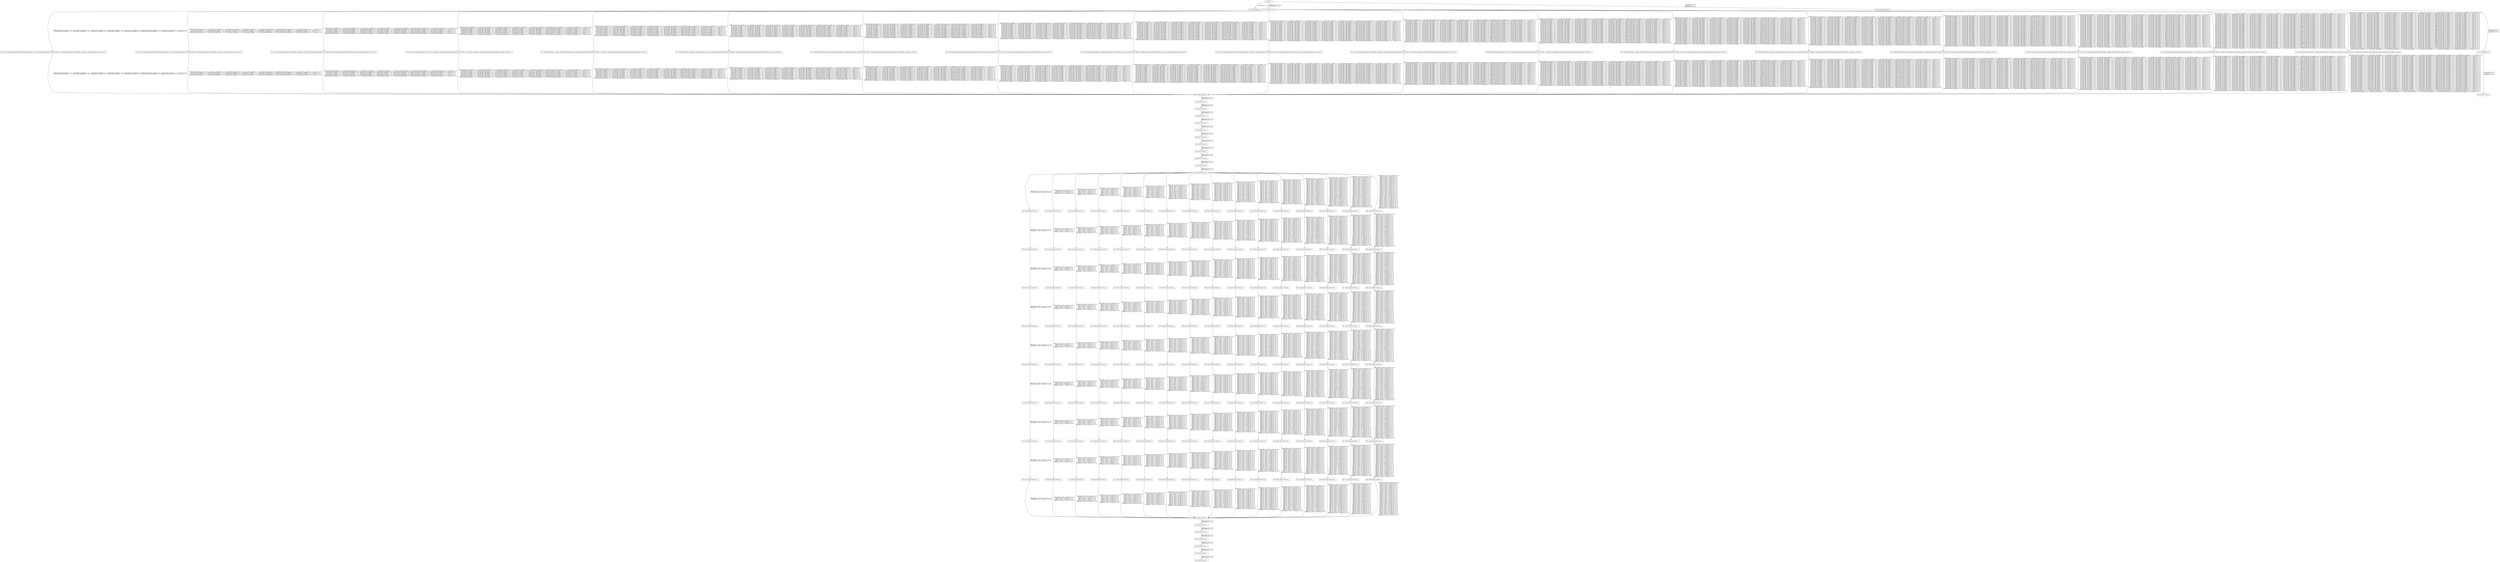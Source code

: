 digraph G {
  "1: match () ...
" [shape=box, ];
  "72: match (event_id) ...
" [shape=box, ];
  "78: match (event_id) ...
" [shape=box, ];
  "97: match (forward_flow_ip_header_2,forward_flow_udp_header_1,forward_flow_ip_header_6,forward_flow_ip_header_7,forward_flow_udp_header_0,forward_flow_ip_header_4,forward_flow_ip_header_5,event_id) ...
" [
  shape=box, ];
  "102: match (forward_flow_ip_header_2,forward_flow_udp_header_1,forward_flow_ip_header_6,forward_flow_ip_header_7,forward_flow_udp_header_0,forward_flow_ip_header_4,forward_flow_ip_header_5,event_id) ...
" [
  shape=box, ];
  "107: match (forward_flow_ip_header_2,forward_flow_udp_header_1,forward_flow_ip_header_6,forward_flow_ip_header_7,forward_flow_udp_header_0,forward_flow_ip_header_4,forward_flow_ip_header_5,event_id) ...
" [
  shape=box, ];
  "112: match (forward_flow_ip_header_2,forward_flow_udp_header_1,forward_flow_ip_header_6,forward_flow_ip_header_7,forward_flow_udp_header_0,forward_flow_ip_header_4,forward_flow_ip_header_5,event_id) ...
" [
  shape=box, ];
  "117: match (forward_flow_ip_header_2,forward_flow_udp_header_1,forward_flow_ip_header_6,forward_flow_ip_header_7,forward_flow_udp_header_0,forward_flow_ip_header_4,forward_flow_ip_header_5,event_id) ...
" [
  shape=box, ];
  "122: match (forward_flow_ip_header_2,forward_flow_udp_header_1,forward_flow_ip_header_6,forward_flow_ip_header_7,forward_flow_udp_header_0,forward_flow_ip_header_4,forward_flow_ip_header_5,event_id) ...
" [
  shape=box, ];
  "127: match (forward_flow_ip_header_2,forward_flow_udp_header_1,forward_flow_ip_header_6,forward_flow_ip_header_7,forward_flow_udp_header_0,forward_flow_ip_header_4,forward_flow_ip_header_5,event_id) ...
" [
  shape=box, ];
  "132: match (forward_flow_ip_header_2,forward_flow_udp_header_1,forward_flow_ip_header_6,forward_flow_ip_header_7,forward_flow_udp_header_0,forward_flow_ip_header_4,forward_flow_ip_header_5,event_id) ...
" [
  shape=box, ];
  "137: match (forward_flow_ip_header_2,forward_flow_udp_header_1,forward_flow_ip_header_6,forward_flow_ip_header_7,forward_flow_udp_header_0,forward_flow_ip_header_4,forward_flow_ip_header_5,event_id) ...
" [
  shape=box, ];
  "142: match (forward_flow_ip_header_2,forward_flow_udp_header_1,forward_flow_ip_header_6,forward_flow_ip_header_7,forward_flow_udp_header_0,forward_flow_ip_header_4,forward_flow_ip_header_5,event_id) ...
" [
  shape=box, ];
  "147: match (forward_flow_ip_header_2,forward_flow_udp_header_1,forward_flow_ip_header_6,forward_flow_ip_header_7,forward_flow_udp_header_0,forward_flow_ip_header_4,forward_flow_ip_header_5,event_id) ...
" [
  shape=box, ];
  "152: match (forward_flow_ip_header_2,forward_flow_udp_header_1,forward_flow_ip_header_6,forward_flow_ip_header_7,forward_flow_udp_header_0,forward_flow_ip_header_4,forward_flow_ip_header_5,event_id) ...
" [
  shape=box, ];
  "157: match (forward_flow_ip_header_2,forward_flow_udp_header_1,forward_flow_ip_header_6,forward_flow_ip_header_7,forward_flow_udp_header_0,forward_flow_ip_header_4,forward_flow_ip_header_5,event_id) ...
" [
  shape=box, ];
  "162: match (forward_flow_ip_header_2,forward_flow_udp_header_1,forward_flow_ip_header_6,forward_flow_ip_header_7,forward_flow_udp_header_0,forward_flow_ip_header_4,forward_flow_ip_header_5,event_id) ...
" [
  shape=box, ];
  "167: match (forward_flow_ip_header_2,forward_flow_udp_header_1,forward_flow_ip_header_6,forward_flow_ip_header_7,forward_flow_udp_header_0,forward_flow_ip_header_4,forward_flow_ip_header_5,event_id) ...
" [
  shape=box, ];
  "172: match (forward_flow_ip_header_2,forward_flow_udp_header_1,forward_flow_ip_header_6,forward_flow_ip_header_7,forward_flow_udp_header_0,forward_flow_ip_header_4,forward_flow_ip_header_5,event_id) ...
" [
  shape=box, ];
  "177: match (forward_flow_ip_header_2,forward_flow_udp_header_1,forward_flow_ip_header_6,forward_flow_ip_header_7,forward_flow_udp_header_0,forward_flow_ip_header_4,forward_flow_ip_header_5,event_id) ...
" [
  shape=box, ];
  "182: match (forward_flow_ip_header_2,forward_flow_udp_header_1,forward_flow_ip_header_6,forward_flow_ip_header_7,forward_flow_udp_header_0,forward_flow_ip_header_4,forward_flow_ip_header_5,event_id) ...
" [
  shape=box, ];
  "189: match (event_id) ...
" [shape=box, ];
  "192: match (event_id) ...
" [shape=box, ];
  "213: match (event_id) ...
" [shape=box, ];
  "219: match (event_id) ...
" [shape=box, ];
  "226: match (event_id) ...
" [shape=box, ];
  "232: match (event_id) ...
" [shape=box, ];
  "239: match (event_id) ...
" [shape=box, ];
  "246: match (event_id) ...
" [shape=box, ];
  "253: match (event_id) ...
" [shape=box, ];
  "260: match (event_id) ...
" [shape=box, ];
  "267: match (event_id) ...
" [shape=box, ];
  "274: match (event_id) ...
" [shape=box, ];
  "282: match (path_id,event_id) ...
" [shape=box, ];
  "287: match (path_id,event_id) ...
" [shape=box, ];
  "293: match (path_id,event_id) ...
" [shape=box, ];
  "299: match (path_id,event_id) ...
" [shape=box, ];
  "305: match (path_id,event_id) ...
" [shape=box, ];
  "311: match (path_id,event_id) ...
" [shape=box, ];
  "317: match (path_id,event_id) ...
" [shape=box, ];
  "323: match (path_id,event_id) ...
" [shape=box, ];
  "329: match (path_id,event_id) ...
" [shape=box, ];
  "334: match (path_id,event_id) ...
" [shape=box, ];
  "340: match (path_id,event_id) ...
" [shape=box, ];
  "346: match (path_id,event_id) ...
" [shape=box, ];
  "352: match (path_id,event_id) ...
" [shape=box, ];
  "358: match (path_id,event_id) ...
" [shape=box, ];
  "364: match (path_id,event_id) ...
" [shape=box, ];
  "370: match (path_id,event_id) ...
" [shape=box, ];
  "376: match (path_id,event_id) ...
" [shape=box, ];
  "381: match (path_id,event_id) ...
" [shape=box, ];
  "387: match (path_id,event_id) ...
" [shape=box, ];
  "393: match (path_id,event_id) ...
" [shape=box, ];
  "399: match (path_id,event_id) ...
" [shape=box, ];
  "405: match (path_id,event_id) ...
" [shape=box, ];
  "411: match (path_id,event_id) ...
" [shape=box, ];
  "417: match (path_id,event_id) ...
" [shape=box, ];
  "423: match (path_id,event_id) ...
" [shape=box, ];
  "428: match (path_id,event_id) ...
" [shape=box, ];
  "434: match (path_id,event_id) ...
" [shape=box, ];
  "440: match (path_id,event_id) ...
" [shape=box, ];
  "446: match (path_id,event_id) ...
" [shape=box, ];
  "452: match (path_id,event_id) ...
" [shape=box, ];
  "458: match (path_id,event_id) ...
" [shape=box, ];
  "464: match (path_id,event_id) ...
" [shape=box, ];
  "470: match (path_id,event_id) ...
" [shape=box, ];
  "475: match (path_id,event_id) ...
" [shape=box, ];
  "481: match (path_id,event_id) ...
" [shape=box, ];
  "487: match (path_id,event_id) ...
" [shape=box, ];
  "493: match (path_id,event_id) ...
" [shape=box, ];
  "499: match (path_id,event_id) ...
" [shape=box, ];
  "505: match (path_id,event_id) ...
" [shape=box, ];
  "511: match (path_id,event_id) ...
" [shape=box, ];
  "517: match (path_id,event_id) ...
" [shape=box, ];
  "522: match (path_id,event_id) ...
" [shape=box, ];
  "528: match (path_id,event_id) ...
" [shape=box, ];
  "534: match (path_id,event_id) ...
" [shape=box, ];
  "540: match (path_id,event_id) ...
" [shape=box, ];
  "546: match (path_id,event_id) ...
" [shape=box, ];
  "552: match (path_id,event_id) ...
" [shape=box, ];
  "558: match (path_id,event_id) ...
" [shape=box, ];
  "564: match (path_id,event_id) ...
" [shape=box, ];
  "569: match (path_id,event_id) ...
" [shape=box, ];
  "575: match (path_id,event_id) ...
" [shape=box, ];
  "581: match (path_id,event_id) ...
" [shape=box, ];
  "587: match (path_id,event_id) ...
" [shape=box, ];
  "593: match (path_id,event_id) ...
" [shape=box, ];
  "599: match (path_id,event_id) ...
" [shape=box, ];
  "605: match (path_id,event_id) ...
" [shape=box, ];
  "611: match (path_id,event_id) ...
" [shape=box, ];
  "616: match (path_id,event_id) ...
" [shape=box, ];
  "622: match (path_id,event_id) ...
" [shape=box, ];
  "628: match (path_id,event_id) ...
" [shape=box, ];
  "634: match (path_id,event_id) ...
" [shape=box, ];
  "640: match (path_id,event_id) ...
" [shape=box, ];
  "646: match (path_id,event_id) ...
" [shape=box, ];
  "652: match (path_id,event_id) ...
" [shape=box, ];
  "658: match (path_id,event_id) ...
" [shape=box, ];
  "663: match (path_id,event_id) ...
" [shape=box, ];
  "669: match (path_id,event_id) ...
" [shape=box, ];
  "675: match (path_id,event_id) ...
" [shape=box, ];
  "681: match (path_id,event_id) ...
" [shape=box, ];
  "687: match (path_id,event_id) ...
" [shape=box, ];
  "693: match (path_id,event_id) ...
" [shape=box, ];
  "699: match (path_id,event_id) ...
" [shape=box, ];
  "705: match (path_id,event_id) ...
" [shape=box, ];
  "710: match (path_id,event_id) ...
" [shape=box, ];
  "716: match (path_id,event_id) ...
" [shape=box, ];
  "722: match (path_id,event_id) ...
" [shape=box, ];
  "728: match (path_id,event_id) ...
" [shape=box, ];
  "734: match (path_id,event_id) ...
" [shape=box, ];
  "740: match (path_id,event_id) ...
" [shape=box, ];
  "746: match (path_id,event_id) ...
" [shape=box, ];
  "752: match (path_id,event_id) ...
" [shape=box, ];
  "757: match (path_id,event_id) ...
" [shape=box, ];
  "763: match (path_id,event_id) ...
" [shape=box, ];
  "769: match (path_id,event_id) ...
" [shape=box, ];
  "775: match (path_id,event_id) ...
" [shape=box, ];
  "781: match (path_id,event_id) ...
" [shape=box, ];
  "787: match (path_id,event_id) ...
" [shape=box, ];
  "793: match (path_id,event_id) ...
" [shape=box, ];
  "799: match (path_id,event_id) ...
" [shape=box, ];
  "804: match (path_id,event_id) ...
" [shape=box, ];
  "810: match (path_id,event_id) ...
" [shape=box, ];
  "816: match (path_id,event_id) ...
" [shape=box, ];
  "822: match (path_id,event_id) ...
" [shape=box, ];
  "828: match (path_id,event_id) ...
" [shape=box, ];
  "834: match (path_id,event_id) ...
" [shape=box, ];
  "840: match (path_id,event_id) ...
" [shape=box, ];
  "846: match (path_id,event_id) ...
" [shape=box, ];
  "851: match (path_id,event_id) ...
" [shape=box, ];
  "857: match (path_id,event_id) ...
" [shape=box, ];
  "863: match (path_id,event_id) ...
" [shape=box, ];
  "869: match (path_id,event_id) ...
" [shape=box, ];
  "875: match (path_id,event_id) ...
" [shape=box, ];
  "881: match (path_id,event_id) ...
" [shape=box, ];
  "887: match (path_id,event_id) ...
" [shape=box, ];
  "893: match (path_id,event_id) ...
" [shape=box, ];
  "898: match (path_id,event_id) ...
" [shape=box, ];
  "904: match (path_id,event_id) ...
" [shape=box, ];
  "910: match (path_id,event_id) ...
" [shape=box, ];
  "916: match (path_id,event_id) ...
" [shape=box, ];
  "922: match (path_id,event_id) ...
" [shape=box, ];
  "928: match (path_id,event_id) ...
" [shape=box, ];
  "934: match (path_id,event_id) ...
" [shape=box, ];
  "940: match (path_id,event_id) ...
" [shape=box, ];
  "945: match (path_id,event_id) ...
" [shape=box, ];
  "951: match (path_id,event_id) ...
" [shape=box, ];
  "957: match (path_id,event_id) ...
" [shape=box, ];
  "963: match (path_id,event_id) ...
" [shape=box, ];
  "969: match (path_id,event_id) ...
" [shape=box, ];
  "975: match (path_id,event_id) ...
" [shape=box, ];
  "981: match (path_id,event_id) ...
" [shape=box, ];
  "987: match (path_id,event_id) ...
" [shape=box, ];
  "992: match (path_id,event_id) ...
" [shape=box, ];
  "998: match (path_id,event_id) ...
" [shape=box, ];
  "1004: match (path_id,event_id) ...
" [shape=box, ];
  "1010: match (path_id,event_id) ...
" [shape=box, ];
  "1016: match (path_id,event_id) ...
" [shape=box, ];
  "1022: match (path_id,event_id) ...
" [shape=box, ];
  "1028: match (path_id,event_id) ...
" [shape=box, ];
  "1036: match (event_id) ...
" [shape=box, ];
  "1057: match (event_id) ...
" [shape=box, ];
  "1062: match (event_id) ...
" [shape=box, ];
  "1067: match (event_id) ...
" [shape=box, ];
  "1068: match (event_id) ...
" [shape=box, ];
  "1159: match (event_id) ...
" [shape=box, ];
  "1200: match (event_id) ...
" [shape=box, ];
  "1204: match (event_id) ...
" [shape=box, ];
  "1223: match (event_id) ...
" [shape=box, ];
  "1263: match (event_id) ...
" [shape=box, ];
  
  
  "1: match () ...
" -> "72: match (event_id) ...
" [label="HIT{event_id~0==2;}",
                                                     ];
  "1: match () ...
" -> "78: match (event_id) ...
" [label="MISS{event_id~0==2;}
HIT{event_id~0==1;}",
                                                     ];
  "1: match () ...
" -> "1204: match (event_id) ...
" [label="MISS{event_id~0==2;
event_id~0==1;}
HIT{event_id~0==3;}",
                                                       ];
  "78: match (event_id) ...
" -> "97: match (forward_flow_ip_header_2,forward_flow_udp_header_1,forward_flow_ip_header_6,forward_flow_ip_header_7,forward_flow_udp_header_0,forward_flow_ip_header_4,forward_flow_ip_header_5,event_id) ...
" [
  label="MISS{forward_flow_ip_header_2~0==_,forward_flow_udp_header_1~0==_,forward_flow_ip_header_6~0==_,forward_flow_ip_header_7~0==_,forward_flow_udp_header_0~0==50000,forward_flow_ip_header_4~0==_,forward_flow_ip_header_5~0==_,event_id~0==2;}
HIT{forward_flow_ip_header_2~0==_,forward_flow_udp_header_1~0==_,forward_flow_ip_header_6~0==_,forward_flow_ip_header_7~0==_,forward_flow_udp_header_0~0==50000,forward_flow_ip_header_4~0==_,forward_flow_ip_header_5~0==_,event_id~0==1;}",
  ];
  "78: match (event_id) ...
" -> "102: match (forward_flow_ip_header_2,forward_flow_udp_header_1,forward_flow_ip_header_6,forward_flow_ip_header_7,forward_flow_udp_header_0,forward_flow_ip_header_4,forward_flow_ip_header_5,event_id) ...
" [
  label="MISS{forward_flow_ip_header_2~0==_,forward_flow_udp_header_1~0==_,forward_flow_ip_header_6~0==_,forward_flow_ip_header_7~0==_,forward_flow_udp_header_0~0==50000,forward_flow_ip_header_4~0==_,forward_flow_ip_header_5~0==_,event_id~0==2;
forward_flow_ip_header_2~0==_,forward_flow_udp_header_1~0==_,forward_flow_ip_header_6~0==_,forward_flow_ip_header_7~0==_,forward_flow_udp_header_0~0==50000,forward_flow_ip_header_4~0==_,forward_flow_ip_header_5~0==_,event_id~0==1;
forward_flow_ip_header_2~0==_,forward_flow_udp_header_1~0==_,forward_flow_ip_header_6~0==_,forward_flow_ip_header_7~0==_,forward_flow_udp_header_0~0==50001,forward_flow_ip_header_4~0==_,forward_flow_ip_header_5~0==_,event_id~0==2;}
HIT{forward_flow_ip_header_2~0==_,forward_flow_udp_header_1~0==_,forward_flow_ip_header_6~0==_,forward_flow_ip_header_7~0==_,forward_flow_udp_header_0~0==50001,forward_flow_ip_header_4~0==_,forward_flow_ip_header_5~0==_,event_id~0==1;}",
  ];
  "78: match (event_id) ...
" -> "107: match (forward_flow_ip_header_2,forward_flow_udp_header_1,forward_flow_ip_header_6,forward_flow_ip_header_7,forward_flow_udp_header_0,forward_flow_ip_header_4,forward_flow_ip_header_5,event_id) ...
" [
  label="MISS{forward_flow_ip_header_2~0==_,forward_flow_udp_header_1~0==_,forward_flow_ip_header_6~0==_,forward_flow_ip_header_7~0==_,forward_flow_udp_header_0~0==50000,forward_flow_ip_header_4~0==_,forward_flow_ip_header_5~0==_,event_id~0==2;
forward_flow_ip_header_2~0==_,forward_flow_udp_header_1~0==_,forward_flow_ip_header_6~0==_,forward_flow_ip_header_7~0==_,forward_flow_udp_header_0~0==50000,forward_flow_ip_header_4~0==_,forward_flow_ip_header_5~0==_,event_id~0==1;
forward_flow_ip_header_2~0==_,forward_flow_udp_header_1~0==_,forward_flow_ip_header_6~0==_,forward_flow_ip_header_7~0==_,forward_flow_udp_header_0~0==50001,forward_flow_ip_header_4~0==_,forward_flow_ip_header_5~0==_,event_id~0==2;
forward_flow_ip_header_2~0==_,forward_flow_udp_header_1~0==_,forward_flow_ip_header_6~0==_,forward_flow_ip_header_7~0==_,forward_flow_udp_header_0~0==50001,forward_flow_ip_header_4~0==_,forward_flow_ip_header_5~0==_,event_id~0==1;
forward_flow_ip_header_2~0==_,forward_flow_udp_header_1~0==_,forward_flow_ip_header_6~0==_,forward_flow_ip_header_7~0==_,forward_flow_udp_header_0~0==50002,forward_flow_ip_header_4~0==_,forward_flow_ip_header_5~0==_,event_id~0==2;}
HIT{forward_flow_ip_header_2~0==_,forward_flow_udp_header_1~0==_,forward_flow_ip_header_6~0==_,forward_flow_ip_header_7~0==_,forward_flow_udp_header_0~0==50002,forward_flow_ip_header_4~0==_,forward_flow_ip_header_5~0==_,event_id~0==1;}",
  ];
  "78: match (event_id) ...
" -> "112: match (forward_flow_ip_header_2,forward_flow_udp_header_1,forward_flow_ip_header_6,forward_flow_ip_header_7,forward_flow_udp_header_0,forward_flow_ip_header_4,forward_flow_ip_header_5,event_id) ...
" [
  label="MISS{forward_flow_ip_header_2~0==_,forward_flow_udp_header_1~0==_,forward_flow_ip_header_6~0==_,forward_flow_ip_header_7~0==_,forward_flow_udp_header_0~0==50000,forward_flow_ip_header_4~0==_,forward_flow_ip_header_5~0==_,event_id~0==2;
forward_flow_ip_header_2~0==_,forward_flow_udp_header_1~0==_,forward_flow_ip_header_6~0==_,forward_flow_ip_header_7~0==_,forward_flow_udp_header_0~0==50000,forward_flow_ip_header_4~0==_,forward_flow_ip_header_5~0==_,event_id~0==1;
forward_flow_ip_header_2~0==_,forward_flow_udp_header_1~0==_,forward_flow_ip_header_6~0==_,forward_flow_ip_header_7~0==_,forward_flow_udp_header_0~0==50001,forward_flow_ip_header_4~0==_,forward_flow_ip_header_5~0==_,event_id~0==2;
forward_flow_ip_header_2~0==_,forward_flow_udp_header_1~0==_,forward_flow_ip_header_6~0==_,forward_flow_ip_header_7~0==_,forward_flow_udp_header_0~0==50001,forward_flow_ip_header_4~0==_,forward_flow_ip_header_5~0==_,event_id~0==1;
forward_flow_ip_header_2~0==_,forward_flow_udp_header_1~0==_,forward_flow_ip_header_6~0==_,forward_flow_ip_header_7~0==_,forward_flow_udp_header_0~0==50002,forward_flow_ip_header_4~0==_,forward_flow_ip_header_5~0==_,event_id~0==2;
forward_flow_ip_header_2~0==_,forward_flow_udp_header_1~0==_,forward_flow_ip_header_6~0==_,forward_flow_ip_header_7~0==_,forward_flow_udp_header_0~0==50002,forward_flow_ip_header_4~0==_,forward_flow_ip_header_5~0==_,event_id~0==1;
forward_flow_ip_header_2~0==_,forward_flow_udp_header_1~0==_,forward_flow_ip_header_6~0==_,forward_flow_ip_header_7~0==_,forward_flow_udp_header_0~0==50003,forward_flow_ip_header_4~0==_,forward_flow_ip_header_5~0==_,event_id~0==2;}
HIT{forward_flow_ip_header_2~0==_,forward_flow_udp_header_1~0==_,forward_flow_ip_header_6~0==_,forward_flow_ip_header_7~0==_,forward_flow_udp_header_0~0==50003,forward_flow_ip_header_4~0==_,forward_flow_ip_header_5~0==_,event_id~0==1;}",
  ];
  "78: match (event_id) ...
" -> "117: match (forward_flow_ip_header_2,forward_flow_udp_header_1,forward_flow_ip_header_6,forward_flow_ip_header_7,forward_flow_udp_header_0,forward_flow_ip_header_4,forward_flow_ip_header_5,event_id) ...
" [
  label="MISS{forward_flow_ip_header_2~0==_,forward_flow_udp_header_1~0==_,forward_flow_ip_header_6~0==_,forward_flow_ip_header_7~0==_,forward_flow_udp_header_0~0==50000,forward_flow_ip_header_4~0==_,forward_flow_ip_header_5~0==_,event_id~0==2;
forward_flow_ip_header_2~0==_,forward_flow_udp_header_1~0==_,forward_flow_ip_header_6~0==_,forward_flow_ip_header_7~0==_,forward_flow_udp_header_0~0==50000,forward_flow_ip_header_4~0==_,forward_flow_ip_header_5~0==_,event_id~0==1;
forward_flow_ip_header_2~0==_,forward_flow_udp_header_1~0==_,forward_flow_ip_header_6~0==_,forward_flow_ip_header_7~0==_,forward_flow_udp_header_0~0==50001,forward_flow_ip_header_4~0==_,forward_flow_ip_header_5~0==_,event_id~0==2;
forward_flow_ip_header_2~0==_,forward_flow_udp_header_1~0==_,forward_flow_ip_header_6~0==_,forward_flow_ip_header_7~0==_,forward_flow_udp_header_0~0==50001,forward_flow_ip_header_4~0==_,forward_flow_ip_header_5~0==_,event_id~0==1;
forward_flow_ip_header_2~0==_,forward_flow_udp_header_1~0==_,forward_flow_ip_header_6~0==_,forward_flow_ip_header_7~0==_,forward_flow_udp_header_0~0==50002,forward_flow_ip_header_4~0==_,forward_flow_ip_header_5~0==_,event_id~0==2;
forward_flow_ip_header_2~0==_,forward_flow_udp_header_1~0==_,forward_flow_ip_header_6~0==_,forward_flow_ip_header_7~0==_,forward_flow_udp_header_0~0==50002,forward_flow_ip_header_4~0==_,forward_flow_ip_header_5~0==_,event_id~0==1;
forward_flow_ip_header_2~0==_,forward_flow_udp_header_1~0==_,forward_flow_ip_header_6~0==_,forward_flow_ip_header_7~0==_,forward_flow_udp_header_0~0==50003,forward_flow_ip_header_4~0==_,forward_flow_ip_header_5~0==_,event_id~0==2;
forward_flow_ip_header_2~0==_,forward_flow_udp_header_1~0==_,forward_flow_ip_header_6~0==_,forward_flow_ip_header_7~0==_,forward_flow_udp_header_0~0==50003,forward_flow_ip_header_4~0==_,forward_flow_ip_header_5~0==_,event_id~0==1;
forward_flow_ip_header_2~0==_,forward_flow_udp_header_1~0==_,forward_flow_ip_header_6~0==_,forward_flow_ip_header_7~0==_,forward_flow_udp_header_0~0==50004,forward_flow_ip_header_4~0==_,forward_flow_ip_header_5~0==_,event_id~0==2;}
HIT{forward_flow_ip_header_2~0==_,forward_flow_udp_header_1~0==_,forward_flow_ip_header_6~0==_,forward_flow_ip_header_7~0==_,forward_flow_udp_header_0~0==50004,forward_flow_ip_header_4~0==_,forward_flow_ip_header_5~0==_,event_id~0==1;}",
  ];
  "78: match (event_id) ...
" -> "122: match (forward_flow_ip_header_2,forward_flow_udp_header_1,forward_flow_ip_header_6,forward_flow_ip_header_7,forward_flow_udp_header_0,forward_flow_ip_header_4,forward_flow_ip_header_5,event_id) ...
" [
  label="MISS{forward_flow_ip_header_2~0==_,forward_flow_udp_header_1~0==_,forward_flow_ip_header_6~0==_,forward_flow_ip_header_7~0==_,forward_flow_udp_header_0~0==50000,forward_flow_ip_header_4~0==_,forward_flow_ip_header_5~0==_,event_id~0==2;
forward_flow_ip_header_2~0==_,forward_flow_udp_header_1~0==_,forward_flow_ip_header_6~0==_,forward_flow_ip_header_7~0==_,forward_flow_udp_header_0~0==50000,forward_flow_ip_header_4~0==_,forward_flow_ip_header_5~0==_,event_id~0==1;
forward_flow_ip_header_2~0==_,forward_flow_udp_header_1~0==_,forward_flow_ip_header_6~0==_,forward_flow_ip_header_7~0==_,forward_flow_udp_header_0~0==50001,forward_flow_ip_header_4~0==_,forward_flow_ip_header_5~0==_,event_id~0==2;
forward_flow_ip_header_2~0==_,forward_flow_udp_header_1~0==_,forward_flow_ip_header_6~0==_,forward_flow_ip_header_7~0==_,forward_flow_udp_header_0~0==50001,forward_flow_ip_header_4~0==_,forward_flow_ip_header_5~0==_,event_id~0==1;
forward_flow_ip_header_2~0==_,forward_flow_udp_header_1~0==_,forward_flow_ip_header_6~0==_,forward_flow_ip_header_7~0==_,forward_flow_udp_header_0~0==50002,forward_flow_ip_header_4~0==_,forward_flow_ip_header_5~0==_,event_id~0==2;
forward_flow_ip_header_2~0==_,forward_flow_udp_header_1~0==_,forward_flow_ip_header_6~0==_,forward_flow_ip_header_7~0==_,forward_flow_udp_header_0~0==50002,forward_flow_ip_header_4~0==_,forward_flow_ip_header_5~0==_,event_id~0==1;
forward_flow_ip_header_2~0==_,forward_flow_udp_header_1~0==_,forward_flow_ip_header_6~0==_,forward_flow_ip_header_7~0==_,forward_flow_udp_header_0~0==50003,forward_flow_ip_header_4~0==_,forward_flow_ip_header_5~0==_,event_id~0==2;
forward_flow_ip_header_2~0==_,forward_flow_udp_header_1~0==_,forward_flow_ip_header_6~0==_,forward_flow_ip_header_7~0==_,forward_flow_udp_header_0~0==50003,forward_flow_ip_header_4~0==_,forward_flow_ip_header_5~0==_,event_id~0==1;
forward_flow_ip_header_2~0==_,forward_flow_udp_header_1~0==_,forward_flow_ip_header_6~0==_,forward_flow_ip_header_7~0==_,forward_flow_udp_header_0~0==50004,forward_flow_ip_header_4~0==_,forward_flow_ip_header_5~0==_,event_id~0==2;
forward_flow_ip_header_2~0==_,forward_flow_udp_header_1~0==_,forward_flow_ip_header_6~0==_,forward_flow_ip_header_7~0==_,forward_flow_udp_header_0~0==50004,forward_flow_ip_header_4~0==_,forward_flow_ip_header_5~0==_,event_id~0==1;
forward_flow_ip_header_2~0==_,forward_flow_udp_header_1~0==_,forward_flow_ip_header_6~0==_,forward_flow_ip_header_7~0==_,forward_flow_udp_header_0~0==50005,forward_flow_ip_header_4~0==_,forward_flow_ip_header_5~0==_,event_id~0==2;}
HIT{forward_flow_ip_header_2~0==_,forward_flow_udp_header_1~0==_,forward_flow_ip_header_6~0==_,forward_flow_ip_header_7~0==_,forward_flow_udp_header_0~0==50005,forward_flow_ip_header_4~0==_,forward_flow_ip_header_5~0==_,event_id~0==1;}",
  ];
  "78: match (event_id) ...
" -> "127: match (forward_flow_ip_header_2,forward_flow_udp_header_1,forward_flow_ip_header_6,forward_flow_ip_header_7,forward_flow_udp_header_0,forward_flow_ip_header_4,forward_flow_ip_header_5,event_id) ...
" [
  label="MISS{forward_flow_ip_header_2~0==_,forward_flow_udp_header_1~0==_,forward_flow_ip_header_6~0==_,forward_flow_ip_header_7~0==_,forward_flow_udp_header_0~0==50000,forward_flow_ip_header_4~0==_,forward_flow_ip_header_5~0==_,event_id~0==2;
forward_flow_ip_header_2~0==_,forward_flow_udp_header_1~0==_,forward_flow_ip_header_6~0==_,forward_flow_ip_header_7~0==_,forward_flow_udp_header_0~0==50000,forward_flow_ip_header_4~0==_,forward_flow_ip_header_5~0==_,event_id~0==1;
forward_flow_ip_header_2~0==_,forward_flow_udp_header_1~0==_,forward_flow_ip_header_6~0==_,forward_flow_ip_header_7~0==_,forward_flow_udp_header_0~0==50001,forward_flow_ip_header_4~0==_,forward_flow_ip_header_5~0==_,event_id~0==2;
forward_flow_ip_header_2~0==_,forward_flow_udp_header_1~0==_,forward_flow_ip_header_6~0==_,forward_flow_ip_header_7~0==_,forward_flow_udp_header_0~0==50001,forward_flow_ip_header_4~0==_,forward_flow_ip_header_5~0==_,event_id~0==1;
forward_flow_ip_header_2~0==_,forward_flow_udp_header_1~0==_,forward_flow_ip_header_6~0==_,forward_flow_ip_header_7~0==_,forward_flow_udp_header_0~0==50002,forward_flow_ip_header_4~0==_,forward_flow_ip_header_5~0==_,event_id~0==2;
forward_flow_ip_header_2~0==_,forward_flow_udp_header_1~0==_,forward_flow_ip_header_6~0==_,forward_flow_ip_header_7~0==_,forward_flow_udp_header_0~0==50002,forward_flow_ip_header_4~0==_,forward_flow_ip_header_5~0==_,event_id~0==1;
forward_flow_ip_header_2~0==_,forward_flow_udp_header_1~0==_,forward_flow_ip_header_6~0==_,forward_flow_ip_header_7~0==_,forward_flow_udp_header_0~0==50003,forward_flow_ip_header_4~0==_,forward_flow_ip_header_5~0==_,event_id~0==2;
forward_flow_ip_header_2~0==_,forward_flow_udp_header_1~0==_,forward_flow_ip_header_6~0==_,forward_flow_ip_header_7~0==_,forward_flow_udp_header_0~0==50003,forward_flow_ip_header_4~0==_,forward_flow_ip_header_5~0==_,event_id~0==1;
forward_flow_ip_header_2~0==_,forward_flow_udp_header_1~0==_,forward_flow_ip_header_6~0==_,forward_flow_ip_header_7~0==_,forward_flow_udp_header_0~0==50004,forward_flow_ip_header_4~0==_,forward_flow_ip_header_5~0==_,event_id~0==2;
forward_flow_ip_header_2~0==_,forward_flow_udp_header_1~0==_,forward_flow_ip_header_6~0==_,forward_flow_ip_header_7~0==_,forward_flow_udp_header_0~0==50004,forward_flow_ip_header_4~0==_,forward_flow_ip_header_5~0==_,event_id~0==1;
forward_flow_ip_header_2~0==_,forward_flow_udp_header_1~0==_,forward_flow_ip_header_6~0==_,forward_flow_ip_header_7~0==_,forward_flow_udp_header_0~0==50005,forward_flow_ip_header_4~0==_,forward_flow_ip_header_5~0==_,event_id~0==2;
forward_flow_ip_header_2~0==_,forward_flow_udp_header_1~0==_,forward_flow_ip_header_6~0==_,forward_flow_ip_header_7~0==_,forward_flow_udp_header_0~0==50005,forward_flow_ip_header_4~0==_,forward_flow_ip_header_5~0==_,event_id~0==1;
forward_flow_ip_header_2~0==_,forward_flow_udp_header_1~0==_,forward_flow_ip_header_6~0==_,forward_flow_ip_header_7~0==_,forward_flow_udp_header_0~0==50006,forward_flow_ip_header_4~0==_,forward_flow_ip_header_5~0==_,event_id~0==2;}
HIT{forward_flow_ip_header_2~0==_,forward_flow_udp_header_1~0==_,forward_flow_ip_header_6~0==_,forward_flow_ip_header_7~0==_,forward_flow_udp_header_0~0==50006,forward_flow_ip_header_4~0==_,forward_flow_ip_header_5~0==_,event_id~0==1;}",
  ];
  "78: match (event_id) ...
" -> "132: match (forward_flow_ip_header_2,forward_flow_udp_header_1,forward_flow_ip_header_6,forward_flow_ip_header_7,forward_flow_udp_header_0,forward_flow_ip_header_4,forward_flow_ip_header_5,event_id) ...
" [
  label="MISS{forward_flow_ip_header_2~0==_,forward_flow_udp_header_1~0==_,forward_flow_ip_header_6~0==_,forward_flow_ip_header_7~0==_,forward_flow_udp_header_0~0==50000,forward_flow_ip_header_4~0==_,forward_flow_ip_header_5~0==_,event_id~0==2;
forward_flow_ip_header_2~0==_,forward_flow_udp_header_1~0==_,forward_flow_ip_header_6~0==_,forward_flow_ip_header_7~0==_,forward_flow_udp_header_0~0==50000,forward_flow_ip_header_4~0==_,forward_flow_ip_header_5~0==_,event_id~0==1;
forward_flow_ip_header_2~0==_,forward_flow_udp_header_1~0==_,forward_flow_ip_header_6~0==_,forward_flow_ip_header_7~0==_,forward_flow_udp_header_0~0==50001,forward_flow_ip_header_4~0==_,forward_flow_ip_header_5~0==_,event_id~0==2;
forward_flow_ip_header_2~0==_,forward_flow_udp_header_1~0==_,forward_flow_ip_header_6~0==_,forward_flow_ip_header_7~0==_,forward_flow_udp_header_0~0==50001,forward_flow_ip_header_4~0==_,forward_flow_ip_header_5~0==_,event_id~0==1;
forward_flow_ip_header_2~0==_,forward_flow_udp_header_1~0==_,forward_flow_ip_header_6~0==_,forward_flow_ip_header_7~0==_,forward_flow_udp_header_0~0==50002,forward_flow_ip_header_4~0==_,forward_flow_ip_header_5~0==_,event_id~0==2;
forward_flow_ip_header_2~0==_,forward_flow_udp_header_1~0==_,forward_flow_ip_header_6~0==_,forward_flow_ip_header_7~0==_,forward_flow_udp_header_0~0==50002,forward_flow_ip_header_4~0==_,forward_flow_ip_header_5~0==_,event_id~0==1;
forward_flow_ip_header_2~0==_,forward_flow_udp_header_1~0==_,forward_flow_ip_header_6~0==_,forward_flow_ip_header_7~0==_,forward_flow_udp_header_0~0==50003,forward_flow_ip_header_4~0==_,forward_flow_ip_header_5~0==_,event_id~0==2;
forward_flow_ip_header_2~0==_,forward_flow_udp_header_1~0==_,forward_flow_ip_header_6~0==_,forward_flow_ip_header_7~0==_,forward_flow_udp_header_0~0==50003,forward_flow_ip_header_4~0==_,forward_flow_ip_header_5~0==_,event_id~0==1;
forward_flow_ip_header_2~0==_,forward_flow_udp_header_1~0==_,forward_flow_ip_header_6~0==_,forward_flow_ip_header_7~0==_,forward_flow_udp_header_0~0==50004,forward_flow_ip_header_4~0==_,forward_flow_ip_header_5~0==_,event_id~0==2;
forward_flow_ip_header_2~0==_,forward_flow_udp_header_1~0==_,forward_flow_ip_header_6~0==_,forward_flow_ip_header_7~0==_,forward_flow_udp_header_0~0==50004,forward_flow_ip_header_4~0==_,forward_flow_ip_header_5~0==_,event_id~0==1;
forward_flow_ip_header_2~0==_,forward_flow_udp_header_1~0==_,forward_flow_ip_header_6~0==_,forward_flow_ip_header_7~0==_,forward_flow_udp_header_0~0==50005,forward_flow_ip_header_4~0==_,forward_flow_ip_header_5~0==_,event_id~0==2;
forward_flow_ip_header_2~0==_,forward_flow_udp_header_1~0==_,forward_flow_ip_header_6~0==_,forward_flow_ip_header_7~0==_,forward_flow_udp_header_0~0==50005,forward_flow_ip_header_4~0==_,forward_flow_ip_header_5~0==_,event_id~0==1;
forward_flow_ip_header_2~0==_,forward_flow_udp_header_1~0==_,forward_flow_ip_header_6~0==_,forward_flow_ip_header_7~0==_,forward_flow_udp_header_0~0==50006,forward_flow_ip_header_4~0==_,forward_flow_ip_header_5~0==_,event_id~0==2;
forward_flow_ip_header_2~0==_,forward_flow_udp_header_1~0==_,forward_flow_ip_header_6~0==_,forward_flow_ip_header_7~0==_,forward_flow_udp_header_0~0==50006,forward_flow_ip_header_4~0==_,forward_flow_ip_header_5~0==_,event_id~0==1;
forward_flow_ip_header_2~0==_,forward_flow_udp_header_1~0==_,forward_flow_ip_header_6~0==_,forward_flow_ip_header_7~0==_,forward_flow_udp_header_0~0==50007,forward_flow_ip_header_4~0==_,forward_flow_ip_header_5~0==_,event_id~0==2;}
HIT{forward_flow_ip_header_2~0==_,forward_flow_udp_header_1~0==_,forward_flow_ip_header_6~0==_,forward_flow_ip_header_7~0==_,forward_flow_udp_header_0~0==50007,forward_flow_ip_header_4~0==_,forward_flow_ip_header_5~0==_,event_id~0==1;}",
  ];
  "78: match (event_id) ...
" -> "137: match (forward_flow_ip_header_2,forward_flow_udp_header_1,forward_flow_ip_header_6,forward_flow_ip_header_7,forward_flow_udp_header_0,forward_flow_ip_header_4,forward_flow_ip_header_5,event_id) ...
" [
  label="MISS{forward_flow_ip_header_2~0==_,forward_flow_udp_header_1~0==_,forward_flow_ip_header_6~0==_,forward_flow_ip_header_7~0==_,forward_flow_udp_header_0~0==50000,forward_flow_ip_header_4~0==_,forward_flow_ip_header_5~0==_,event_id~0==2;
forward_flow_ip_header_2~0==_,forward_flow_udp_header_1~0==_,forward_flow_ip_header_6~0==_,forward_flow_ip_header_7~0==_,forward_flow_udp_header_0~0==50000,forward_flow_ip_header_4~0==_,forward_flow_ip_header_5~0==_,event_id~0==1;
forward_flow_ip_header_2~0==_,forward_flow_udp_header_1~0==_,forward_flow_ip_header_6~0==_,forward_flow_ip_header_7~0==_,forward_flow_udp_header_0~0==50001,forward_flow_ip_header_4~0==_,forward_flow_ip_header_5~0==_,event_id~0==2;
forward_flow_ip_header_2~0==_,forward_flow_udp_header_1~0==_,forward_flow_ip_header_6~0==_,forward_flow_ip_header_7~0==_,forward_flow_udp_header_0~0==50001,forward_flow_ip_header_4~0==_,forward_flow_ip_header_5~0==_,event_id~0==1;
forward_flow_ip_header_2~0==_,forward_flow_udp_header_1~0==_,forward_flow_ip_header_6~0==_,forward_flow_ip_header_7~0==_,forward_flow_udp_header_0~0==50002,forward_flow_ip_header_4~0==_,forward_flow_ip_header_5~0==_,event_id~0==2;
forward_flow_ip_header_2~0==_,forward_flow_udp_header_1~0==_,forward_flow_ip_header_6~0==_,forward_flow_ip_header_7~0==_,forward_flow_udp_header_0~0==50002,forward_flow_ip_header_4~0==_,forward_flow_ip_header_5~0==_,event_id~0==1;
forward_flow_ip_header_2~0==_,forward_flow_udp_header_1~0==_,forward_flow_ip_header_6~0==_,forward_flow_ip_header_7~0==_,forward_flow_udp_header_0~0==50003,forward_flow_ip_header_4~0==_,forward_flow_ip_header_5~0==_,event_id~0==2;
forward_flow_ip_header_2~0==_,forward_flow_udp_header_1~0==_,forward_flow_ip_header_6~0==_,forward_flow_ip_header_7~0==_,forward_flow_udp_header_0~0==50003,forward_flow_ip_header_4~0==_,forward_flow_ip_header_5~0==_,event_id~0==1;
forward_flow_ip_header_2~0==_,forward_flow_udp_header_1~0==_,forward_flow_ip_header_6~0==_,forward_flow_ip_header_7~0==_,forward_flow_udp_header_0~0==50004,forward_flow_ip_header_4~0==_,forward_flow_ip_header_5~0==_,event_id~0==2;
forward_flow_ip_header_2~0==_,forward_flow_udp_header_1~0==_,forward_flow_ip_header_6~0==_,forward_flow_ip_header_7~0==_,forward_flow_udp_header_0~0==50004,forward_flow_ip_header_4~0==_,forward_flow_ip_header_5~0==_,event_id~0==1;
forward_flow_ip_header_2~0==_,forward_flow_udp_header_1~0==_,forward_flow_ip_header_6~0==_,forward_flow_ip_header_7~0==_,forward_flow_udp_header_0~0==50005,forward_flow_ip_header_4~0==_,forward_flow_ip_header_5~0==_,event_id~0==2;
forward_flow_ip_header_2~0==_,forward_flow_udp_header_1~0==_,forward_flow_ip_header_6~0==_,forward_flow_ip_header_7~0==_,forward_flow_udp_header_0~0==50005,forward_flow_ip_header_4~0==_,forward_flow_ip_header_5~0==_,event_id~0==1;
forward_flow_ip_header_2~0==_,forward_flow_udp_header_1~0==_,forward_flow_ip_header_6~0==_,forward_flow_ip_header_7~0==_,forward_flow_udp_header_0~0==50006,forward_flow_ip_header_4~0==_,forward_flow_ip_header_5~0==_,event_id~0==2;
forward_flow_ip_header_2~0==_,forward_flow_udp_header_1~0==_,forward_flow_ip_header_6~0==_,forward_flow_ip_header_7~0==_,forward_flow_udp_header_0~0==50006,forward_flow_ip_header_4~0==_,forward_flow_ip_header_5~0==_,event_id~0==1;
forward_flow_ip_header_2~0==_,forward_flow_udp_header_1~0==_,forward_flow_ip_header_6~0==_,forward_flow_ip_header_7~0==_,forward_flow_udp_header_0~0==50007,forward_flow_ip_header_4~0==_,forward_flow_ip_header_5~0==_,event_id~0==2;
forward_flow_ip_header_2~0==_,forward_flow_udp_header_1~0==_,forward_flow_ip_header_6~0==_,forward_flow_ip_header_7~0==_,forward_flow_udp_header_0~0==50007,forward_flow_ip_header_4~0==_,forward_flow_ip_header_5~0==_,event_id~0==1;
forward_flow_ip_header_2~0==_,forward_flow_udp_header_1~0==_,forward_flow_ip_header_6~0==_,forward_flow_ip_header_7~0==_,forward_flow_udp_header_0~0==60000,forward_flow_ip_header_4~0==_,forward_flow_ip_header_5~0==_,event_id~0==2;}
HIT{forward_flow_ip_header_2~0==_,forward_flow_udp_header_1~0==_,forward_flow_ip_header_6~0==_,forward_flow_ip_header_7~0==_,forward_flow_udp_header_0~0==60000,forward_flow_ip_header_4~0==_,forward_flow_ip_header_5~0==_,event_id~0==1;}",
  ];
  "78: match (event_id) ...
" -> "142: match (forward_flow_ip_header_2,forward_flow_udp_header_1,forward_flow_ip_header_6,forward_flow_ip_header_7,forward_flow_udp_header_0,forward_flow_ip_header_4,forward_flow_ip_header_5,event_id) ...
" [
  label="MISS{forward_flow_ip_header_2~0==_,forward_flow_udp_header_1~0==_,forward_flow_ip_header_6~0==_,forward_flow_ip_header_7~0==_,forward_flow_udp_header_0~0==50000,forward_flow_ip_header_4~0==_,forward_flow_ip_header_5~0==_,event_id~0==2;
forward_flow_ip_header_2~0==_,forward_flow_udp_header_1~0==_,forward_flow_ip_header_6~0==_,forward_flow_ip_header_7~0==_,forward_flow_udp_header_0~0==50000,forward_flow_ip_header_4~0==_,forward_flow_ip_header_5~0==_,event_id~0==1;
forward_flow_ip_header_2~0==_,forward_flow_udp_header_1~0==_,forward_flow_ip_header_6~0==_,forward_flow_ip_header_7~0==_,forward_flow_udp_header_0~0==50001,forward_flow_ip_header_4~0==_,forward_flow_ip_header_5~0==_,event_id~0==2;
forward_flow_ip_header_2~0==_,forward_flow_udp_header_1~0==_,forward_flow_ip_header_6~0==_,forward_flow_ip_header_7~0==_,forward_flow_udp_header_0~0==50001,forward_flow_ip_header_4~0==_,forward_flow_ip_header_5~0==_,event_id~0==1;
forward_flow_ip_header_2~0==_,forward_flow_udp_header_1~0==_,forward_flow_ip_header_6~0==_,forward_flow_ip_header_7~0==_,forward_flow_udp_header_0~0==50002,forward_flow_ip_header_4~0==_,forward_flow_ip_header_5~0==_,event_id~0==2;
forward_flow_ip_header_2~0==_,forward_flow_udp_header_1~0==_,forward_flow_ip_header_6~0==_,forward_flow_ip_header_7~0==_,forward_flow_udp_header_0~0==50002,forward_flow_ip_header_4~0==_,forward_flow_ip_header_5~0==_,event_id~0==1;
forward_flow_ip_header_2~0==_,forward_flow_udp_header_1~0==_,forward_flow_ip_header_6~0==_,forward_flow_ip_header_7~0==_,forward_flow_udp_header_0~0==50003,forward_flow_ip_header_4~0==_,forward_flow_ip_header_5~0==_,event_id~0==2;
forward_flow_ip_header_2~0==_,forward_flow_udp_header_1~0==_,forward_flow_ip_header_6~0==_,forward_flow_ip_header_7~0==_,forward_flow_udp_header_0~0==50003,forward_flow_ip_header_4~0==_,forward_flow_ip_header_5~0==_,event_id~0==1;
forward_flow_ip_header_2~0==_,forward_flow_udp_header_1~0==_,forward_flow_ip_header_6~0==_,forward_flow_ip_header_7~0==_,forward_flow_udp_header_0~0==50004,forward_flow_ip_header_4~0==_,forward_flow_ip_header_5~0==_,event_id~0==2;
forward_flow_ip_header_2~0==_,forward_flow_udp_header_1~0==_,forward_flow_ip_header_6~0==_,forward_flow_ip_header_7~0==_,forward_flow_udp_header_0~0==50004,forward_flow_ip_header_4~0==_,forward_flow_ip_header_5~0==_,event_id~0==1;
forward_flow_ip_header_2~0==_,forward_flow_udp_header_1~0==_,forward_flow_ip_header_6~0==_,forward_flow_ip_header_7~0==_,forward_flow_udp_header_0~0==50005,forward_flow_ip_header_4~0==_,forward_flow_ip_header_5~0==_,event_id~0==2;
forward_flow_ip_header_2~0==_,forward_flow_udp_header_1~0==_,forward_flow_ip_header_6~0==_,forward_flow_ip_header_7~0==_,forward_flow_udp_header_0~0==50005,forward_flow_ip_header_4~0==_,forward_flow_ip_header_5~0==_,event_id~0==1;
forward_flow_ip_header_2~0==_,forward_flow_udp_header_1~0==_,forward_flow_ip_header_6~0==_,forward_flow_ip_header_7~0==_,forward_flow_udp_header_0~0==50006,forward_flow_ip_header_4~0==_,forward_flow_ip_header_5~0==_,event_id~0==2;
forward_flow_ip_header_2~0==_,forward_flow_udp_header_1~0==_,forward_flow_ip_header_6~0==_,forward_flow_ip_header_7~0==_,forward_flow_udp_header_0~0==50006,forward_flow_ip_header_4~0==_,forward_flow_ip_header_5~0==_,event_id~0==1;
forward_flow_ip_header_2~0==_,forward_flow_udp_header_1~0==_,forward_flow_ip_header_6~0==_,forward_flow_ip_header_7~0==_,forward_flow_udp_header_0~0==50007,forward_flow_ip_header_4~0==_,forward_flow_ip_header_5~0==_,event_id~0==2;
forward_flow_ip_header_2~0==_,forward_flow_udp_header_1~0==_,forward_flow_ip_header_6~0==_,forward_flow_ip_header_7~0==_,forward_flow_udp_header_0~0==50007,forward_flow_ip_header_4~0==_,forward_flow_ip_header_5~0==_,event_id~0==1;
forward_flow_ip_header_2~0==_,forward_flow_udp_header_1~0==_,forward_flow_ip_header_6~0==_,forward_flow_ip_header_7~0==_,forward_flow_udp_header_0~0==60000,forward_flow_ip_header_4~0==_,forward_flow_ip_header_5~0==_,event_id~0==2;
forward_flow_ip_header_2~0==_,forward_flow_udp_header_1~0==_,forward_flow_ip_header_6~0==_,forward_flow_ip_header_7~0==_,forward_flow_udp_header_0~0==60000,forward_flow_ip_header_4~0==_,forward_flow_ip_header_5~0==_,event_id~0==1;
forward_flow_ip_header_2~0==_,forward_flow_udp_header_1~0==_,forward_flow_ip_header_6~0==_,forward_flow_ip_header_7~0==_,forward_flow_udp_header_0~0==60001,forward_flow_ip_header_4~0==_,forward_flow_ip_header_5~0==_,event_id~0==2;}
HIT{forward_flow_ip_header_2~0==_,forward_flow_udp_header_1~0==_,forward_flow_ip_header_6~0==_,forward_flow_ip_header_7~0==_,forward_flow_udp_header_0~0==60001,forward_flow_ip_header_4~0==_,forward_flow_ip_header_5~0==_,event_id~0==1;}",
  ];
  "78: match (event_id) ...
" -> "147: match (forward_flow_ip_header_2,forward_flow_udp_header_1,forward_flow_ip_header_6,forward_flow_ip_header_7,forward_flow_udp_header_0,forward_flow_ip_header_4,forward_flow_ip_header_5,event_id) ...
" [
  label="MISS{forward_flow_ip_header_2~0==_,forward_flow_udp_header_1~0==_,forward_flow_ip_header_6~0==_,forward_flow_ip_header_7~0==_,forward_flow_udp_header_0~0==50000,forward_flow_ip_header_4~0==_,forward_flow_ip_header_5~0==_,event_id~0==2;
forward_flow_ip_header_2~0==_,forward_flow_udp_header_1~0==_,forward_flow_ip_header_6~0==_,forward_flow_ip_header_7~0==_,forward_flow_udp_header_0~0==50000,forward_flow_ip_header_4~0==_,forward_flow_ip_header_5~0==_,event_id~0==1;
forward_flow_ip_header_2~0==_,forward_flow_udp_header_1~0==_,forward_flow_ip_header_6~0==_,forward_flow_ip_header_7~0==_,forward_flow_udp_header_0~0==50001,forward_flow_ip_header_4~0==_,forward_flow_ip_header_5~0==_,event_id~0==2;
forward_flow_ip_header_2~0==_,forward_flow_udp_header_1~0==_,forward_flow_ip_header_6~0==_,forward_flow_ip_header_7~0==_,forward_flow_udp_header_0~0==50001,forward_flow_ip_header_4~0==_,forward_flow_ip_header_5~0==_,event_id~0==1;
forward_flow_ip_header_2~0==_,forward_flow_udp_header_1~0==_,forward_flow_ip_header_6~0==_,forward_flow_ip_header_7~0==_,forward_flow_udp_header_0~0==50002,forward_flow_ip_header_4~0==_,forward_flow_ip_header_5~0==_,event_id~0==2;
forward_flow_ip_header_2~0==_,forward_flow_udp_header_1~0==_,forward_flow_ip_header_6~0==_,forward_flow_ip_header_7~0==_,forward_flow_udp_header_0~0==50002,forward_flow_ip_header_4~0==_,forward_flow_ip_header_5~0==_,event_id~0==1;
forward_flow_ip_header_2~0==_,forward_flow_udp_header_1~0==_,forward_flow_ip_header_6~0==_,forward_flow_ip_header_7~0==_,forward_flow_udp_header_0~0==50003,forward_flow_ip_header_4~0==_,forward_flow_ip_header_5~0==_,event_id~0==2;
forward_flow_ip_header_2~0==_,forward_flow_udp_header_1~0==_,forward_flow_ip_header_6~0==_,forward_flow_ip_header_7~0==_,forward_flow_udp_header_0~0==50003,forward_flow_ip_header_4~0==_,forward_flow_ip_header_5~0==_,event_id~0==1;
forward_flow_ip_header_2~0==_,forward_flow_udp_header_1~0==_,forward_flow_ip_header_6~0==_,forward_flow_ip_header_7~0==_,forward_flow_udp_header_0~0==50004,forward_flow_ip_header_4~0==_,forward_flow_ip_header_5~0==_,event_id~0==2;
forward_flow_ip_header_2~0==_,forward_flow_udp_header_1~0==_,forward_flow_ip_header_6~0==_,forward_flow_ip_header_7~0==_,forward_flow_udp_header_0~0==50004,forward_flow_ip_header_4~0==_,forward_flow_ip_header_5~0==_,event_id~0==1;
forward_flow_ip_header_2~0==_,forward_flow_udp_header_1~0==_,forward_flow_ip_header_6~0==_,forward_flow_ip_header_7~0==_,forward_flow_udp_header_0~0==50005,forward_flow_ip_header_4~0==_,forward_flow_ip_header_5~0==_,event_id~0==2;
forward_flow_ip_header_2~0==_,forward_flow_udp_header_1~0==_,forward_flow_ip_header_6~0==_,forward_flow_ip_header_7~0==_,forward_flow_udp_header_0~0==50005,forward_flow_ip_header_4~0==_,forward_flow_ip_header_5~0==_,event_id~0==1;
forward_flow_ip_header_2~0==_,forward_flow_udp_header_1~0==_,forward_flow_ip_header_6~0==_,forward_flow_ip_header_7~0==_,forward_flow_udp_header_0~0==50006,forward_flow_ip_header_4~0==_,forward_flow_ip_header_5~0==_,event_id~0==2;
forward_flow_ip_header_2~0==_,forward_flow_udp_header_1~0==_,forward_flow_ip_header_6~0==_,forward_flow_ip_header_7~0==_,forward_flow_udp_header_0~0==50006,forward_flow_ip_header_4~0==_,forward_flow_ip_header_5~0==_,event_id~0==1;
forward_flow_ip_header_2~0==_,forward_flow_udp_header_1~0==_,forward_flow_ip_header_6~0==_,forward_flow_ip_header_7~0==_,forward_flow_udp_header_0~0==50007,forward_flow_ip_header_4~0==_,forward_flow_ip_header_5~0==_,event_id~0==2;
forward_flow_ip_header_2~0==_,forward_flow_udp_header_1~0==_,forward_flow_ip_header_6~0==_,forward_flow_ip_header_7~0==_,forward_flow_udp_header_0~0==50007,forward_flow_ip_header_4~0==_,forward_flow_ip_header_5~0==_,event_id~0==1;
forward_flow_ip_header_2~0==_,forward_flow_udp_header_1~0==_,forward_flow_ip_header_6~0==_,forward_flow_ip_header_7~0==_,forward_flow_udp_header_0~0==60000,forward_flow_ip_header_4~0==_,forward_flow_ip_header_5~0==_,event_id~0==2;
forward_flow_ip_header_2~0==_,forward_flow_udp_header_1~0==_,forward_flow_ip_header_6~0==_,forward_flow_ip_header_7~0==_,forward_flow_udp_header_0~0==60000,forward_flow_ip_header_4~0==_,forward_flow_ip_header_5~0==_,event_id~0==1;
forward_flow_ip_header_2~0==_,forward_flow_udp_header_1~0==_,forward_flow_ip_header_6~0==_,forward_flow_ip_header_7~0==_,forward_flow_udp_header_0~0==60001,forward_flow_ip_header_4~0==_,forward_flow_ip_header_5~0==_,event_id~0==2;
forward_flow_ip_header_2~0==_,forward_flow_udp_header_1~0==_,forward_flow_ip_header_6~0==_,forward_flow_ip_header_7~0==_,forward_flow_udp_header_0~0==60001,forward_flow_ip_header_4~0==_,forward_flow_ip_header_5~0==_,event_id~0==1;
forward_flow_ip_header_2~0==_,forward_flow_udp_header_1~0==_,forward_flow_ip_header_6~0==_,forward_flow_ip_header_7~0==_,forward_flow_udp_header_0~0==60002,forward_flow_ip_header_4~0==_,forward_flow_ip_header_5~0==_,event_id~0==2;}
HIT{forward_flow_ip_header_2~0==_,forward_flow_udp_header_1~0==_,forward_flow_ip_header_6~0==_,forward_flow_ip_header_7~0==_,forward_flow_udp_header_0~0==60002,forward_flow_ip_header_4~0==_,forward_flow_ip_header_5~0==_,event_id~0==1;}",
  ];
  "78: match (event_id) ...
" -> "152: match (forward_flow_ip_header_2,forward_flow_udp_header_1,forward_flow_ip_header_6,forward_flow_ip_header_7,forward_flow_udp_header_0,forward_flow_ip_header_4,forward_flow_ip_header_5,event_id) ...
" [
  label="MISS{forward_flow_ip_header_2~0==_,forward_flow_udp_header_1~0==_,forward_flow_ip_header_6~0==_,forward_flow_ip_header_7~0==_,forward_flow_udp_header_0~0==50000,forward_flow_ip_header_4~0==_,forward_flow_ip_header_5~0==_,event_id~0==2;
forward_flow_ip_header_2~0==_,forward_flow_udp_header_1~0==_,forward_flow_ip_header_6~0==_,forward_flow_ip_header_7~0==_,forward_flow_udp_header_0~0==50000,forward_flow_ip_header_4~0==_,forward_flow_ip_header_5~0==_,event_id~0==1;
forward_flow_ip_header_2~0==_,forward_flow_udp_header_1~0==_,forward_flow_ip_header_6~0==_,forward_flow_ip_header_7~0==_,forward_flow_udp_header_0~0==50001,forward_flow_ip_header_4~0==_,forward_flow_ip_header_5~0==_,event_id~0==2;
forward_flow_ip_header_2~0==_,forward_flow_udp_header_1~0==_,forward_flow_ip_header_6~0==_,forward_flow_ip_header_7~0==_,forward_flow_udp_header_0~0==50001,forward_flow_ip_header_4~0==_,forward_flow_ip_header_5~0==_,event_id~0==1;
forward_flow_ip_header_2~0==_,forward_flow_udp_header_1~0==_,forward_flow_ip_header_6~0==_,forward_flow_ip_header_7~0==_,forward_flow_udp_header_0~0==50002,forward_flow_ip_header_4~0==_,forward_flow_ip_header_5~0==_,event_id~0==2;
forward_flow_ip_header_2~0==_,forward_flow_udp_header_1~0==_,forward_flow_ip_header_6~0==_,forward_flow_ip_header_7~0==_,forward_flow_udp_header_0~0==50002,forward_flow_ip_header_4~0==_,forward_flow_ip_header_5~0==_,event_id~0==1;
forward_flow_ip_header_2~0==_,forward_flow_udp_header_1~0==_,forward_flow_ip_header_6~0==_,forward_flow_ip_header_7~0==_,forward_flow_udp_header_0~0==50003,forward_flow_ip_header_4~0==_,forward_flow_ip_header_5~0==_,event_id~0==2;
forward_flow_ip_header_2~0==_,forward_flow_udp_header_1~0==_,forward_flow_ip_header_6~0==_,forward_flow_ip_header_7~0==_,forward_flow_udp_header_0~0==50003,forward_flow_ip_header_4~0==_,forward_flow_ip_header_5~0==_,event_id~0==1;
forward_flow_ip_header_2~0==_,forward_flow_udp_header_1~0==_,forward_flow_ip_header_6~0==_,forward_flow_ip_header_7~0==_,forward_flow_udp_header_0~0==50004,forward_flow_ip_header_4~0==_,forward_flow_ip_header_5~0==_,event_id~0==2;
forward_flow_ip_header_2~0==_,forward_flow_udp_header_1~0==_,forward_flow_ip_header_6~0==_,forward_flow_ip_header_7~0==_,forward_flow_udp_header_0~0==50004,forward_flow_ip_header_4~0==_,forward_flow_ip_header_5~0==_,event_id~0==1;
forward_flow_ip_header_2~0==_,forward_flow_udp_header_1~0==_,forward_flow_ip_header_6~0==_,forward_flow_ip_header_7~0==_,forward_flow_udp_header_0~0==50005,forward_flow_ip_header_4~0==_,forward_flow_ip_header_5~0==_,event_id~0==2;
forward_flow_ip_header_2~0==_,forward_flow_udp_header_1~0==_,forward_flow_ip_header_6~0==_,forward_flow_ip_header_7~0==_,forward_flow_udp_header_0~0==50005,forward_flow_ip_header_4~0==_,forward_flow_ip_header_5~0==_,event_id~0==1;
forward_flow_ip_header_2~0==_,forward_flow_udp_header_1~0==_,forward_flow_ip_header_6~0==_,forward_flow_ip_header_7~0==_,forward_flow_udp_header_0~0==50006,forward_flow_ip_header_4~0==_,forward_flow_ip_header_5~0==_,event_id~0==2;
forward_flow_ip_header_2~0==_,forward_flow_udp_header_1~0==_,forward_flow_ip_header_6~0==_,forward_flow_ip_header_7~0==_,forward_flow_udp_header_0~0==50006,forward_flow_ip_header_4~0==_,forward_flow_ip_header_5~0==_,event_id~0==1;
forward_flow_ip_header_2~0==_,forward_flow_udp_header_1~0==_,forward_flow_ip_header_6~0==_,forward_flow_ip_header_7~0==_,forward_flow_udp_header_0~0==50007,forward_flow_ip_header_4~0==_,forward_flow_ip_header_5~0==_,event_id~0==2;
forward_flow_ip_header_2~0==_,forward_flow_udp_header_1~0==_,forward_flow_ip_header_6~0==_,forward_flow_ip_header_7~0==_,forward_flow_udp_header_0~0==50007,forward_flow_ip_header_4~0==_,forward_flow_ip_header_5~0==_,event_id~0==1;
forward_flow_ip_header_2~0==_,forward_flow_udp_header_1~0==_,forward_flow_ip_header_6~0==_,forward_flow_ip_header_7~0==_,forward_flow_udp_header_0~0==60000,forward_flow_ip_header_4~0==_,forward_flow_ip_header_5~0==_,event_id~0==2;
forward_flow_ip_header_2~0==_,forward_flow_udp_header_1~0==_,forward_flow_ip_header_6~0==_,forward_flow_ip_header_7~0==_,forward_flow_udp_header_0~0==60000,forward_flow_ip_header_4~0==_,forward_flow_ip_header_5~0==_,event_id~0==1;
forward_flow_ip_header_2~0==_,forward_flow_udp_header_1~0==_,forward_flow_ip_header_6~0==_,forward_flow_ip_header_7~0==_,forward_flow_udp_header_0~0==60001,forward_flow_ip_header_4~0==_,forward_flow_ip_header_5~0==_,event_id~0==2;
forward_flow_ip_header_2~0==_,forward_flow_udp_header_1~0==_,forward_flow_ip_header_6~0==_,forward_flow_ip_header_7~0==_,forward_flow_udp_header_0~0==60001,forward_flow_ip_header_4~0==_,forward_flow_ip_header_5~0==_,event_id~0==1;
forward_flow_ip_header_2~0==_,forward_flow_udp_header_1~0==_,forward_flow_ip_header_6~0==_,forward_flow_ip_header_7~0==_,forward_flow_udp_header_0~0==60002,forward_flow_ip_header_4~0==_,forward_flow_ip_header_5~0==_,event_id~0==2;
forward_flow_ip_header_2~0==_,forward_flow_udp_header_1~0==_,forward_flow_ip_header_6~0==_,forward_flow_ip_header_7~0==_,forward_flow_udp_header_0~0==60002,forward_flow_ip_header_4~0==_,forward_flow_ip_header_5~0==_,event_id~0==1;
forward_flow_ip_header_2~0==_,forward_flow_udp_header_1~0==_,forward_flow_ip_header_6~0==_,forward_flow_ip_header_7~0==_,forward_flow_udp_header_0~0==60003,forward_flow_ip_header_4~0==_,forward_flow_ip_header_5~0==_,event_id~0==2;}
HIT{forward_flow_ip_header_2~0==_,forward_flow_udp_header_1~0==_,forward_flow_ip_header_6~0==_,forward_flow_ip_header_7~0==_,forward_flow_udp_header_0~0==60003,forward_flow_ip_header_4~0==_,forward_flow_ip_header_5~0==_,event_id~0==1;}",
  ];
  "78: match (event_id) ...
" -> "157: match (forward_flow_ip_header_2,forward_flow_udp_header_1,forward_flow_ip_header_6,forward_flow_ip_header_7,forward_flow_udp_header_0,forward_flow_ip_header_4,forward_flow_ip_header_5,event_id) ...
" [
  label="MISS{forward_flow_ip_header_2~0==_,forward_flow_udp_header_1~0==_,forward_flow_ip_header_6~0==_,forward_flow_ip_header_7~0==_,forward_flow_udp_header_0~0==50000,forward_flow_ip_header_4~0==_,forward_flow_ip_header_5~0==_,event_id~0==2;
forward_flow_ip_header_2~0==_,forward_flow_udp_header_1~0==_,forward_flow_ip_header_6~0==_,forward_flow_ip_header_7~0==_,forward_flow_udp_header_0~0==50000,forward_flow_ip_header_4~0==_,forward_flow_ip_header_5~0==_,event_id~0==1;
forward_flow_ip_header_2~0==_,forward_flow_udp_header_1~0==_,forward_flow_ip_header_6~0==_,forward_flow_ip_header_7~0==_,forward_flow_udp_header_0~0==50001,forward_flow_ip_header_4~0==_,forward_flow_ip_header_5~0==_,event_id~0==2;
forward_flow_ip_header_2~0==_,forward_flow_udp_header_1~0==_,forward_flow_ip_header_6~0==_,forward_flow_ip_header_7~0==_,forward_flow_udp_header_0~0==50001,forward_flow_ip_header_4~0==_,forward_flow_ip_header_5~0==_,event_id~0==1;
forward_flow_ip_header_2~0==_,forward_flow_udp_header_1~0==_,forward_flow_ip_header_6~0==_,forward_flow_ip_header_7~0==_,forward_flow_udp_header_0~0==50002,forward_flow_ip_header_4~0==_,forward_flow_ip_header_5~0==_,event_id~0==2;
forward_flow_ip_header_2~0==_,forward_flow_udp_header_1~0==_,forward_flow_ip_header_6~0==_,forward_flow_ip_header_7~0==_,forward_flow_udp_header_0~0==50002,forward_flow_ip_header_4~0==_,forward_flow_ip_header_5~0==_,event_id~0==1;
forward_flow_ip_header_2~0==_,forward_flow_udp_header_1~0==_,forward_flow_ip_header_6~0==_,forward_flow_ip_header_7~0==_,forward_flow_udp_header_0~0==50003,forward_flow_ip_header_4~0==_,forward_flow_ip_header_5~0==_,event_id~0==2;
forward_flow_ip_header_2~0==_,forward_flow_udp_header_1~0==_,forward_flow_ip_header_6~0==_,forward_flow_ip_header_7~0==_,forward_flow_udp_header_0~0==50003,forward_flow_ip_header_4~0==_,forward_flow_ip_header_5~0==_,event_id~0==1;
forward_flow_ip_header_2~0==_,forward_flow_udp_header_1~0==_,forward_flow_ip_header_6~0==_,forward_flow_ip_header_7~0==_,forward_flow_udp_header_0~0==50004,forward_flow_ip_header_4~0==_,forward_flow_ip_header_5~0==_,event_id~0==2;
forward_flow_ip_header_2~0==_,forward_flow_udp_header_1~0==_,forward_flow_ip_header_6~0==_,forward_flow_ip_header_7~0==_,forward_flow_udp_header_0~0==50004,forward_flow_ip_header_4~0==_,forward_flow_ip_header_5~0==_,event_id~0==1;
forward_flow_ip_header_2~0==_,forward_flow_udp_header_1~0==_,forward_flow_ip_header_6~0==_,forward_flow_ip_header_7~0==_,forward_flow_udp_header_0~0==50005,forward_flow_ip_header_4~0==_,forward_flow_ip_header_5~0==_,event_id~0==2;
forward_flow_ip_header_2~0==_,forward_flow_udp_header_1~0==_,forward_flow_ip_header_6~0==_,forward_flow_ip_header_7~0==_,forward_flow_udp_header_0~0==50005,forward_flow_ip_header_4~0==_,forward_flow_ip_header_5~0==_,event_id~0==1;
forward_flow_ip_header_2~0==_,forward_flow_udp_header_1~0==_,forward_flow_ip_header_6~0==_,forward_flow_ip_header_7~0==_,forward_flow_udp_header_0~0==50006,forward_flow_ip_header_4~0==_,forward_flow_ip_header_5~0==_,event_id~0==2;
forward_flow_ip_header_2~0==_,forward_flow_udp_header_1~0==_,forward_flow_ip_header_6~0==_,forward_flow_ip_header_7~0==_,forward_flow_udp_header_0~0==50006,forward_flow_ip_header_4~0==_,forward_flow_ip_header_5~0==_,event_id~0==1;
forward_flow_ip_header_2~0==_,forward_flow_udp_header_1~0==_,forward_flow_ip_header_6~0==_,forward_flow_ip_header_7~0==_,forward_flow_udp_header_0~0==50007,forward_flow_ip_header_4~0==_,forward_flow_ip_header_5~0==_,event_id~0==2;
forward_flow_ip_header_2~0==_,forward_flow_udp_header_1~0==_,forward_flow_ip_header_6~0==_,forward_flow_ip_header_7~0==_,forward_flow_udp_header_0~0==50007,forward_flow_ip_header_4~0==_,forward_flow_ip_header_5~0==_,event_id~0==1;
forward_flow_ip_header_2~0==_,forward_flow_udp_header_1~0==_,forward_flow_ip_header_6~0==_,forward_flow_ip_header_7~0==_,forward_flow_udp_header_0~0==60000,forward_flow_ip_header_4~0==_,forward_flow_ip_header_5~0==_,event_id~0==2;
forward_flow_ip_header_2~0==_,forward_flow_udp_header_1~0==_,forward_flow_ip_header_6~0==_,forward_flow_ip_header_7~0==_,forward_flow_udp_header_0~0==60000,forward_flow_ip_header_4~0==_,forward_flow_ip_header_5~0==_,event_id~0==1;
forward_flow_ip_header_2~0==_,forward_flow_udp_header_1~0==_,forward_flow_ip_header_6~0==_,forward_flow_ip_header_7~0==_,forward_flow_udp_header_0~0==60001,forward_flow_ip_header_4~0==_,forward_flow_ip_header_5~0==_,event_id~0==2;
forward_flow_ip_header_2~0==_,forward_flow_udp_header_1~0==_,forward_flow_ip_header_6~0==_,forward_flow_ip_header_7~0==_,forward_flow_udp_header_0~0==60001,forward_flow_ip_header_4~0==_,forward_flow_ip_header_5~0==_,event_id~0==1;
forward_flow_ip_header_2~0==_,forward_flow_udp_header_1~0==_,forward_flow_ip_header_6~0==_,forward_flow_ip_header_7~0==_,forward_flow_udp_header_0~0==60002,forward_flow_ip_header_4~0==_,forward_flow_ip_header_5~0==_,event_id~0==2;
forward_flow_ip_header_2~0==_,forward_flow_udp_header_1~0==_,forward_flow_ip_header_6~0==_,forward_flow_ip_header_7~0==_,forward_flow_udp_header_0~0==60002,forward_flow_ip_header_4~0==_,forward_flow_ip_header_5~0==_,event_id~0==1;
forward_flow_ip_header_2~0==_,forward_flow_udp_header_1~0==_,forward_flow_ip_header_6~0==_,forward_flow_ip_header_7~0==_,forward_flow_udp_header_0~0==60003,forward_flow_ip_header_4~0==_,forward_flow_ip_header_5~0==_,event_id~0==2;
forward_flow_ip_header_2~0==_,forward_flow_udp_header_1~0==_,forward_flow_ip_header_6~0==_,forward_flow_ip_header_7~0==_,forward_flow_udp_header_0~0==60003,forward_flow_ip_header_4~0==_,forward_flow_ip_header_5~0==_,event_id~0==1;
forward_flow_ip_header_2~0==_,forward_flow_udp_header_1~0==_,forward_flow_ip_header_6~0==_,forward_flow_ip_header_7~0==_,forward_flow_udp_header_0~0==60004,forward_flow_ip_header_4~0==_,forward_flow_ip_header_5~0==_,event_id~0==2;}
HIT{forward_flow_ip_header_2~0==_,forward_flow_udp_header_1~0==_,forward_flow_ip_header_6~0==_,forward_flow_ip_header_7~0==_,forward_flow_udp_header_0~0==60004,forward_flow_ip_header_4~0==_,forward_flow_ip_header_5~0==_,event_id~0==1;}",
  ];
  "78: match (event_id) ...
" -> "162: match (forward_flow_ip_header_2,forward_flow_udp_header_1,forward_flow_ip_header_6,forward_flow_ip_header_7,forward_flow_udp_header_0,forward_flow_ip_header_4,forward_flow_ip_header_5,event_id) ...
" [
  label="MISS{forward_flow_ip_header_2~0==_,forward_flow_udp_header_1~0==_,forward_flow_ip_header_6~0==_,forward_flow_ip_header_7~0==_,forward_flow_udp_header_0~0==50000,forward_flow_ip_header_4~0==_,forward_flow_ip_header_5~0==_,event_id~0==2;
forward_flow_ip_header_2~0==_,forward_flow_udp_header_1~0==_,forward_flow_ip_header_6~0==_,forward_flow_ip_header_7~0==_,forward_flow_udp_header_0~0==50000,forward_flow_ip_header_4~0==_,forward_flow_ip_header_5~0==_,event_id~0==1;
forward_flow_ip_header_2~0==_,forward_flow_udp_header_1~0==_,forward_flow_ip_header_6~0==_,forward_flow_ip_header_7~0==_,forward_flow_udp_header_0~0==50001,forward_flow_ip_header_4~0==_,forward_flow_ip_header_5~0==_,event_id~0==2;
forward_flow_ip_header_2~0==_,forward_flow_udp_header_1~0==_,forward_flow_ip_header_6~0==_,forward_flow_ip_header_7~0==_,forward_flow_udp_header_0~0==50001,forward_flow_ip_header_4~0==_,forward_flow_ip_header_5~0==_,event_id~0==1;
forward_flow_ip_header_2~0==_,forward_flow_udp_header_1~0==_,forward_flow_ip_header_6~0==_,forward_flow_ip_header_7~0==_,forward_flow_udp_header_0~0==50002,forward_flow_ip_header_4~0==_,forward_flow_ip_header_5~0==_,event_id~0==2;
forward_flow_ip_header_2~0==_,forward_flow_udp_header_1~0==_,forward_flow_ip_header_6~0==_,forward_flow_ip_header_7~0==_,forward_flow_udp_header_0~0==50002,forward_flow_ip_header_4~0==_,forward_flow_ip_header_5~0==_,event_id~0==1;
forward_flow_ip_header_2~0==_,forward_flow_udp_header_1~0==_,forward_flow_ip_header_6~0==_,forward_flow_ip_header_7~0==_,forward_flow_udp_header_0~0==50003,forward_flow_ip_header_4~0==_,forward_flow_ip_header_5~0==_,event_id~0==2;
forward_flow_ip_header_2~0==_,forward_flow_udp_header_1~0==_,forward_flow_ip_header_6~0==_,forward_flow_ip_header_7~0==_,forward_flow_udp_header_0~0==50003,forward_flow_ip_header_4~0==_,forward_flow_ip_header_5~0==_,event_id~0==1;
forward_flow_ip_header_2~0==_,forward_flow_udp_header_1~0==_,forward_flow_ip_header_6~0==_,forward_flow_ip_header_7~0==_,forward_flow_udp_header_0~0==50004,forward_flow_ip_header_4~0==_,forward_flow_ip_header_5~0==_,event_id~0==2;
forward_flow_ip_header_2~0==_,forward_flow_udp_header_1~0==_,forward_flow_ip_header_6~0==_,forward_flow_ip_header_7~0==_,forward_flow_udp_header_0~0==50004,forward_flow_ip_header_4~0==_,forward_flow_ip_header_5~0==_,event_id~0==1;
forward_flow_ip_header_2~0==_,forward_flow_udp_header_1~0==_,forward_flow_ip_header_6~0==_,forward_flow_ip_header_7~0==_,forward_flow_udp_header_0~0==50005,forward_flow_ip_header_4~0==_,forward_flow_ip_header_5~0==_,event_id~0==2;
forward_flow_ip_header_2~0==_,forward_flow_udp_header_1~0==_,forward_flow_ip_header_6~0==_,forward_flow_ip_header_7~0==_,forward_flow_udp_header_0~0==50005,forward_flow_ip_header_4~0==_,forward_flow_ip_header_5~0==_,event_id~0==1;
forward_flow_ip_header_2~0==_,forward_flow_udp_header_1~0==_,forward_flow_ip_header_6~0==_,forward_flow_ip_header_7~0==_,forward_flow_udp_header_0~0==50006,forward_flow_ip_header_4~0==_,forward_flow_ip_header_5~0==_,event_id~0==2;
forward_flow_ip_header_2~0==_,forward_flow_udp_header_1~0==_,forward_flow_ip_header_6~0==_,forward_flow_ip_header_7~0==_,forward_flow_udp_header_0~0==50006,forward_flow_ip_header_4~0==_,forward_flow_ip_header_5~0==_,event_id~0==1;
forward_flow_ip_header_2~0==_,forward_flow_udp_header_1~0==_,forward_flow_ip_header_6~0==_,forward_flow_ip_header_7~0==_,forward_flow_udp_header_0~0==50007,forward_flow_ip_header_4~0==_,forward_flow_ip_header_5~0==_,event_id~0==2;
forward_flow_ip_header_2~0==_,forward_flow_udp_header_1~0==_,forward_flow_ip_header_6~0==_,forward_flow_ip_header_7~0==_,forward_flow_udp_header_0~0==50007,forward_flow_ip_header_4~0==_,forward_flow_ip_header_5~0==_,event_id~0==1;
forward_flow_ip_header_2~0==_,forward_flow_udp_header_1~0==_,forward_flow_ip_header_6~0==_,forward_flow_ip_header_7~0==_,forward_flow_udp_header_0~0==60000,forward_flow_ip_header_4~0==_,forward_flow_ip_header_5~0==_,event_id~0==2;
forward_flow_ip_header_2~0==_,forward_flow_udp_header_1~0==_,forward_flow_ip_header_6~0==_,forward_flow_ip_header_7~0==_,forward_flow_udp_header_0~0==60000,forward_flow_ip_header_4~0==_,forward_flow_ip_header_5~0==_,event_id~0==1;
forward_flow_ip_header_2~0==_,forward_flow_udp_header_1~0==_,forward_flow_ip_header_6~0==_,forward_flow_ip_header_7~0==_,forward_flow_udp_header_0~0==60001,forward_flow_ip_header_4~0==_,forward_flow_ip_header_5~0==_,event_id~0==2;
forward_flow_ip_header_2~0==_,forward_flow_udp_header_1~0==_,forward_flow_ip_header_6~0==_,forward_flow_ip_header_7~0==_,forward_flow_udp_header_0~0==60001,forward_flow_ip_header_4~0==_,forward_flow_ip_header_5~0==_,event_id~0==1;
forward_flow_ip_header_2~0==_,forward_flow_udp_header_1~0==_,forward_flow_ip_header_6~0==_,forward_flow_ip_header_7~0==_,forward_flow_udp_header_0~0==60002,forward_flow_ip_header_4~0==_,forward_flow_ip_header_5~0==_,event_id~0==2;
forward_flow_ip_header_2~0==_,forward_flow_udp_header_1~0==_,forward_flow_ip_header_6~0==_,forward_flow_ip_header_7~0==_,forward_flow_udp_header_0~0==60002,forward_flow_ip_header_4~0==_,forward_flow_ip_header_5~0==_,event_id~0==1;
forward_flow_ip_header_2~0==_,forward_flow_udp_header_1~0==_,forward_flow_ip_header_6~0==_,forward_flow_ip_header_7~0==_,forward_flow_udp_header_0~0==60003,forward_flow_ip_header_4~0==_,forward_flow_ip_header_5~0==_,event_id~0==2;
forward_flow_ip_header_2~0==_,forward_flow_udp_header_1~0==_,forward_flow_ip_header_6~0==_,forward_flow_ip_header_7~0==_,forward_flow_udp_header_0~0==60003,forward_flow_ip_header_4~0==_,forward_flow_ip_header_5~0==_,event_id~0==1;
forward_flow_ip_header_2~0==_,forward_flow_udp_header_1~0==_,forward_flow_ip_header_6~0==_,forward_flow_ip_header_7~0==_,forward_flow_udp_header_0~0==60004,forward_flow_ip_header_4~0==_,forward_flow_ip_header_5~0==_,event_id~0==2;
forward_flow_ip_header_2~0==_,forward_flow_udp_header_1~0==_,forward_flow_ip_header_6~0==_,forward_flow_ip_header_7~0==_,forward_flow_udp_header_0~0==60004,forward_flow_ip_header_4~0==_,forward_flow_ip_header_5~0==_,event_id~0==1;
forward_flow_ip_header_2~0==_,forward_flow_udp_header_1~0==_,forward_flow_ip_header_6~0==_,forward_flow_ip_header_7~0==_,forward_flow_udp_header_0~0==60005,forward_flow_ip_header_4~0==_,forward_flow_ip_header_5~0==_,event_id~0==2;}
HIT{forward_flow_ip_header_2~0==_,forward_flow_udp_header_1~0==_,forward_flow_ip_header_6~0==_,forward_flow_ip_header_7~0==_,forward_flow_udp_header_0~0==60005,forward_flow_ip_header_4~0==_,forward_flow_ip_header_5~0==_,event_id~0==1;}",
  ];
  "78: match (event_id) ...
" -> "167: match (forward_flow_ip_header_2,forward_flow_udp_header_1,forward_flow_ip_header_6,forward_flow_ip_header_7,forward_flow_udp_header_0,forward_flow_ip_header_4,forward_flow_ip_header_5,event_id) ...
" [
  label="MISS{forward_flow_ip_header_2~0==_,forward_flow_udp_header_1~0==_,forward_flow_ip_header_6~0==_,forward_flow_ip_header_7~0==_,forward_flow_udp_header_0~0==50000,forward_flow_ip_header_4~0==_,forward_flow_ip_header_5~0==_,event_id~0==2;
forward_flow_ip_header_2~0==_,forward_flow_udp_header_1~0==_,forward_flow_ip_header_6~0==_,forward_flow_ip_header_7~0==_,forward_flow_udp_header_0~0==50000,forward_flow_ip_header_4~0==_,forward_flow_ip_header_5~0==_,event_id~0==1;
forward_flow_ip_header_2~0==_,forward_flow_udp_header_1~0==_,forward_flow_ip_header_6~0==_,forward_flow_ip_header_7~0==_,forward_flow_udp_header_0~0==50001,forward_flow_ip_header_4~0==_,forward_flow_ip_header_5~0==_,event_id~0==2;
forward_flow_ip_header_2~0==_,forward_flow_udp_header_1~0==_,forward_flow_ip_header_6~0==_,forward_flow_ip_header_7~0==_,forward_flow_udp_header_0~0==50001,forward_flow_ip_header_4~0==_,forward_flow_ip_header_5~0==_,event_id~0==1;
forward_flow_ip_header_2~0==_,forward_flow_udp_header_1~0==_,forward_flow_ip_header_6~0==_,forward_flow_ip_header_7~0==_,forward_flow_udp_header_0~0==50002,forward_flow_ip_header_4~0==_,forward_flow_ip_header_5~0==_,event_id~0==2;
forward_flow_ip_header_2~0==_,forward_flow_udp_header_1~0==_,forward_flow_ip_header_6~0==_,forward_flow_ip_header_7~0==_,forward_flow_udp_header_0~0==50002,forward_flow_ip_header_4~0==_,forward_flow_ip_header_5~0==_,event_id~0==1;
forward_flow_ip_header_2~0==_,forward_flow_udp_header_1~0==_,forward_flow_ip_header_6~0==_,forward_flow_ip_header_7~0==_,forward_flow_udp_header_0~0==50003,forward_flow_ip_header_4~0==_,forward_flow_ip_header_5~0==_,event_id~0==2;
forward_flow_ip_header_2~0==_,forward_flow_udp_header_1~0==_,forward_flow_ip_header_6~0==_,forward_flow_ip_header_7~0==_,forward_flow_udp_header_0~0==50003,forward_flow_ip_header_4~0==_,forward_flow_ip_header_5~0==_,event_id~0==1;
forward_flow_ip_header_2~0==_,forward_flow_udp_header_1~0==_,forward_flow_ip_header_6~0==_,forward_flow_ip_header_7~0==_,forward_flow_udp_header_0~0==50004,forward_flow_ip_header_4~0==_,forward_flow_ip_header_5~0==_,event_id~0==2;
forward_flow_ip_header_2~0==_,forward_flow_udp_header_1~0==_,forward_flow_ip_header_6~0==_,forward_flow_ip_header_7~0==_,forward_flow_udp_header_0~0==50004,forward_flow_ip_header_4~0==_,forward_flow_ip_header_5~0==_,event_id~0==1;
forward_flow_ip_header_2~0==_,forward_flow_udp_header_1~0==_,forward_flow_ip_header_6~0==_,forward_flow_ip_header_7~0==_,forward_flow_udp_header_0~0==50005,forward_flow_ip_header_4~0==_,forward_flow_ip_header_5~0==_,event_id~0==2;
forward_flow_ip_header_2~0==_,forward_flow_udp_header_1~0==_,forward_flow_ip_header_6~0==_,forward_flow_ip_header_7~0==_,forward_flow_udp_header_0~0==50005,forward_flow_ip_header_4~0==_,forward_flow_ip_header_5~0==_,event_id~0==1;
forward_flow_ip_header_2~0==_,forward_flow_udp_header_1~0==_,forward_flow_ip_header_6~0==_,forward_flow_ip_header_7~0==_,forward_flow_udp_header_0~0==50006,forward_flow_ip_header_4~0==_,forward_flow_ip_header_5~0==_,event_id~0==2;
forward_flow_ip_header_2~0==_,forward_flow_udp_header_1~0==_,forward_flow_ip_header_6~0==_,forward_flow_ip_header_7~0==_,forward_flow_udp_header_0~0==50006,forward_flow_ip_header_4~0==_,forward_flow_ip_header_5~0==_,event_id~0==1;
forward_flow_ip_header_2~0==_,forward_flow_udp_header_1~0==_,forward_flow_ip_header_6~0==_,forward_flow_ip_header_7~0==_,forward_flow_udp_header_0~0==50007,forward_flow_ip_header_4~0==_,forward_flow_ip_header_5~0==_,event_id~0==2;
forward_flow_ip_header_2~0==_,forward_flow_udp_header_1~0==_,forward_flow_ip_header_6~0==_,forward_flow_ip_header_7~0==_,forward_flow_udp_header_0~0==50007,forward_flow_ip_header_4~0==_,forward_flow_ip_header_5~0==_,event_id~0==1;
forward_flow_ip_header_2~0==_,forward_flow_udp_header_1~0==_,forward_flow_ip_header_6~0==_,forward_flow_ip_header_7~0==_,forward_flow_udp_header_0~0==60000,forward_flow_ip_header_4~0==_,forward_flow_ip_header_5~0==_,event_id~0==2;
forward_flow_ip_header_2~0==_,forward_flow_udp_header_1~0==_,forward_flow_ip_header_6~0==_,forward_flow_ip_header_7~0==_,forward_flow_udp_header_0~0==60000,forward_flow_ip_header_4~0==_,forward_flow_ip_header_5~0==_,event_id~0==1;
forward_flow_ip_header_2~0==_,forward_flow_udp_header_1~0==_,forward_flow_ip_header_6~0==_,forward_flow_ip_header_7~0==_,forward_flow_udp_header_0~0==60001,forward_flow_ip_header_4~0==_,forward_flow_ip_header_5~0==_,event_id~0==2;
forward_flow_ip_header_2~0==_,forward_flow_udp_header_1~0==_,forward_flow_ip_header_6~0==_,forward_flow_ip_header_7~0==_,forward_flow_udp_header_0~0==60001,forward_flow_ip_header_4~0==_,forward_flow_ip_header_5~0==_,event_id~0==1;
forward_flow_ip_header_2~0==_,forward_flow_udp_header_1~0==_,forward_flow_ip_header_6~0==_,forward_flow_ip_header_7~0==_,forward_flow_udp_header_0~0==60002,forward_flow_ip_header_4~0==_,forward_flow_ip_header_5~0==_,event_id~0==2;
forward_flow_ip_header_2~0==_,forward_flow_udp_header_1~0==_,forward_flow_ip_header_6~0==_,forward_flow_ip_header_7~0==_,forward_flow_udp_header_0~0==60002,forward_flow_ip_header_4~0==_,forward_flow_ip_header_5~0==_,event_id~0==1;
forward_flow_ip_header_2~0==_,forward_flow_udp_header_1~0==_,forward_flow_ip_header_6~0==_,forward_flow_ip_header_7~0==_,forward_flow_udp_header_0~0==60003,forward_flow_ip_header_4~0==_,forward_flow_ip_header_5~0==_,event_id~0==2;
forward_flow_ip_header_2~0==_,forward_flow_udp_header_1~0==_,forward_flow_ip_header_6~0==_,forward_flow_ip_header_7~0==_,forward_flow_udp_header_0~0==60003,forward_flow_ip_header_4~0==_,forward_flow_ip_header_5~0==_,event_id~0==1;
forward_flow_ip_header_2~0==_,forward_flow_udp_header_1~0==_,forward_flow_ip_header_6~0==_,forward_flow_ip_header_7~0==_,forward_flow_udp_header_0~0==60004,forward_flow_ip_header_4~0==_,forward_flow_ip_header_5~0==_,event_id~0==2;
forward_flow_ip_header_2~0==_,forward_flow_udp_header_1~0==_,forward_flow_ip_header_6~0==_,forward_flow_ip_header_7~0==_,forward_flow_udp_header_0~0==60004,forward_flow_ip_header_4~0==_,forward_flow_ip_header_5~0==_,event_id~0==1;
forward_flow_ip_header_2~0==_,forward_flow_udp_header_1~0==_,forward_flow_ip_header_6~0==_,forward_flow_ip_header_7~0==_,forward_flow_udp_header_0~0==60005,forward_flow_ip_header_4~0==_,forward_flow_ip_header_5~0==_,event_id~0==2;
forward_flow_ip_header_2~0==_,forward_flow_udp_header_1~0==_,forward_flow_ip_header_6~0==_,forward_flow_ip_header_7~0==_,forward_flow_udp_header_0~0==60005,forward_flow_ip_header_4~0==_,forward_flow_ip_header_5~0==_,event_id~0==1;
forward_flow_ip_header_2~0==_,forward_flow_udp_header_1~0==_,forward_flow_ip_header_6~0==_,forward_flow_ip_header_7~0==_,forward_flow_udp_header_0~0==60006,forward_flow_ip_header_4~0==_,forward_flow_ip_header_5~0==_,event_id~0==2;}
HIT{forward_flow_ip_header_2~0==_,forward_flow_udp_header_1~0==_,forward_flow_ip_header_6~0==_,forward_flow_ip_header_7~0==_,forward_flow_udp_header_0~0==60006,forward_flow_ip_header_4~0==_,forward_flow_ip_header_5~0==_,event_id~0==1;}",
  ];
  "78: match (event_id) ...
" -> "172: match (forward_flow_ip_header_2,forward_flow_udp_header_1,forward_flow_ip_header_6,forward_flow_ip_header_7,forward_flow_udp_header_0,forward_flow_ip_header_4,forward_flow_ip_header_5,event_id) ...
" [
  label="MISS{forward_flow_ip_header_2~0==_,forward_flow_udp_header_1~0==_,forward_flow_ip_header_6~0==_,forward_flow_ip_header_7~0==_,forward_flow_udp_header_0~0==50000,forward_flow_ip_header_4~0==_,forward_flow_ip_header_5~0==_,event_id~0==2;
forward_flow_ip_header_2~0==_,forward_flow_udp_header_1~0==_,forward_flow_ip_header_6~0==_,forward_flow_ip_header_7~0==_,forward_flow_udp_header_0~0==50000,forward_flow_ip_header_4~0==_,forward_flow_ip_header_5~0==_,event_id~0==1;
forward_flow_ip_header_2~0==_,forward_flow_udp_header_1~0==_,forward_flow_ip_header_6~0==_,forward_flow_ip_header_7~0==_,forward_flow_udp_header_0~0==50001,forward_flow_ip_header_4~0==_,forward_flow_ip_header_5~0==_,event_id~0==2;
forward_flow_ip_header_2~0==_,forward_flow_udp_header_1~0==_,forward_flow_ip_header_6~0==_,forward_flow_ip_header_7~0==_,forward_flow_udp_header_0~0==50001,forward_flow_ip_header_4~0==_,forward_flow_ip_header_5~0==_,event_id~0==1;
forward_flow_ip_header_2~0==_,forward_flow_udp_header_1~0==_,forward_flow_ip_header_6~0==_,forward_flow_ip_header_7~0==_,forward_flow_udp_header_0~0==50002,forward_flow_ip_header_4~0==_,forward_flow_ip_header_5~0==_,event_id~0==2;
forward_flow_ip_header_2~0==_,forward_flow_udp_header_1~0==_,forward_flow_ip_header_6~0==_,forward_flow_ip_header_7~0==_,forward_flow_udp_header_0~0==50002,forward_flow_ip_header_4~0==_,forward_flow_ip_header_5~0==_,event_id~0==1;
forward_flow_ip_header_2~0==_,forward_flow_udp_header_1~0==_,forward_flow_ip_header_6~0==_,forward_flow_ip_header_7~0==_,forward_flow_udp_header_0~0==50003,forward_flow_ip_header_4~0==_,forward_flow_ip_header_5~0==_,event_id~0==2;
forward_flow_ip_header_2~0==_,forward_flow_udp_header_1~0==_,forward_flow_ip_header_6~0==_,forward_flow_ip_header_7~0==_,forward_flow_udp_header_0~0==50003,forward_flow_ip_header_4~0==_,forward_flow_ip_header_5~0==_,event_id~0==1;
forward_flow_ip_header_2~0==_,forward_flow_udp_header_1~0==_,forward_flow_ip_header_6~0==_,forward_flow_ip_header_7~0==_,forward_flow_udp_header_0~0==50004,forward_flow_ip_header_4~0==_,forward_flow_ip_header_5~0==_,event_id~0==2;
forward_flow_ip_header_2~0==_,forward_flow_udp_header_1~0==_,forward_flow_ip_header_6~0==_,forward_flow_ip_header_7~0==_,forward_flow_udp_header_0~0==50004,forward_flow_ip_header_4~0==_,forward_flow_ip_header_5~0==_,event_id~0==1;
forward_flow_ip_header_2~0==_,forward_flow_udp_header_1~0==_,forward_flow_ip_header_6~0==_,forward_flow_ip_header_7~0==_,forward_flow_udp_header_0~0==50005,forward_flow_ip_header_4~0==_,forward_flow_ip_header_5~0==_,event_id~0==2;
forward_flow_ip_header_2~0==_,forward_flow_udp_header_1~0==_,forward_flow_ip_header_6~0==_,forward_flow_ip_header_7~0==_,forward_flow_udp_header_0~0==50005,forward_flow_ip_header_4~0==_,forward_flow_ip_header_5~0==_,event_id~0==1;
forward_flow_ip_header_2~0==_,forward_flow_udp_header_1~0==_,forward_flow_ip_header_6~0==_,forward_flow_ip_header_7~0==_,forward_flow_udp_header_0~0==50006,forward_flow_ip_header_4~0==_,forward_flow_ip_header_5~0==_,event_id~0==2;
forward_flow_ip_header_2~0==_,forward_flow_udp_header_1~0==_,forward_flow_ip_header_6~0==_,forward_flow_ip_header_7~0==_,forward_flow_udp_header_0~0==50006,forward_flow_ip_header_4~0==_,forward_flow_ip_header_5~0==_,event_id~0==1;
forward_flow_ip_header_2~0==_,forward_flow_udp_header_1~0==_,forward_flow_ip_header_6~0==_,forward_flow_ip_header_7~0==_,forward_flow_udp_header_0~0==50007,forward_flow_ip_header_4~0==_,forward_flow_ip_header_5~0==_,event_id~0==2;
forward_flow_ip_header_2~0==_,forward_flow_udp_header_1~0==_,forward_flow_ip_header_6~0==_,forward_flow_ip_header_7~0==_,forward_flow_udp_header_0~0==50007,forward_flow_ip_header_4~0==_,forward_flow_ip_header_5~0==_,event_id~0==1;
forward_flow_ip_header_2~0==_,forward_flow_udp_header_1~0==_,forward_flow_ip_header_6~0==_,forward_flow_ip_header_7~0==_,forward_flow_udp_header_0~0==60000,forward_flow_ip_header_4~0==_,forward_flow_ip_header_5~0==_,event_id~0==2;
forward_flow_ip_header_2~0==_,forward_flow_udp_header_1~0==_,forward_flow_ip_header_6~0==_,forward_flow_ip_header_7~0==_,forward_flow_udp_header_0~0==60000,forward_flow_ip_header_4~0==_,forward_flow_ip_header_5~0==_,event_id~0==1;
forward_flow_ip_header_2~0==_,forward_flow_udp_header_1~0==_,forward_flow_ip_header_6~0==_,forward_flow_ip_header_7~0==_,forward_flow_udp_header_0~0==60001,forward_flow_ip_header_4~0==_,forward_flow_ip_header_5~0==_,event_id~0==2;
forward_flow_ip_header_2~0==_,forward_flow_udp_header_1~0==_,forward_flow_ip_header_6~0==_,forward_flow_ip_header_7~0==_,forward_flow_udp_header_0~0==60001,forward_flow_ip_header_4~0==_,forward_flow_ip_header_5~0==_,event_id~0==1;
forward_flow_ip_header_2~0==_,forward_flow_udp_header_1~0==_,forward_flow_ip_header_6~0==_,forward_flow_ip_header_7~0==_,forward_flow_udp_header_0~0==60002,forward_flow_ip_header_4~0==_,forward_flow_ip_header_5~0==_,event_id~0==2;
forward_flow_ip_header_2~0==_,forward_flow_udp_header_1~0==_,forward_flow_ip_header_6~0==_,forward_flow_ip_header_7~0==_,forward_flow_udp_header_0~0==60002,forward_flow_ip_header_4~0==_,forward_flow_ip_header_5~0==_,event_id~0==1;
forward_flow_ip_header_2~0==_,forward_flow_udp_header_1~0==_,forward_flow_ip_header_6~0==_,forward_flow_ip_header_7~0==_,forward_flow_udp_header_0~0==60003,forward_flow_ip_header_4~0==_,forward_flow_ip_header_5~0==_,event_id~0==2;
forward_flow_ip_header_2~0==_,forward_flow_udp_header_1~0==_,forward_flow_ip_header_6~0==_,forward_flow_ip_header_7~0==_,forward_flow_udp_header_0~0==60003,forward_flow_ip_header_4~0==_,forward_flow_ip_header_5~0==_,event_id~0==1;
forward_flow_ip_header_2~0==_,forward_flow_udp_header_1~0==_,forward_flow_ip_header_6~0==_,forward_flow_ip_header_7~0==_,forward_flow_udp_header_0~0==60004,forward_flow_ip_header_4~0==_,forward_flow_ip_header_5~0==_,event_id~0==2;
forward_flow_ip_header_2~0==_,forward_flow_udp_header_1~0==_,forward_flow_ip_header_6~0==_,forward_flow_ip_header_7~0==_,forward_flow_udp_header_0~0==60004,forward_flow_ip_header_4~0==_,forward_flow_ip_header_5~0==_,event_id~0==1;
forward_flow_ip_header_2~0==_,forward_flow_udp_header_1~0==_,forward_flow_ip_header_6~0==_,forward_flow_ip_header_7~0==_,forward_flow_udp_header_0~0==60005,forward_flow_ip_header_4~0==_,forward_flow_ip_header_5~0==_,event_id~0==2;
forward_flow_ip_header_2~0==_,forward_flow_udp_header_1~0==_,forward_flow_ip_header_6~0==_,forward_flow_ip_header_7~0==_,forward_flow_udp_header_0~0==60005,forward_flow_ip_header_4~0==_,forward_flow_ip_header_5~0==_,event_id~0==1;
forward_flow_ip_header_2~0==_,forward_flow_udp_header_1~0==_,forward_flow_ip_header_6~0==_,forward_flow_ip_header_7~0==_,forward_flow_udp_header_0~0==60006,forward_flow_ip_header_4~0==_,forward_flow_ip_header_5~0==_,event_id~0==2;
forward_flow_ip_header_2~0==_,forward_flow_udp_header_1~0==_,forward_flow_ip_header_6~0==_,forward_flow_ip_header_7~0==_,forward_flow_udp_header_0~0==60006,forward_flow_ip_header_4~0==_,forward_flow_ip_header_5~0==_,event_id~0==1;
forward_flow_ip_header_2~0==_,forward_flow_udp_header_1~0==_,forward_flow_ip_header_6~0==_,forward_flow_ip_header_7~0==_,forward_flow_udp_header_0~0==60007,forward_flow_ip_header_4~0==_,forward_flow_ip_header_5~0==_,event_id~0==2;}
HIT{forward_flow_ip_header_2~0==_,forward_flow_udp_header_1~0==_,forward_flow_ip_header_6~0==_,forward_flow_ip_header_7~0==_,forward_flow_udp_header_0~0==60007,forward_flow_ip_header_4~0==_,forward_flow_ip_header_5~0==_,event_id~0==1;}",
  ];
  "78: match (event_id) ...
" -> "177: match (forward_flow_ip_header_2,forward_flow_udp_header_1,forward_flow_ip_header_6,forward_flow_ip_header_7,forward_flow_udp_header_0,forward_flow_ip_header_4,forward_flow_ip_header_5,event_id) ...
" [
  label="MISS{forward_flow_ip_header_2~0==_,forward_flow_udp_header_1~0==_,forward_flow_ip_header_6~0==_,forward_flow_ip_header_7~0==_,forward_flow_udp_header_0~0==50000,forward_flow_ip_header_4~0==_,forward_flow_ip_header_5~0==_,event_id~0==2;
forward_flow_ip_header_2~0==_,forward_flow_udp_header_1~0==_,forward_flow_ip_header_6~0==_,forward_flow_ip_header_7~0==_,forward_flow_udp_header_0~0==50000,forward_flow_ip_header_4~0==_,forward_flow_ip_header_5~0==_,event_id~0==1;
forward_flow_ip_header_2~0==_,forward_flow_udp_header_1~0==_,forward_flow_ip_header_6~0==_,forward_flow_ip_header_7~0==_,forward_flow_udp_header_0~0==50001,forward_flow_ip_header_4~0==_,forward_flow_ip_header_5~0==_,event_id~0==2;
forward_flow_ip_header_2~0==_,forward_flow_udp_header_1~0==_,forward_flow_ip_header_6~0==_,forward_flow_ip_header_7~0==_,forward_flow_udp_header_0~0==50001,forward_flow_ip_header_4~0==_,forward_flow_ip_header_5~0==_,event_id~0==1;
forward_flow_ip_header_2~0==_,forward_flow_udp_header_1~0==_,forward_flow_ip_header_6~0==_,forward_flow_ip_header_7~0==_,forward_flow_udp_header_0~0==50002,forward_flow_ip_header_4~0==_,forward_flow_ip_header_5~0==_,event_id~0==2;
forward_flow_ip_header_2~0==_,forward_flow_udp_header_1~0==_,forward_flow_ip_header_6~0==_,forward_flow_ip_header_7~0==_,forward_flow_udp_header_0~0==50002,forward_flow_ip_header_4~0==_,forward_flow_ip_header_5~0==_,event_id~0==1;
forward_flow_ip_header_2~0==_,forward_flow_udp_header_1~0==_,forward_flow_ip_header_6~0==_,forward_flow_ip_header_7~0==_,forward_flow_udp_header_0~0==50003,forward_flow_ip_header_4~0==_,forward_flow_ip_header_5~0==_,event_id~0==2;
forward_flow_ip_header_2~0==_,forward_flow_udp_header_1~0==_,forward_flow_ip_header_6~0==_,forward_flow_ip_header_7~0==_,forward_flow_udp_header_0~0==50003,forward_flow_ip_header_4~0==_,forward_flow_ip_header_5~0==_,event_id~0==1;
forward_flow_ip_header_2~0==_,forward_flow_udp_header_1~0==_,forward_flow_ip_header_6~0==_,forward_flow_ip_header_7~0==_,forward_flow_udp_header_0~0==50004,forward_flow_ip_header_4~0==_,forward_flow_ip_header_5~0==_,event_id~0==2;
forward_flow_ip_header_2~0==_,forward_flow_udp_header_1~0==_,forward_flow_ip_header_6~0==_,forward_flow_ip_header_7~0==_,forward_flow_udp_header_0~0==50004,forward_flow_ip_header_4~0==_,forward_flow_ip_header_5~0==_,event_id~0==1;
forward_flow_ip_header_2~0==_,forward_flow_udp_header_1~0==_,forward_flow_ip_header_6~0==_,forward_flow_ip_header_7~0==_,forward_flow_udp_header_0~0==50005,forward_flow_ip_header_4~0==_,forward_flow_ip_header_5~0==_,event_id~0==2;
forward_flow_ip_header_2~0==_,forward_flow_udp_header_1~0==_,forward_flow_ip_header_6~0==_,forward_flow_ip_header_7~0==_,forward_flow_udp_header_0~0==50005,forward_flow_ip_header_4~0==_,forward_flow_ip_header_5~0==_,event_id~0==1;
forward_flow_ip_header_2~0==_,forward_flow_udp_header_1~0==_,forward_flow_ip_header_6~0==_,forward_flow_ip_header_7~0==_,forward_flow_udp_header_0~0==50006,forward_flow_ip_header_4~0==_,forward_flow_ip_header_5~0==_,event_id~0==2;
forward_flow_ip_header_2~0==_,forward_flow_udp_header_1~0==_,forward_flow_ip_header_6~0==_,forward_flow_ip_header_7~0==_,forward_flow_udp_header_0~0==50006,forward_flow_ip_header_4~0==_,forward_flow_ip_header_5~0==_,event_id~0==1;
forward_flow_ip_header_2~0==_,forward_flow_udp_header_1~0==_,forward_flow_ip_header_6~0==_,forward_flow_ip_header_7~0==_,forward_flow_udp_header_0~0==50007,forward_flow_ip_header_4~0==_,forward_flow_ip_header_5~0==_,event_id~0==2;
forward_flow_ip_header_2~0==_,forward_flow_udp_header_1~0==_,forward_flow_ip_header_6~0==_,forward_flow_ip_header_7~0==_,forward_flow_udp_header_0~0==50007,forward_flow_ip_header_4~0==_,forward_flow_ip_header_5~0==_,event_id~0==1;
forward_flow_ip_header_2~0==_,forward_flow_udp_header_1~0==_,forward_flow_ip_header_6~0==_,forward_flow_ip_header_7~0==_,forward_flow_udp_header_0~0==60000,forward_flow_ip_header_4~0==_,forward_flow_ip_header_5~0==_,event_id~0==2;
forward_flow_ip_header_2~0==_,forward_flow_udp_header_1~0==_,forward_flow_ip_header_6~0==_,forward_flow_ip_header_7~0==_,forward_flow_udp_header_0~0==60000,forward_flow_ip_header_4~0==_,forward_flow_ip_header_5~0==_,event_id~0==1;
forward_flow_ip_header_2~0==_,forward_flow_udp_header_1~0==_,forward_flow_ip_header_6~0==_,forward_flow_ip_header_7~0==_,forward_flow_udp_header_0~0==60001,forward_flow_ip_header_4~0==_,forward_flow_ip_header_5~0==_,event_id~0==2;
forward_flow_ip_header_2~0==_,forward_flow_udp_header_1~0==_,forward_flow_ip_header_6~0==_,forward_flow_ip_header_7~0==_,forward_flow_udp_header_0~0==60001,forward_flow_ip_header_4~0==_,forward_flow_ip_header_5~0==_,event_id~0==1;
forward_flow_ip_header_2~0==_,forward_flow_udp_header_1~0==_,forward_flow_ip_header_6~0==_,forward_flow_ip_header_7~0==_,forward_flow_udp_header_0~0==60002,forward_flow_ip_header_4~0==_,forward_flow_ip_header_5~0==_,event_id~0==2;
forward_flow_ip_header_2~0==_,forward_flow_udp_header_1~0==_,forward_flow_ip_header_6~0==_,forward_flow_ip_header_7~0==_,forward_flow_udp_header_0~0==60002,forward_flow_ip_header_4~0==_,forward_flow_ip_header_5~0==_,event_id~0==1;
forward_flow_ip_header_2~0==_,forward_flow_udp_header_1~0==_,forward_flow_ip_header_6~0==_,forward_flow_ip_header_7~0==_,forward_flow_udp_header_0~0==60003,forward_flow_ip_header_4~0==_,forward_flow_ip_header_5~0==_,event_id~0==2;
forward_flow_ip_header_2~0==_,forward_flow_udp_header_1~0==_,forward_flow_ip_header_6~0==_,forward_flow_ip_header_7~0==_,forward_flow_udp_header_0~0==60003,forward_flow_ip_header_4~0==_,forward_flow_ip_header_5~0==_,event_id~0==1;
forward_flow_ip_header_2~0==_,forward_flow_udp_header_1~0==_,forward_flow_ip_header_6~0==_,forward_flow_ip_header_7~0==_,forward_flow_udp_header_0~0==60004,forward_flow_ip_header_4~0==_,forward_flow_ip_header_5~0==_,event_id~0==2;
forward_flow_ip_header_2~0==_,forward_flow_udp_header_1~0==_,forward_flow_ip_header_6~0==_,forward_flow_ip_header_7~0==_,forward_flow_udp_header_0~0==60004,forward_flow_ip_header_4~0==_,forward_flow_ip_header_5~0==_,event_id~0==1;
forward_flow_ip_header_2~0==_,forward_flow_udp_header_1~0==_,forward_flow_ip_header_6~0==_,forward_flow_ip_header_7~0==_,forward_flow_udp_header_0~0==60005,forward_flow_ip_header_4~0==_,forward_flow_ip_header_5~0==_,event_id~0==2;
forward_flow_ip_header_2~0==_,forward_flow_udp_header_1~0==_,forward_flow_ip_header_6~0==_,forward_flow_ip_header_7~0==_,forward_flow_udp_header_0~0==60005,forward_flow_ip_header_4~0==_,forward_flow_ip_header_5~0==_,event_id~0==1;
forward_flow_ip_header_2~0==_,forward_flow_udp_header_1~0==_,forward_flow_ip_header_6~0==_,forward_flow_ip_header_7~0==_,forward_flow_udp_header_0~0==60006,forward_flow_ip_header_4~0==_,forward_flow_ip_header_5~0==_,event_id~0==2;
forward_flow_ip_header_2~0==_,forward_flow_udp_header_1~0==_,forward_flow_ip_header_6~0==_,forward_flow_ip_header_7~0==_,forward_flow_udp_header_0~0==60006,forward_flow_ip_header_4~0==_,forward_flow_ip_header_5~0==_,event_id~0==1;
forward_flow_ip_header_2~0==_,forward_flow_udp_header_1~0==_,forward_flow_ip_header_6~0==_,forward_flow_ip_header_7~0==_,forward_flow_udp_header_0~0==60007,forward_flow_ip_header_4~0==_,forward_flow_ip_header_5~0==_,event_id~0==2;
forward_flow_ip_header_2~0==_,forward_flow_udp_header_1~0==_,forward_flow_ip_header_6~0==_,forward_flow_ip_header_7~0==_,forward_flow_udp_header_0~0==60007,forward_flow_ip_header_4~0==_,forward_flow_ip_header_5~0==_,event_id~0==1;
forward_flow_ip_header_2~0==_,forward_flow_udp_header_1~0==_,forward_flow_ip_header_6~0==_,forward_flow_ip_header_7~0==_,forward_flow_udp_header_0~0==50008,forward_flow_ip_header_4~0==_,forward_flow_ip_header_5~0==_,event_id~0==2;}
HIT{forward_flow_ip_header_2~0==_,forward_flow_udp_header_1~0==_,forward_flow_ip_header_6~0==_,forward_flow_ip_header_7~0==_,forward_flow_udp_header_0~0==50008,forward_flow_ip_header_4~0==_,forward_flow_ip_header_5~0==_,event_id~0==1;}",
  ];
  "78: match (event_id) ...
" -> "182: match (forward_flow_ip_header_2,forward_flow_udp_header_1,forward_flow_ip_header_6,forward_flow_ip_header_7,forward_flow_udp_header_0,forward_flow_ip_header_4,forward_flow_ip_header_5,event_id) ...
" [
  label="MISS{forward_flow_ip_header_2~0==_,forward_flow_udp_header_1~0==_,forward_flow_ip_header_6~0==_,forward_flow_ip_header_7~0==_,forward_flow_udp_header_0~0==50000,forward_flow_ip_header_4~0==_,forward_flow_ip_header_5~0==_,event_id~0==2;
forward_flow_ip_header_2~0==_,forward_flow_udp_header_1~0==_,forward_flow_ip_header_6~0==_,forward_flow_ip_header_7~0==_,forward_flow_udp_header_0~0==50000,forward_flow_ip_header_4~0==_,forward_flow_ip_header_5~0==_,event_id~0==1;
forward_flow_ip_header_2~0==_,forward_flow_udp_header_1~0==_,forward_flow_ip_header_6~0==_,forward_flow_ip_header_7~0==_,forward_flow_udp_header_0~0==50001,forward_flow_ip_header_4~0==_,forward_flow_ip_header_5~0==_,event_id~0==2;
forward_flow_ip_header_2~0==_,forward_flow_udp_header_1~0==_,forward_flow_ip_header_6~0==_,forward_flow_ip_header_7~0==_,forward_flow_udp_header_0~0==50001,forward_flow_ip_header_4~0==_,forward_flow_ip_header_5~0==_,event_id~0==1;
forward_flow_ip_header_2~0==_,forward_flow_udp_header_1~0==_,forward_flow_ip_header_6~0==_,forward_flow_ip_header_7~0==_,forward_flow_udp_header_0~0==50002,forward_flow_ip_header_4~0==_,forward_flow_ip_header_5~0==_,event_id~0==2;
forward_flow_ip_header_2~0==_,forward_flow_udp_header_1~0==_,forward_flow_ip_header_6~0==_,forward_flow_ip_header_7~0==_,forward_flow_udp_header_0~0==50002,forward_flow_ip_header_4~0==_,forward_flow_ip_header_5~0==_,event_id~0==1;
forward_flow_ip_header_2~0==_,forward_flow_udp_header_1~0==_,forward_flow_ip_header_6~0==_,forward_flow_ip_header_7~0==_,forward_flow_udp_header_0~0==50003,forward_flow_ip_header_4~0==_,forward_flow_ip_header_5~0==_,event_id~0==2;
forward_flow_ip_header_2~0==_,forward_flow_udp_header_1~0==_,forward_flow_ip_header_6~0==_,forward_flow_ip_header_7~0==_,forward_flow_udp_header_0~0==50003,forward_flow_ip_header_4~0==_,forward_flow_ip_header_5~0==_,event_id~0==1;
forward_flow_ip_header_2~0==_,forward_flow_udp_header_1~0==_,forward_flow_ip_header_6~0==_,forward_flow_ip_header_7~0==_,forward_flow_udp_header_0~0==50004,forward_flow_ip_header_4~0==_,forward_flow_ip_header_5~0==_,event_id~0==2;
forward_flow_ip_header_2~0==_,forward_flow_udp_header_1~0==_,forward_flow_ip_header_6~0==_,forward_flow_ip_header_7~0==_,forward_flow_udp_header_0~0==50004,forward_flow_ip_header_4~0==_,forward_flow_ip_header_5~0==_,event_id~0==1;
forward_flow_ip_header_2~0==_,forward_flow_udp_header_1~0==_,forward_flow_ip_header_6~0==_,forward_flow_ip_header_7~0==_,forward_flow_udp_header_0~0==50005,forward_flow_ip_header_4~0==_,forward_flow_ip_header_5~0==_,event_id~0==2;
forward_flow_ip_header_2~0==_,forward_flow_udp_header_1~0==_,forward_flow_ip_header_6~0==_,forward_flow_ip_header_7~0==_,forward_flow_udp_header_0~0==50005,forward_flow_ip_header_4~0==_,forward_flow_ip_header_5~0==_,event_id~0==1;
forward_flow_ip_header_2~0==_,forward_flow_udp_header_1~0==_,forward_flow_ip_header_6~0==_,forward_flow_ip_header_7~0==_,forward_flow_udp_header_0~0==50006,forward_flow_ip_header_4~0==_,forward_flow_ip_header_5~0==_,event_id~0==2;
forward_flow_ip_header_2~0==_,forward_flow_udp_header_1~0==_,forward_flow_ip_header_6~0==_,forward_flow_ip_header_7~0==_,forward_flow_udp_header_0~0==50006,forward_flow_ip_header_4~0==_,forward_flow_ip_header_5~0==_,event_id~0==1;
forward_flow_ip_header_2~0==_,forward_flow_udp_header_1~0==_,forward_flow_ip_header_6~0==_,forward_flow_ip_header_7~0==_,forward_flow_udp_header_0~0==50007,forward_flow_ip_header_4~0==_,forward_flow_ip_header_5~0==_,event_id~0==2;
forward_flow_ip_header_2~0==_,forward_flow_udp_header_1~0==_,forward_flow_ip_header_6~0==_,forward_flow_ip_header_7~0==_,forward_flow_udp_header_0~0==50007,forward_flow_ip_header_4~0==_,forward_flow_ip_header_5~0==_,event_id~0==1;
forward_flow_ip_header_2~0==_,forward_flow_udp_header_1~0==_,forward_flow_ip_header_6~0==_,forward_flow_ip_header_7~0==_,forward_flow_udp_header_0~0==60000,forward_flow_ip_header_4~0==_,forward_flow_ip_header_5~0==_,event_id~0==2;
forward_flow_ip_header_2~0==_,forward_flow_udp_header_1~0==_,forward_flow_ip_header_6~0==_,forward_flow_ip_header_7~0==_,forward_flow_udp_header_0~0==60000,forward_flow_ip_header_4~0==_,forward_flow_ip_header_5~0==_,event_id~0==1;
forward_flow_ip_header_2~0==_,forward_flow_udp_header_1~0==_,forward_flow_ip_header_6~0==_,forward_flow_ip_header_7~0==_,forward_flow_udp_header_0~0==60001,forward_flow_ip_header_4~0==_,forward_flow_ip_header_5~0==_,event_id~0==2;
forward_flow_ip_header_2~0==_,forward_flow_udp_header_1~0==_,forward_flow_ip_header_6~0==_,forward_flow_ip_header_7~0==_,forward_flow_udp_header_0~0==60001,forward_flow_ip_header_4~0==_,forward_flow_ip_header_5~0==_,event_id~0==1;
forward_flow_ip_header_2~0==_,forward_flow_udp_header_1~0==_,forward_flow_ip_header_6~0==_,forward_flow_ip_header_7~0==_,forward_flow_udp_header_0~0==60002,forward_flow_ip_header_4~0==_,forward_flow_ip_header_5~0==_,event_id~0==2;
forward_flow_ip_header_2~0==_,forward_flow_udp_header_1~0==_,forward_flow_ip_header_6~0==_,forward_flow_ip_header_7~0==_,forward_flow_udp_header_0~0==60002,forward_flow_ip_header_4~0==_,forward_flow_ip_header_5~0==_,event_id~0==1;
forward_flow_ip_header_2~0==_,forward_flow_udp_header_1~0==_,forward_flow_ip_header_6~0==_,forward_flow_ip_header_7~0==_,forward_flow_udp_header_0~0==60003,forward_flow_ip_header_4~0==_,forward_flow_ip_header_5~0==_,event_id~0==2;
forward_flow_ip_header_2~0==_,forward_flow_udp_header_1~0==_,forward_flow_ip_header_6~0==_,forward_flow_ip_header_7~0==_,forward_flow_udp_header_0~0==60003,forward_flow_ip_header_4~0==_,forward_flow_ip_header_5~0==_,event_id~0==1;
forward_flow_ip_header_2~0==_,forward_flow_udp_header_1~0==_,forward_flow_ip_header_6~0==_,forward_flow_ip_header_7~0==_,forward_flow_udp_header_0~0==60004,forward_flow_ip_header_4~0==_,forward_flow_ip_header_5~0==_,event_id~0==2;
forward_flow_ip_header_2~0==_,forward_flow_udp_header_1~0==_,forward_flow_ip_header_6~0==_,forward_flow_ip_header_7~0==_,forward_flow_udp_header_0~0==60004,forward_flow_ip_header_4~0==_,forward_flow_ip_header_5~0==_,event_id~0==1;
forward_flow_ip_header_2~0==_,forward_flow_udp_header_1~0==_,forward_flow_ip_header_6~0==_,forward_flow_ip_header_7~0==_,forward_flow_udp_header_0~0==60005,forward_flow_ip_header_4~0==_,forward_flow_ip_header_5~0==_,event_id~0==2;
forward_flow_ip_header_2~0==_,forward_flow_udp_header_1~0==_,forward_flow_ip_header_6~0==_,forward_flow_ip_header_7~0==_,forward_flow_udp_header_0~0==60005,forward_flow_ip_header_4~0==_,forward_flow_ip_header_5~0==_,event_id~0==1;
forward_flow_ip_header_2~0==_,forward_flow_udp_header_1~0==_,forward_flow_ip_header_6~0==_,forward_flow_ip_header_7~0==_,forward_flow_udp_header_0~0==60006,forward_flow_ip_header_4~0==_,forward_flow_ip_header_5~0==_,event_id~0==2;
forward_flow_ip_header_2~0==_,forward_flow_udp_header_1~0==_,forward_flow_ip_header_6~0==_,forward_flow_ip_header_7~0==_,forward_flow_udp_header_0~0==60006,forward_flow_ip_header_4~0==_,forward_flow_ip_header_5~0==_,event_id~0==1;
forward_flow_ip_header_2~0==_,forward_flow_udp_header_1~0==_,forward_flow_ip_header_6~0==_,forward_flow_ip_header_7~0==_,forward_flow_udp_header_0~0==60007,forward_flow_ip_header_4~0==_,forward_flow_ip_header_5~0==_,event_id~0==2;
forward_flow_ip_header_2~0==_,forward_flow_udp_header_1~0==_,forward_flow_ip_header_6~0==_,forward_flow_ip_header_7~0==_,forward_flow_udp_header_0~0==60007,forward_flow_ip_header_4~0==_,forward_flow_ip_header_5~0==_,event_id~0==1;
forward_flow_ip_header_2~0==_,forward_flow_udp_header_1~0==_,forward_flow_ip_header_6~0==_,forward_flow_ip_header_7~0==_,forward_flow_udp_header_0~0==50008,forward_flow_ip_header_4~0==_,forward_flow_ip_header_5~0==_,event_id~0==2;
forward_flow_ip_header_2~0==_,forward_flow_udp_header_1~0==_,forward_flow_ip_header_6~0==_,forward_flow_ip_header_7~0==_,forward_flow_udp_header_0~0==50008,forward_flow_ip_header_4~0==_,forward_flow_ip_header_5~0==_,event_id~0==1;
forward_flow_ip_header_2~0==_,forward_flow_udp_header_1~0==_,forward_flow_ip_header_6~0==_,forward_flow_ip_header_7~0==_,forward_flow_udp_header_0~0==_,forward_flow_ip_header_4~0==_,forward_flow_ip_header_5~0==_,event_id~0==2;}
HIT{forward_flow_ip_header_2~0==_,forward_flow_udp_header_1~0==_,forward_flow_ip_header_6~0==_,forward_flow_ip_header_7~0==_,forward_flow_udp_header_0~0==_,forward_flow_ip_header_4~0==_,forward_flow_ip_header_5~0==_,event_id~0==1;}",
  ];
  "97: match (forward_flow_ip_header_2,forward_flow_udp_header_1,forward_flow_ip_header_6,forward_flow_ip_header_7,forward_flow_udp_header_0,forward_flow_ip_header_4,forward_flow_ip_header_5,event_id) ...
" -> "189: match (event_id) ...
" [
  label="MISS{forward_flow_ip_header_2~0==_,forward_flow_udp_header_1~0==_,forward_flow_ip_header_6~0==_,forward_flow_ip_header_7~0==_,forward_flow_udp_header_0~0==50000,forward_flow_ip_header_4~0==_,forward_flow_ip_header_5~0==_,event_id~0==2;}
HIT{forward_flow_ip_header_2~0==_,forward_flow_udp_header_1~0==_,forward_flow_ip_header_6~0==_,forward_flow_ip_header_7~0==_,forward_flow_udp_header_0~0==50000,forward_flow_ip_header_4~0==_,forward_flow_ip_header_5~0==_,event_id~0==1;}",
  ];
  "102: match (forward_flow_ip_header_2,forward_flow_udp_header_1,forward_flow_ip_header_6,forward_flow_ip_header_7,forward_flow_udp_header_0,forward_flow_ip_header_4,forward_flow_ip_header_5,event_id) ...
" -> "189: match (event_id) ...
" [
  label="MISS{forward_flow_ip_header_2~0==_,forward_flow_udp_header_1~0==_,forward_flow_ip_header_6~0==_,forward_flow_ip_header_7~0==_,forward_flow_udp_header_0~0==50000,forward_flow_ip_header_4~0==_,forward_flow_ip_header_5~0==_,event_id~0==2;
forward_flow_ip_header_2~0==_,forward_flow_udp_header_1~0==_,forward_flow_ip_header_6~0==_,forward_flow_ip_header_7~0==_,forward_flow_udp_header_0~0==50000,forward_flow_ip_header_4~0==_,forward_flow_ip_header_5~0==_,event_id~0==1;
forward_flow_ip_header_2~0==_,forward_flow_udp_header_1~0==_,forward_flow_ip_header_6~0==_,forward_flow_ip_header_7~0==_,forward_flow_udp_header_0~0==50001,forward_flow_ip_header_4~0==_,forward_flow_ip_header_5~0==_,event_id~0==2;}
HIT{forward_flow_ip_header_2~0==_,forward_flow_udp_header_1~0==_,forward_flow_ip_header_6~0==_,forward_flow_ip_header_7~0==_,forward_flow_udp_header_0~0==50001,forward_flow_ip_header_4~0==_,forward_flow_ip_header_5~0==_,event_id~0==1;}",
  ];
  "107: match (forward_flow_ip_header_2,forward_flow_udp_header_1,forward_flow_ip_header_6,forward_flow_ip_header_7,forward_flow_udp_header_0,forward_flow_ip_header_4,forward_flow_ip_header_5,event_id) ...
" -> "189: match (event_id) ...
" [
  label="MISS{forward_flow_ip_header_2~0==_,forward_flow_udp_header_1~0==_,forward_flow_ip_header_6~0==_,forward_flow_ip_header_7~0==_,forward_flow_udp_header_0~0==50000,forward_flow_ip_header_4~0==_,forward_flow_ip_header_5~0==_,event_id~0==2;
forward_flow_ip_header_2~0==_,forward_flow_udp_header_1~0==_,forward_flow_ip_header_6~0==_,forward_flow_ip_header_7~0==_,forward_flow_udp_header_0~0==50000,forward_flow_ip_header_4~0==_,forward_flow_ip_header_5~0==_,event_id~0==1;
forward_flow_ip_header_2~0==_,forward_flow_udp_header_1~0==_,forward_flow_ip_header_6~0==_,forward_flow_ip_header_7~0==_,forward_flow_udp_header_0~0==50001,forward_flow_ip_header_4~0==_,forward_flow_ip_header_5~0==_,event_id~0==2;
forward_flow_ip_header_2~0==_,forward_flow_udp_header_1~0==_,forward_flow_ip_header_6~0==_,forward_flow_ip_header_7~0==_,forward_flow_udp_header_0~0==50001,forward_flow_ip_header_4~0==_,forward_flow_ip_header_5~0==_,event_id~0==1;
forward_flow_ip_header_2~0==_,forward_flow_udp_header_1~0==_,forward_flow_ip_header_6~0==_,forward_flow_ip_header_7~0==_,forward_flow_udp_header_0~0==50002,forward_flow_ip_header_4~0==_,forward_flow_ip_header_5~0==_,event_id~0==2;}
HIT{forward_flow_ip_header_2~0==_,forward_flow_udp_header_1~0==_,forward_flow_ip_header_6~0==_,forward_flow_ip_header_7~0==_,forward_flow_udp_header_0~0==50002,forward_flow_ip_header_4~0==_,forward_flow_ip_header_5~0==_,event_id~0==1;}",
  ];
  "112: match (forward_flow_ip_header_2,forward_flow_udp_header_1,forward_flow_ip_header_6,forward_flow_ip_header_7,forward_flow_udp_header_0,forward_flow_ip_header_4,forward_flow_ip_header_5,event_id) ...
" -> "189: match (event_id) ...
" [
  label="MISS{forward_flow_ip_header_2~0==_,forward_flow_udp_header_1~0==_,forward_flow_ip_header_6~0==_,forward_flow_ip_header_7~0==_,forward_flow_udp_header_0~0==50000,forward_flow_ip_header_4~0==_,forward_flow_ip_header_5~0==_,event_id~0==2;
forward_flow_ip_header_2~0==_,forward_flow_udp_header_1~0==_,forward_flow_ip_header_6~0==_,forward_flow_ip_header_7~0==_,forward_flow_udp_header_0~0==50000,forward_flow_ip_header_4~0==_,forward_flow_ip_header_5~0==_,event_id~0==1;
forward_flow_ip_header_2~0==_,forward_flow_udp_header_1~0==_,forward_flow_ip_header_6~0==_,forward_flow_ip_header_7~0==_,forward_flow_udp_header_0~0==50001,forward_flow_ip_header_4~0==_,forward_flow_ip_header_5~0==_,event_id~0==2;
forward_flow_ip_header_2~0==_,forward_flow_udp_header_1~0==_,forward_flow_ip_header_6~0==_,forward_flow_ip_header_7~0==_,forward_flow_udp_header_0~0==50001,forward_flow_ip_header_4~0==_,forward_flow_ip_header_5~0==_,event_id~0==1;
forward_flow_ip_header_2~0==_,forward_flow_udp_header_1~0==_,forward_flow_ip_header_6~0==_,forward_flow_ip_header_7~0==_,forward_flow_udp_header_0~0==50002,forward_flow_ip_header_4~0==_,forward_flow_ip_header_5~0==_,event_id~0==2;
forward_flow_ip_header_2~0==_,forward_flow_udp_header_1~0==_,forward_flow_ip_header_6~0==_,forward_flow_ip_header_7~0==_,forward_flow_udp_header_0~0==50002,forward_flow_ip_header_4~0==_,forward_flow_ip_header_5~0==_,event_id~0==1;
forward_flow_ip_header_2~0==_,forward_flow_udp_header_1~0==_,forward_flow_ip_header_6~0==_,forward_flow_ip_header_7~0==_,forward_flow_udp_header_0~0==50003,forward_flow_ip_header_4~0==_,forward_flow_ip_header_5~0==_,event_id~0==2;}
HIT{forward_flow_ip_header_2~0==_,forward_flow_udp_header_1~0==_,forward_flow_ip_header_6~0==_,forward_flow_ip_header_7~0==_,forward_flow_udp_header_0~0==50003,forward_flow_ip_header_4~0==_,forward_flow_ip_header_5~0==_,event_id~0==1;}",
  ];
  "117: match (forward_flow_ip_header_2,forward_flow_udp_header_1,forward_flow_ip_header_6,forward_flow_ip_header_7,forward_flow_udp_header_0,forward_flow_ip_header_4,forward_flow_ip_header_5,event_id) ...
" -> "189: match (event_id) ...
" [
  label="MISS{forward_flow_ip_header_2~0==_,forward_flow_udp_header_1~0==_,forward_flow_ip_header_6~0==_,forward_flow_ip_header_7~0==_,forward_flow_udp_header_0~0==50000,forward_flow_ip_header_4~0==_,forward_flow_ip_header_5~0==_,event_id~0==2;
forward_flow_ip_header_2~0==_,forward_flow_udp_header_1~0==_,forward_flow_ip_header_6~0==_,forward_flow_ip_header_7~0==_,forward_flow_udp_header_0~0==50000,forward_flow_ip_header_4~0==_,forward_flow_ip_header_5~0==_,event_id~0==1;
forward_flow_ip_header_2~0==_,forward_flow_udp_header_1~0==_,forward_flow_ip_header_6~0==_,forward_flow_ip_header_7~0==_,forward_flow_udp_header_0~0==50001,forward_flow_ip_header_4~0==_,forward_flow_ip_header_5~0==_,event_id~0==2;
forward_flow_ip_header_2~0==_,forward_flow_udp_header_1~0==_,forward_flow_ip_header_6~0==_,forward_flow_ip_header_7~0==_,forward_flow_udp_header_0~0==50001,forward_flow_ip_header_4~0==_,forward_flow_ip_header_5~0==_,event_id~0==1;
forward_flow_ip_header_2~0==_,forward_flow_udp_header_1~0==_,forward_flow_ip_header_6~0==_,forward_flow_ip_header_7~0==_,forward_flow_udp_header_0~0==50002,forward_flow_ip_header_4~0==_,forward_flow_ip_header_5~0==_,event_id~0==2;
forward_flow_ip_header_2~0==_,forward_flow_udp_header_1~0==_,forward_flow_ip_header_6~0==_,forward_flow_ip_header_7~0==_,forward_flow_udp_header_0~0==50002,forward_flow_ip_header_4~0==_,forward_flow_ip_header_5~0==_,event_id~0==1;
forward_flow_ip_header_2~0==_,forward_flow_udp_header_1~0==_,forward_flow_ip_header_6~0==_,forward_flow_ip_header_7~0==_,forward_flow_udp_header_0~0==50003,forward_flow_ip_header_4~0==_,forward_flow_ip_header_5~0==_,event_id~0==2;
forward_flow_ip_header_2~0==_,forward_flow_udp_header_1~0==_,forward_flow_ip_header_6~0==_,forward_flow_ip_header_7~0==_,forward_flow_udp_header_0~0==50003,forward_flow_ip_header_4~0==_,forward_flow_ip_header_5~0==_,event_id~0==1;
forward_flow_ip_header_2~0==_,forward_flow_udp_header_1~0==_,forward_flow_ip_header_6~0==_,forward_flow_ip_header_7~0==_,forward_flow_udp_header_0~0==50004,forward_flow_ip_header_4~0==_,forward_flow_ip_header_5~0==_,event_id~0==2;}
HIT{forward_flow_ip_header_2~0==_,forward_flow_udp_header_1~0==_,forward_flow_ip_header_6~0==_,forward_flow_ip_header_7~0==_,forward_flow_udp_header_0~0==50004,forward_flow_ip_header_4~0==_,forward_flow_ip_header_5~0==_,event_id~0==1;}",
  ];
  "122: match (forward_flow_ip_header_2,forward_flow_udp_header_1,forward_flow_ip_header_6,forward_flow_ip_header_7,forward_flow_udp_header_0,forward_flow_ip_header_4,forward_flow_ip_header_5,event_id) ...
" -> "189: match (event_id) ...
" [
  label="MISS{forward_flow_ip_header_2~0==_,forward_flow_udp_header_1~0==_,forward_flow_ip_header_6~0==_,forward_flow_ip_header_7~0==_,forward_flow_udp_header_0~0==50000,forward_flow_ip_header_4~0==_,forward_flow_ip_header_5~0==_,event_id~0==2;
forward_flow_ip_header_2~0==_,forward_flow_udp_header_1~0==_,forward_flow_ip_header_6~0==_,forward_flow_ip_header_7~0==_,forward_flow_udp_header_0~0==50000,forward_flow_ip_header_4~0==_,forward_flow_ip_header_5~0==_,event_id~0==1;
forward_flow_ip_header_2~0==_,forward_flow_udp_header_1~0==_,forward_flow_ip_header_6~0==_,forward_flow_ip_header_7~0==_,forward_flow_udp_header_0~0==50001,forward_flow_ip_header_4~0==_,forward_flow_ip_header_5~0==_,event_id~0==2;
forward_flow_ip_header_2~0==_,forward_flow_udp_header_1~0==_,forward_flow_ip_header_6~0==_,forward_flow_ip_header_7~0==_,forward_flow_udp_header_0~0==50001,forward_flow_ip_header_4~0==_,forward_flow_ip_header_5~0==_,event_id~0==1;
forward_flow_ip_header_2~0==_,forward_flow_udp_header_1~0==_,forward_flow_ip_header_6~0==_,forward_flow_ip_header_7~0==_,forward_flow_udp_header_0~0==50002,forward_flow_ip_header_4~0==_,forward_flow_ip_header_5~0==_,event_id~0==2;
forward_flow_ip_header_2~0==_,forward_flow_udp_header_1~0==_,forward_flow_ip_header_6~0==_,forward_flow_ip_header_7~0==_,forward_flow_udp_header_0~0==50002,forward_flow_ip_header_4~0==_,forward_flow_ip_header_5~0==_,event_id~0==1;
forward_flow_ip_header_2~0==_,forward_flow_udp_header_1~0==_,forward_flow_ip_header_6~0==_,forward_flow_ip_header_7~0==_,forward_flow_udp_header_0~0==50003,forward_flow_ip_header_4~0==_,forward_flow_ip_header_5~0==_,event_id~0==2;
forward_flow_ip_header_2~0==_,forward_flow_udp_header_1~0==_,forward_flow_ip_header_6~0==_,forward_flow_ip_header_7~0==_,forward_flow_udp_header_0~0==50003,forward_flow_ip_header_4~0==_,forward_flow_ip_header_5~0==_,event_id~0==1;
forward_flow_ip_header_2~0==_,forward_flow_udp_header_1~0==_,forward_flow_ip_header_6~0==_,forward_flow_ip_header_7~0==_,forward_flow_udp_header_0~0==50004,forward_flow_ip_header_4~0==_,forward_flow_ip_header_5~0==_,event_id~0==2;
forward_flow_ip_header_2~0==_,forward_flow_udp_header_1~0==_,forward_flow_ip_header_6~0==_,forward_flow_ip_header_7~0==_,forward_flow_udp_header_0~0==50004,forward_flow_ip_header_4~0==_,forward_flow_ip_header_5~0==_,event_id~0==1;
forward_flow_ip_header_2~0==_,forward_flow_udp_header_1~0==_,forward_flow_ip_header_6~0==_,forward_flow_ip_header_7~0==_,forward_flow_udp_header_0~0==50005,forward_flow_ip_header_4~0==_,forward_flow_ip_header_5~0==_,event_id~0==2;}
HIT{forward_flow_ip_header_2~0==_,forward_flow_udp_header_1~0==_,forward_flow_ip_header_6~0==_,forward_flow_ip_header_7~0==_,forward_flow_udp_header_0~0==50005,forward_flow_ip_header_4~0==_,forward_flow_ip_header_5~0==_,event_id~0==1;}",
  ];
  "127: match (forward_flow_ip_header_2,forward_flow_udp_header_1,forward_flow_ip_header_6,forward_flow_ip_header_7,forward_flow_udp_header_0,forward_flow_ip_header_4,forward_flow_ip_header_5,event_id) ...
" -> "189: match (event_id) ...
" [
  label="MISS{forward_flow_ip_header_2~0==_,forward_flow_udp_header_1~0==_,forward_flow_ip_header_6~0==_,forward_flow_ip_header_7~0==_,forward_flow_udp_header_0~0==50000,forward_flow_ip_header_4~0==_,forward_flow_ip_header_5~0==_,event_id~0==2;
forward_flow_ip_header_2~0==_,forward_flow_udp_header_1~0==_,forward_flow_ip_header_6~0==_,forward_flow_ip_header_7~0==_,forward_flow_udp_header_0~0==50000,forward_flow_ip_header_4~0==_,forward_flow_ip_header_5~0==_,event_id~0==1;
forward_flow_ip_header_2~0==_,forward_flow_udp_header_1~0==_,forward_flow_ip_header_6~0==_,forward_flow_ip_header_7~0==_,forward_flow_udp_header_0~0==50001,forward_flow_ip_header_4~0==_,forward_flow_ip_header_5~0==_,event_id~0==2;
forward_flow_ip_header_2~0==_,forward_flow_udp_header_1~0==_,forward_flow_ip_header_6~0==_,forward_flow_ip_header_7~0==_,forward_flow_udp_header_0~0==50001,forward_flow_ip_header_4~0==_,forward_flow_ip_header_5~0==_,event_id~0==1;
forward_flow_ip_header_2~0==_,forward_flow_udp_header_1~0==_,forward_flow_ip_header_6~0==_,forward_flow_ip_header_7~0==_,forward_flow_udp_header_0~0==50002,forward_flow_ip_header_4~0==_,forward_flow_ip_header_5~0==_,event_id~0==2;
forward_flow_ip_header_2~0==_,forward_flow_udp_header_1~0==_,forward_flow_ip_header_6~0==_,forward_flow_ip_header_7~0==_,forward_flow_udp_header_0~0==50002,forward_flow_ip_header_4~0==_,forward_flow_ip_header_5~0==_,event_id~0==1;
forward_flow_ip_header_2~0==_,forward_flow_udp_header_1~0==_,forward_flow_ip_header_6~0==_,forward_flow_ip_header_7~0==_,forward_flow_udp_header_0~0==50003,forward_flow_ip_header_4~0==_,forward_flow_ip_header_5~0==_,event_id~0==2;
forward_flow_ip_header_2~0==_,forward_flow_udp_header_1~0==_,forward_flow_ip_header_6~0==_,forward_flow_ip_header_7~0==_,forward_flow_udp_header_0~0==50003,forward_flow_ip_header_4~0==_,forward_flow_ip_header_5~0==_,event_id~0==1;
forward_flow_ip_header_2~0==_,forward_flow_udp_header_1~0==_,forward_flow_ip_header_6~0==_,forward_flow_ip_header_7~0==_,forward_flow_udp_header_0~0==50004,forward_flow_ip_header_4~0==_,forward_flow_ip_header_5~0==_,event_id~0==2;
forward_flow_ip_header_2~0==_,forward_flow_udp_header_1~0==_,forward_flow_ip_header_6~0==_,forward_flow_ip_header_7~0==_,forward_flow_udp_header_0~0==50004,forward_flow_ip_header_4~0==_,forward_flow_ip_header_5~0==_,event_id~0==1;
forward_flow_ip_header_2~0==_,forward_flow_udp_header_1~0==_,forward_flow_ip_header_6~0==_,forward_flow_ip_header_7~0==_,forward_flow_udp_header_0~0==50005,forward_flow_ip_header_4~0==_,forward_flow_ip_header_5~0==_,event_id~0==2;
forward_flow_ip_header_2~0==_,forward_flow_udp_header_1~0==_,forward_flow_ip_header_6~0==_,forward_flow_ip_header_7~0==_,forward_flow_udp_header_0~0==50005,forward_flow_ip_header_4~0==_,forward_flow_ip_header_5~0==_,event_id~0==1;
forward_flow_ip_header_2~0==_,forward_flow_udp_header_1~0==_,forward_flow_ip_header_6~0==_,forward_flow_ip_header_7~0==_,forward_flow_udp_header_0~0==50006,forward_flow_ip_header_4~0==_,forward_flow_ip_header_5~0==_,event_id~0==2;}
HIT{forward_flow_ip_header_2~0==_,forward_flow_udp_header_1~0==_,forward_flow_ip_header_6~0==_,forward_flow_ip_header_7~0==_,forward_flow_udp_header_0~0==50006,forward_flow_ip_header_4~0==_,forward_flow_ip_header_5~0==_,event_id~0==1;}",
  ];
  "132: match (forward_flow_ip_header_2,forward_flow_udp_header_1,forward_flow_ip_header_6,forward_flow_ip_header_7,forward_flow_udp_header_0,forward_flow_ip_header_4,forward_flow_ip_header_5,event_id) ...
" -> "189: match (event_id) ...
" [
  label="MISS{forward_flow_ip_header_2~0==_,forward_flow_udp_header_1~0==_,forward_flow_ip_header_6~0==_,forward_flow_ip_header_7~0==_,forward_flow_udp_header_0~0==50000,forward_flow_ip_header_4~0==_,forward_flow_ip_header_5~0==_,event_id~0==2;
forward_flow_ip_header_2~0==_,forward_flow_udp_header_1~0==_,forward_flow_ip_header_6~0==_,forward_flow_ip_header_7~0==_,forward_flow_udp_header_0~0==50000,forward_flow_ip_header_4~0==_,forward_flow_ip_header_5~0==_,event_id~0==1;
forward_flow_ip_header_2~0==_,forward_flow_udp_header_1~0==_,forward_flow_ip_header_6~0==_,forward_flow_ip_header_7~0==_,forward_flow_udp_header_0~0==50001,forward_flow_ip_header_4~0==_,forward_flow_ip_header_5~0==_,event_id~0==2;
forward_flow_ip_header_2~0==_,forward_flow_udp_header_1~0==_,forward_flow_ip_header_6~0==_,forward_flow_ip_header_7~0==_,forward_flow_udp_header_0~0==50001,forward_flow_ip_header_4~0==_,forward_flow_ip_header_5~0==_,event_id~0==1;
forward_flow_ip_header_2~0==_,forward_flow_udp_header_1~0==_,forward_flow_ip_header_6~0==_,forward_flow_ip_header_7~0==_,forward_flow_udp_header_0~0==50002,forward_flow_ip_header_4~0==_,forward_flow_ip_header_5~0==_,event_id~0==2;
forward_flow_ip_header_2~0==_,forward_flow_udp_header_1~0==_,forward_flow_ip_header_6~0==_,forward_flow_ip_header_7~0==_,forward_flow_udp_header_0~0==50002,forward_flow_ip_header_4~0==_,forward_flow_ip_header_5~0==_,event_id~0==1;
forward_flow_ip_header_2~0==_,forward_flow_udp_header_1~0==_,forward_flow_ip_header_6~0==_,forward_flow_ip_header_7~0==_,forward_flow_udp_header_0~0==50003,forward_flow_ip_header_4~0==_,forward_flow_ip_header_5~0==_,event_id~0==2;
forward_flow_ip_header_2~0==_,forward_flow_udp_header_1~0==_,forward_flow_ip_header_6~0==_,forward_flow_ip_header_7~0==_,forward_flow_udp_header_0~0==50003,forward_flow_ip_header_4~0==_,forward_flow_ip_header_5~0==_,event_id~0==1;
forward_flow_ip_header_2~0==_,forward_flow_udp_header_1~0==_,forward_flow_ip_header_6~0==_,forward_flow_ip_header_7~0==_,forward_flow_udp_header_0~0==50004,forward_flow_ip_header_4~0==_,forward_flow_ip_header_5~0==_,event_id~0==2;
forward_flow_ip_header_2~0==_,forward_flow_udp_header_1~0==_,forward_flow_ip_header_6~0==_,forward_flow_ip_header_7~0==_,forward_flow_udp_header_0~0==50004,forward_flow_ip_header_4~0==_,forward_flow_ip_header_5~0==_,event_id~0==1;
forward_flow_ip_header_2~0==_,forward_flow_udp_header_1~0==_,forward_flow_ip_header_6~0==_,forward_flow_ip_header_7~0==_,forward_flow_udp_header_0~0==50005,forward_flow_ip_header_4~0==_,forward_flow_ip_header_5~0==_,event_id~0==2;
forward_flow_ip_header_2~0==_,forward_flow_udp_header_1~0==_,forward_flow_ip_header_6~0==_,forward_flow_ip_header_7~0==_,forward_flow_udp_header_0~0==50005,forward_flow_ip_header_4~0==_,forward_flow_ip_header_5~0==_,event_id~0==1;
forward_flow_ip_header_2~0==_,forward_flow_udp_header_1~0==_,forward_flow_ip_header_6~0==_,forward_flow_ip_header_7~0==_,forward_flow_udp_header_0~0==50006,forward_flow_ip_header_4~0==_,forward_flow_ip_header_5~0==_,event_id~0==2;
forward_flow_ip_header_2~0==_,forward_flow_udp_header_1~0==_,forward_flow_ip_header_6~0==_,forward_flow_ip_header_7~0==_,forward_flow_udp_header_0~0==50006,forward_flow_ip_header_4~0==_,forward_flow_ip_header_5~0==_,event_id~0==1;
forward_flow_ip_header_2~0==_,forward_flow_udp_header_1~0==_,forward_flow_ip_header_6~0==_,forward_flow_ip_header_7~0==_,forward_flow_udp_header_0~0==50007,forward_flow_ip_header_4~0==_,forward_flow_ip_header_5~0==_,event_id~0==2;}
HIT{forward_flow_ip_header_2~0==_,forward_flow_udp_header_1~0==_,forward_flow_ip_header_6~0==_,forward_flow_ip_header_7~0==_,forward_flow_udp_header_0~0==50007,forward_flow_ip_header_4~0==_,forward_flow_ip_header_5~0==_,event_id~0==1;}",
  ];
  "137: match (forward_flow_ip_header_2,forward_flow_udp_header_1,forward_flow_ip_header_6,forward_flow_ip_header_7,forward_flow_udp_header_0,forward_flow_ip_header_4,forward_flow_ip_header_5,event_id) ...
" -> "189: match (event_id) ...
" [
  label="MISS{forward_flow_ip_header_2~0==_,forward_flow_udp_header_1~0==_,forward_flow_ip_header_6~0==_,forward_flow_ip_header_7~0==_,forward_flow_udp_header_0~0==50000,forward_flow_ip_header_4~0==_,forward_flow_ip_header_5~0==_,event_id~0==2;
forward_flow_ip_header_2~0==_,forward_flow_udp_header_1~0==_,forward_flow_ip_header_6~0==_,forward_flow_ip_header_7~0==_,forward_flow_udp_header_0~0==50000,forward_flow_ip_header_4~0==_,forward_flow_ip_header_5~0==_,event_id~0==1;
forward_flow_ip_header_2~0==_,forward_flow_udp_header_1~0==_,forward_flow_ip_header_6~0==_,forward_flow_ip_header_7~0==_,forward_flow_udp_header_0~0==50001,forward_flow_ip_header_4~0==_,forward_flow_ip_header_5~0==_,event_id~0==2;
forward_flow_ip_header_2~0==_,forward_flow_udp_header_1~0==_,forward_flow_ip_header_6~0==_,forward_flow_ip_header_7~0==_,forward_flow_udp_header_0~0==50001,forward_flow_ip_header_4~0==_,forward_flow_ip_header_5~0==_,event_id~0==1;
forward_flow_ip_header_2~0==_,forward_flow_udp_header_1~0==_,forward_flow_ip_header_6~0==_,forward_flow_ip_header_7~0==_,forward_flow_udp_header_0~0==50002,forward_flow_ip_header_4~0==_,forward_flow_ip_header_5~0==_,event_id~0==2;
forward_flow_ip_header_2~0==_,forward_flow_udp_header_1~0==_,forward_flow_ip_header_6~0==_,forward_flow_ip_header_7~0==_,forward_flow_udp_header_0~0==50002,forward_flow_ip_header_4~0==_,forward_flow_ip_header_5~0==_,event_id~0==1;
forward_flow_ip_header_2~0==_,forward_flow_udp_header_1~0==_,forward_flow_ip_header_6~0==_,forward_flow_ip_header_7~0==_,forward_flow_udp_header_0~0==50003,forward_flow_ip_header_4~0==_,forward_flow_ip_header_5~0==_,event_id~0==2;
forward_flow_ip_header_2~0==_,forward_flow_udp_header_1~0==_,forward_flow_ip_header_6~0==_,forward_flow_ip_header_7~0==_,forward_flow_udp_header_0~0==50003,forward_flow_ip_header_4~0==_,forward_flow_ip_header_5~0==_,event_id~0==1;
forward_flow_ip_header_2~0==_,forward_flow_udp_header_1~0==_,forward_flow_ip_header_6~0==_,forward_flow_ip_header_7~0==_,forward_flow_udp_header_0~0==50004,forward_flow_ip_header_4~0==_,forward_flow_ip_header_5~0==_,event_id~0==2;
forward_flow_ip_header_2~0==_,forward_flow_udp_header_1~0==_,forward_flow_ip_header_6~0==_,forward_flow_ip_header_7~0==_,forward_flow_udp_header_0~0==50004,forward_flow_ip_header_4~0==_,forward_flow_ip_header_5~0==_,event_id~0==1;
forward_flow_ip_header_2~0==_,forward_flow_udp_header_1~0==_,forward_flow_ip_header_6~0==_,forward_flow_ip_header_7~0==_,forward_flow_udp_header_0~0==50005,forward_flow_ip_header_4~0==_,forward_flow_ip_header_5~0==_,event_id~0==2;
forward_flow_ip_header_2~0==_,forward_flow_udp_header_1~0==_,forward_flow_ip_header_6~0==_,forward_flow_ip_header_7~0==_,forward_flow_udp_header_0~0==50005,forward_flow_ip_header_4~0==_,forward_flow_ip_header_5~0==_,event_id~0==1;
forward_flow_ip_header_2~0==_,forward_flow_udp_header_1~0==_,forward_flow_ip_header_6~0==_,forward_flow_ip_header_7~0==_,forward_flow_udp_header_0~0==50006,forward_flow_ip_header_4~0==_,forward_flow_ip_header_5~0==_,event_id~0==2;
forward_flow_ip_header_2~0==_,forward_flow_udp_header_1~0==_,forward_flow_ip_header_6~0==_,forward_flow_ip_header_7~0==_,forward_flow_udp_header_0~0==50006,forward_flow_ip_header_4~0==_,forward_flow_ip_header_5~0==_,event_id~0==1;
forward_flow_ip_header_2~0==_,forward_flow_udp_header_1~0==_,forward_flow_ip_header_6~0==_,forward_flow_ip_header_7~0==_,forward_flow_udp_header_0~0==50007,forward_flow_ip_header_4~0==_,forward_flow_ip_header_5~0==_,event_id~0==2;
forward_flow_ip_header_2~0==_,forward_flow_udp_header_1~0==_,forward_flow_ip_header_6~0==_,forward_flow_ip_header_7~0==_,forward_flow_udp_header_0~0==50007,forward_flow_ip_header_4~0==_,forward_flow_ip_header_5~0==_,event_id~0==1;
forward_flow_ip_header_2~0==_,forward_flow_udp_header_1~0==_,forward_flow_ip_header_6~0==_,forward_flow_ip_header_7~0==_,forward_flow_udp_header_0~0==60000,forward_flow_ip_header_4~0==_,forward_flow_ip_header_5~0==_,event_id~0==2;}
HIT{forward_flow_ip_header_2~0==_,forward_flow_udp_header_1~0==_,forward_flow_ip_header_6~0==_,forward_flow_ip_header_7~0==_,forward_flow_udp_header_0~0==60000,forward_flow_ip_header_4~0==_,forward_flow_ip_header_5~0==_,event_id~0==1;}",
  ];
  "142: match (forward_flow_ip_header_2,forward_flow_udp_header_1,forward_flow_ip_header_6,forward_flow_ip_header_7,forward_flow_udp_header_0,forward_flow_ip_header_4,forward_flow_ip_header_5,event_id) ...
" -> "189: match (event_id) ...
" [
  label="MISS{forward_flow_ip_header_2~0==_,forward_flow_udp_header_1~0==_,forward_flow_ip_header_6~0==_,forward_flow_ip_header_7~0==_,forward_flow_udp_header_0~0==50000,forward_flow_ip_header_4~0==_,forward_flow_ip_header_5~0==_,event_id~0==2;
forward_flow_ip_header_2~0==_,forward_flow_udp_header_1~0==_,forward_flow_ip_header_6~0==_,forward_flow_ip_header_7~0==_,forward_flow_udp_header_0~0==50000,forward_flow_ip_header_4~0==_,forward_flow_ip_header_5~0==_,event_id~0==1;
forward_flow_ip_header_2~0==_,forward_flow_udp_header_1~0==_,forward_flow_ip_header_6~0==_,forward_flow_ip_header_7~0==_,forward_flow_udp_header_0~0==50001,forward_flow_ip_header_4~0==_,forward_flow_ip_header_5~0==_,event_id~0==2;
forward_flow_ip_header_2~0==_,forward_flow_udp_header_1~0==_,forward_flow_ip_header_6~0==_,forward_flow_ip_header_7~0==_,forward_flow_udp_header_0~0==50001,forward_flow_ip_header_4~0==_,forward_flow_ip_header_5~0==_,event_id~0==1;
forward_flow_ip_header_2~0==_,forward_flow_udp_header_1~0==_,forward_flow_ip_header_6~0==_,forward_flow_ip_header_7~0==_,forward_flow_udp_header_0~0==50002,forward_flow_ip_header_4~0==_,forward_flow_ip_header_5~0==_,event_id~0==2;
forward_flow_ip_header_2~0==_,forward_flow_udp_header_1~0==_,forward_flow_ip_header_6~0==_,forward_flow_ip_header_7~0==_,forward_flow_udp_header_0~0==50002,forward_flow_ip_header_4~0==_,forward_flow_ip_header_5~0==_,event_id~0==1;
forward_flow_ip_header_2~0==_,forward_flow_udp_header_1~0==_,forward_flow_ip_header_6~0==_,forward_flow_ip_header_7~0==_,forward_flow_udp_header_0~0==50003,forward_flow_ip_header_4~0==_,forward_flow_ip_header_5~0==_,event_id~0==2;
forward_flow_ip_header_2~0==_,forward_flow_udp_header_1~0==_,forward_flow_ip_header_6~0==_,forward_flow_ip_header_7~0==_,forward_flow_udp_header_0~0==50003,forward_flow_ip_header_4~0==_,forward_flow_ip_header_5~0==_,event_id~0==1;
forward_flow_ip_header_2~0==_,forward_flow_udp_header_1~0==_,forward_flow_ip_header_6~0==_,forward_flow_ip_header_7~0==_,forward_flow_udp_header_0~0==50004,forward_flow_ip_header_4~0==_,forward_flow_ip_header_5~0==_,event_id~0==2;
forward_flow_ip_header_2~0==_,forward_flow_udp_header_1~0==_,forward_flow_ip_header_6~0==_,forward_flow_ip_header_7~0==_,forward_flow_udp_header_0~0==50004,forward_flow_ip_header_4~0==_,forward_flow_ip_header_5~0==_,event_id~0==1;
forward_flow_ip_header_2~0==_,forward_flow_udp_header_1~0==_,forward_flow_ip_header_6~0==_,forward_flow_ip_header_7~0==_,forward_flow_udp_header_0~0==50005,forward_flow_ip_header_4~0==_,forward_flow_ip_header_5~0==_,event_id~0==2;
forward_flow_ip_header_2~0==_,forward_flow_udp_header_1~0==_,forward_flow_ip_header_6~0==_,forward_flow_ip_header_7~0==_,forward_flow_udp_header_0~0==50005,forward_flow_ip_header_4~0==_,forward_flow_ip_header_5~0==_,event_id~0==1;
forward_flow_ip_header_2~0==_,forward_flow_udp_header_1~0==_,forward_flow_ip_header_6~0==_,forward_flow_ip_header_7~0==_,forward_flow_udp_header_0~0==50006,forward_flow_ip_header_4~0==_,forward_flow_ip_header_5~0==_,event_id~0==2;
forward_flow_ip_header_2~0==_,forward_flow_udp_header_1~0==_,forward_flow_ip_header_6~0==_,forward_flow_ip_header_7~0==_,forward_flow_udp_header_0~0==50006,forward_flow_ip_header_4~0==_,forward_flow_ip_header_5~0==_,event_id~0==1;
forward_flow_ip_header_2~0==_,forward_flow_udp_header_1~0==_,forward_flow_ip_header_6~0==_,forward_flow_ip_header_7~0==_,forward_flow_udp_header_0~0==50007,forward_flow_ip_header_4~0==_,forward_flow_ip_header_5~0==_,event_id~0==2;
forward_flow_ip_header_2~0==_,forward_flow_udp_header_1~0==_,forward_flow_ip_header_6~0==_,forward_flow_ip_header_7~0==_,forward_flow_udp_header_0~0==50007,forward_flow_ip_header_4~0==_,forward_flow_ip_header_5~0==_,event_id~0==1;
forward_flow_ip_header_2~0==_,forward_flow_udp_header_1~0==_,forward_flow_ip_header_6~0==_,forward_flow_ip_header_7~0==_,forward_flow_udp_header_0~0==60000,forward_flow_ip_header_4~0==_,forward_flow_ip_header_5~0==_,event_id~0==2;
forward_flow_ip_header_2~0==_,forward_flow_udp_header_1~0==_,forward_flow_ip_header_6~0==_,forward_flow_ip_header_7~0==_,forward_flow_udp_header_0~0==60000,forward_flow_ip_header_4~0==_,forward_flow_ip_header_5~0==_,event_id~0==1;
forward_flow_ip_header_2~0==_,forward_flow_udp_header_1~0==_,forward_flow_ip_header_6~0==_,forward_flow_ip_header_7~0==_,forward_flow_udp_header_0~0==60001,forward_flow_ip_header_4~0==_,forward_flow_ip_header_5~0==_,event_id~0==2;}
HIT{forward_flow_ip_header_2~0==_,forward_flow_udp_header_1~0==_,forward_flow_ip_header_6~0==_,forward_flow_ip_header_7~0==_,forward_flow_udp_header_0~0==60001,forward_flow_ip_header_4~0==_,forward_flow_ip_header_5~0==_,event_id~0==1;}",
  ];
  "147: match (forward_flow_ip_header_2,forward_flow_udp_header_1,forward_flow_ip_header_6,forward_flow_ip_header_7,forward_flow_udp_header_0,forward_flow_ip_header_4,forward_flow_ip_header_5,event_id) ...
" -> "189: match (event_id) ...
" [
  label="MISS{forward_flow_ip_header_2~0==_,forward_flow_udp_header_1~0==_,forward_flow_ip_header_6~0==_,forward_flow_ip_header_7~0==_,forward_flow_udp_header_0~0==50000,forward_flow_ip_header_4~0==_,forward_flow_ip_header_5~0==_,event_id~0==2;
forward_flow_ip_header_2~0==_,forward_flow_udp_header_1~0==_,forward_flow_ip_header_6~0==_,forward_flow_ip_header_7~0==_,forward_flow_udp_header_0~0==50000,forward_flow_ip_header_4~0==_,forward_flow_ip_header_5~0==_,event_id~0==1;
forward_flow_ip_header_2~0==_,forward_flow_udp_header_1~0==_,forward_flow_ip_header_6~0==_,forward_flow_ip_header_7~0==_,forward_flow_udp_header_0~0==50001,forward_flow_ip_header_4~0==_,forward_flow_ip_header_5~0==_,event_id~0==2;
forward_flow_ip_header_2~0==_,forward_flow_udp_header_1~0==_,forward_flow_ip_header_6~0==_,forward_flow_ip_header_7~0==_,forward_flow_udp_header_0~0==50001,forward_flow_ip_header_4~0==_,forward_flow_ip_header_5~0==_,event_id~0==1;
forward_flow_ip_header_2~0==_,forward_flow_udp_header_1~0==_,forward_flow_ip_header_6~0==_,forward_flow_ip_header_7~0==_,forward_flow_udp_header_0~0==50002,forward_flow_ip_header_4~0==_,forward_flow_ip_header_5~0==_,event_id~0==2;
forward_flow_ip_header_2~0==_,forward_flow_udp_header_1~0==_,forward_flow_ip_header_6~0==_,forward_flow_ip_header_7~0==_,forward_flow_udp_header_0~0==50002,forward_flow_ip_header_4~0==_,forward_flow_ip_header_5~0==_,event_id~0==1;
forward_flow_ip_header_2~0==_,forward_flow_udp_header_1~0==_,forward_flow_ip_header_6~0==_,forward_flow_ip_header_7~0==_,forward_flow_udp_header_0~0==50003,forward_flow_ip_header_4~0==_,forward_flow_ip_header_5~0==_,event_id~0==2;
forward_flow_ip_header_2~0==_,forward_flow_udp_header_1~0==_,forward_flow_ip_header_6~0==_,forward_flow_ip_header_7~0==_,forward_flow_udp_header_0~0==50003,forward_flow_ip_header_4~0==_,forward_flow_ip_header_5~0==_,event_id~0==1;
forward_flow_ip_header_2~0==_,forward_flow_udp_header_1~0==_,forward_flow_ip_header_6~0==_,forward_flow_ip_header_7~0==_,forward_flow_udp_header_0~0==50004,forward_flow_ip_header_4~0==_,forward_flow_ip_header_5~0==_,event_id~0==2;
forward_flow_ip_header_2~0==_,forward_flow_udp_header_1~0==_,forward_flow_ip_header_6~0==_,forward_flow_ip_header_7~0==_,forward_flow_udp_header_0~0==50004,forward_flow_ip_header_4~0==_,forward_flow_ip_header_5~0==_,event_id~0==1;
forward_flow_ip_header_2~0==_,forward_flow_udp_header_1~0==_,forward_flow_ip_header_6~0==_,forward_flow_ip_header_7~0==_,forward_flow_udp_header_0~0==50005,forward_flow_ip_header_4~0==_,forward_flow_ip_header_5~0==_,event_id~0==2;
forward_flow_ip_header_2~0==_,forward_flow_udp_header_1~0==_,forward_flow_ip_header_6~0==_,forward_flow_ip_header_7~0==_,forward_flow_udp_header_0~0==50005,forward_flow_ip_header_4~0==_,forward_flow_ip_header_5~0==_,event_id~0==1;
forward_flow_ip_header_2~0==_,forward_flow_udp_header_1~0==_,forward_flow_ip_header_6~0==_,forward_flow_ip_header_7~0==_,forward_flow_udp_header_0~0==50006,forward_flow_ip_header_4~0==_,forward_flow_ip_header_5~0==_,event_id~0==2;
forward_flow_ip_header_2~0==_,forward_flow_udp_header_1~0==_,forward_flow_ip_header_6~0==_,forward_flow_ip_header_7~0==_,forward_flow_udp_header_0~0==50006,forward_flow_ip_header_4~0==_,forward_flow_ip_header_5~0==_,event_id~0==1;
forward_flow_ip_header_2~0==_,forward_flow_udp_header_1~0==_,forward_flow_ip_header_6~0==_,forward_flow_ip_header_7~0==_,forward_flow_udp_header_0~0==50007,forward_flow_ip_header_4~0==_,forward_flow_ip_header_5~0==_,event_id~0==2;
forward_flow_ip_header_2~0==_,forward_flow_udp_header_1~0==_,forward_flow_ip_header_6~0==_,forward_flow_ip_header_7~0==_,forward_flow_udp_header_0~0==50007,forward_flow_ip_header_4~0==_,forward_flow_ip_header_5~0==_,event_id~0==1;
forward_flow_ip_header_2~0==_,forward_flow_udp_header_1~0==_,forward_flow_ip_header_6~0==_,forward_flow_ip_header_7~0==_,forward_flow_udp_header_0~0==60000,forward_flow_ip_header_4~0==_,forward_flow_ip_header_5~0==_,event_id~0==2;
forward_flow_ip_header_2~0==_,forward_flow_udp_header_1~0==_,forward_flow_ip_header_6~0==_,forward_flow_ip_header_7~0==_,forward_flow_udp_header_0~0==60000,forward_flow_ip_header_4~0==_,forward_flow_ip_header_5~0==_,event_id~0==1;
forward_flow_ip_header_2~0==_,forward_flow_udp_header_1~0==_,forward_flow_ip_header_6~0==_,forward_flow_ip_header_7~0==_,forward_flow_udp_header_0~0==60001,forward_flow_ip_header_4~0==_,forward_flow_ip_header_5~0==_,event_id~0==2;
forward_flow_ip_header_2~0==_,forward_flow_udp_header_1~0==_,forward_flow_ip_header_6~0==_,forward_flow_ip_header_7~0==_,forward_flow_udp_header_0~0==60001,forward_flow_ip_header_4~0==_,forward_flow_ip_header_5~0==_,event_id~0==1;
forward_flow_ip_header_2~0==_,forward_flow_udp_header_1~0==_,forward_flow_ip_header_6~0==_,forward_flow_ip_header_7~0==_,forward_flow_udp_header_0~0==60002,forward_flow_ip_header_4~0==_,forward_flow_ip_header_5~0==_,event_id~0==2;}
HIT{forward_flow_ip_header_2~0==_,forward_flow_udp_header_1~0==_,forward_flow_ip_header_6~0==_,forward_flow_ip_header_7~0==_,forward_flow_udp_header_0~0==60002,forward_flow_ip_header_4~0==_,forward_flow_ip_header_5~0==_,event_id~0==1;}",
  ];
  "152: match (forward_flow_ip_header_2,forward_flow_udp_header_1,forward_flow_ip_header_6,forward_flow_ip_header_7,forward_flow_udp_header_0,forward_flow_ip_header_4,forward_flow_ip_header_5,event_id) ...
" -> "189: match (event_id) ...
" [
  label="MISS{forward_flow_ip_header_2~0==_,forward_flow_udp_header_1~0==_,forward_flow_ip_header_6~0==_,forward_flow_ip_header_7~0==_,forward_flow_udp_header_0~0==50000,forward_flow_ip_header_4~0==_,forward_flow_ip_header_5~0==_,event_id~0==2;
forward_flow_ip_header_2~0==_,forward_flow_udp_header_1~0==_,forward_flow_ip_header_6~0==_,forward_flow_ip_header_7~0==_,forward_flow_udp_header_0~0==50000,forward_flow_ip_header_4~0==_,forward_flow_ip_header_5~0==_,event_id~0==1;
forward_flow_ip_header_2~0==_,forward_flow_udp_header_1~0==_,forward_flow_ip_header_6~0==_,forward_flow_ip_header_7~0==_,forward_flow_udp_header_0~0==50001,forward_flow_ip_header_4~0==_,forward_flow_ip_header_5~0==_,event_id~0==2;
forward_flow_ip_header_2~0==_,forward_flow_udp_header_1~0==_,forward_flow_ip_header_6~0==_,forward_flow_ip_header_7~0==_,forward_flow_udp_header_0~0==50001,forward_flow_ip_header_4~0==_,forward_flow_ip_header_5~0==_,event_id~0==1;
forward_flow_ip_header_2~0==_,forward_flow_udp_header_1~0==_,forward_flow_ip_header_6~0==_,forward_flow_ip_header_7~0==_,forward_flow_udp_header_0~0==50002,forward_flow_ip_header_4~0==_,forward_flow_ip_header_5~0==_,event_id~0==2;
forward_flow_ip_header_2~0==_,forward_flow_udp_header_1~0==_,forward_flow_ip_header_6~0==_,forward_flow_ip_header_7~0==_,forward_flow_udp_header_0~0==50002,forward_flow_ip_header_4~0==_,forward_flow_ip_header_5~0==_,event_id~0==1;
forward_flow_ip_header_2~0==_,forward_flow_udp_header_1~0==_,forward_flow_ip_header_6~0==_,forward_flow_ip_header_7~0==_,forward_flow_udp_header_0~0==50003,forward_flow_ip_header_4~0==_,forward_flow_ip_header_5~0==_,event_id~0==2;
forward_flow_ip_header_2~0==_,forward_flow_udp_header_1~0==_,forward_flow_ip_header_6~0==_,forward_flow_ip_header_7~0==_,forward_flow_udp_header_0~0==50003,forward_flow_ip_header_4~0==_,forward_flow_ip_header_5~0==_,event_id~0==1;
forward_flow_ip_header_2~0==_,forward_flow_udp_header_1~0==_,forward_flow_ip_header_6~0==_,forward_flow_ip_header_7~0==_,forward_flow_udp_header_0~0==50004,forward_flow_ip_header_4~0==_,forward_flow_ip_header_5~0==_,event_id~0==2;
forward_flow_ip_header_2~0==_,forward_flow_udp_header_1~0==_,forward_flow_ip_header_6~0==_,forward_flow_ip_header_7~0==_,forward_flow_udp_header_0~0==50004,forward_flow_ip_header_4~0==_,forward_flow_ip_header_5~0==_,event_id~0==1;
forward_flow_ip_header_2~0==_,forward_flow_udp_header_1~0==_,forward_flow_ip_header_6~0==_,forward_flow_ip_header_7~0==_,forward_flow_udp_header_0~0==50005,forward_flow_ip_header_4~0==_,forward_flow_ip_header_5~0==_,event_id~0==2;
forward_flow_ip_header_2~0==_,forward_flow_udp_header_1~0==_,forward_flow_ip_header_6~0==_,forward_flow_ip_header_7~0==_,forward_flow_udp_header_0~0==50005,forward_flow_ip_header_4~0==_,forward_flow_ip_header_5~0==_,event_id~0==1;
forward_flow_ip_header_2~0==_,forward_flow_udp_header_1~0==_,forward_flow_ip_header_6~0==_,forward_flow_ip_header_7~0==_,forward_flow_udp_header_0~0==50006,forward_flow_ip_header_4~0==_,forward_flow_ip_header_5~0==_,event_id~0==2;
forward_flow_ip_header_2~0==_,forward_flow_udp_header_1~0==_,forward_flow_ip_header_6~0==_,forward_flow_ip_header_7~0==_,forward_flow_udp_header_0~0==50006,forward_flow_ip_header_4~0==_,forward_flow_ip_header_5~0==_,event_id~0==1;
forward_flow_ip_header_2~0==_,forward_flow_udp_header_1~0==_,forward_flow_ip_header_6~0==_,forward_flow_ip_header_7~0==_,forward_flow_udp_header_0~0==50007,forward_flow_ip_header_4~0==_,forward_flow_ip_header_5~0==_,event_id~0==2;
forward_flow_ip_header_2~0==_,forward_flow_udp_header_1~0==_,forward_flow_ip_header_6~0==_,forward_flow_ip_header_7~0==_,forward_flow_udp_header_0~0==50007,forward_flow_ip_header_4~0==_,forward_flow_ip_header_5~0==_,event_id~0==1;
forward_flow_ip_header_2~0==_,forward_flow_udp_header_1~0==_,forward_flow_ip_header_6~0==_,forward_flow_ip_header_7~0==_,forward_flow_udp_header_0~0==60000,forward_flow_ip_header_4~0==_,forward_flow_ip_header_5~0==_,event_id~0==2;
forward_flow_ip_header_2~0==_,forward_flow_udp_header_1~0==_,forward_flow_ip_header_6~0==_,forward_flow_ip_header_7~0==_,forward_flow_udp_header_0~0==60000,forward_flow_ip_header_4~0==_,forward_flow_ip_header_5~0==_,event_id~0==1;
forward_flow_ip_header_2~0==_,forward_flow_udp_header_1~0==_,forward_flow_ip_header_6~0==_,forward_flow_ip_header_7~0==_,forward_flow_udp_header_0~0==60001,forward_flow_ip_header_4~0==_,forward_flow_ip_header_5~0==_,event_id~0==2;
forward_flow_ip_header_2~0==_,forward_flow_udp_header_1~0==_,forward_flow_ip_header_6~0==_,forward_flow_ip_header_7~0==_,forward_flow_udp_header_0~0==60001,forward_flow_ip_header_4~0==_,forward_flow_ip_header_5~0==_,event_id~0==1;
forward_flow_ip_header_2~0==_,forward_flow_udp_header_1~0==_,forward_flow_ip_header_6~0==_,forward_flow_ip_header_7~0==_,forward_flow_udp_header_0~0==60002,forward_flow_ip_header_4~0==_,forward_flow_ip_header_5~0==_,event_id~0==2;
forward_flow_ip_header_2~0==_,forward_flow_udp_header_1~0==_,forward_flow_ip_header_6~0==_,forward_flow_ip_header_7~0==_,forward_flow_udp_header_0~0==60002,forward_flow_ip_header_4~0==_,forward_flow_ip_header_5~0==_,event_id~0==1;
forward_flow_ip_header_2~0==_,forward_flow_udp_header_1~0==_,forward_flow_ip_header_6~0==_,forward_flow_ip_header_7~0==_,forward_flow_udp_header_0~0==60003,forward_flow_ip_header_4~0==_,forward_flow_ip_header_5~0==_,event_id~0==2;}
HIT{forward_flow_ip_header_2~0==_,forward_flow_udp_header_1~0==_,forward_flow_ip_header_6~0==_,forward_flow_ip_header_7~0==_,forward_flow_udp_header_0~0==60003,forward_flow_ip_header_4~0==_,forward_flow_ip_header_5~0==_,event_id~0==1;}",
  ];
  "157: match (forward_flow_ip_header_2,forward_flow_udp_header_1,forward_flow_ip_header_6,forward_flow_ip_header_7,forward_flow_udp_header_0,forward_flow_ip_header_4,forward_flow_ip_header_5,event_id) ...
" -> "189: match (event_id) ...
" [
  label="MISS{forward_flow_ip_header_2~0==_,forward_flow_udp_header_1~0==_,forward_flow_ip_header_6~0==_,forward_flow_ip_header_7~0==_,forward_flow_udp_header_0~0==50000,forward_flow_ip_header_4~0==_,forward_flow_ip_header_5~0==_,event_id~0==2;
forward_flow_ip_header_2~0==_,forward_flow_udp_header_1~0==_,forward_flow_ip_header_6~0==_,forward_flow_ip_header_7~0==_,forward_flow_udp_header_0~0==50000,forward_flow_ip_header_4~0==_,forward_flow_ip_header_5~0==_,event_id~0==1;
forward_flow_ip_header_2~0==_,forward_flow_udp_header_1~0==_,forward_flow_ip_header_6~0==_,forward_flow_ip_header_7~0==_,forward_flow_udp_header_0~0==50001,forward_flow_ip_header_4~0==_,forward_flow_ip_header_5~0==_,event_id~0==2;
forward_flow_ip_header_2~0==_,forward_flow_udp_header_1~0==_,forward_flow_ip_header_6~0==_,forward_flow_ip_header_7~0==_,forward_flow_udp_header_0~0==50001,forward_flow_ip_header_4~0==_,forward_flow_ip_header_5~0==_,event_id~0==1;
forward_flow_ip_header_2~0==_,forward_flow_udp_header_1~0==_,forward_flow_ip_header_6~0==_,forward_flow_ip_header_7~0==_,forward_flow_udp_header_0~0==50002,forward_flow_ip_header_4~0==_,forward_flow_ip_header_5~0==_,event_id~0==2;
forward_flow_ip_header_2~0==_,forward_flow_udp_header_1~0==_,forward_flow_ip_header_6~0==_,forward_flow_ip_header_7~0==_,forward_flow_udp_header_0~0==50002,forward_flow_ip_header_4~0==_,forward_flow_ip_header_5~0==_,event_id~0==1;
forward_flow_ip_header_2~0==_,forward_flow_udp_header_1~0==_,forward_flow_ip_header_6~0==_,forward_flow_ip_header_7~0==_,forward_flow_udp_header_0~0==50003,forward_flow_ip_header_4~0==_,forward_flow_ip_header_5~0==_,event_id~0==2;
forward_flow_ip_header_2~0==_,forward_flow_udp_header_1~0==_,forward_flow_ip_header_6~0==_,forward_flow_ip_header_7~0==_,forward_flow_udp_header_0~0==50003,forward_flow_ip_header_4~0==_,forward_flow_ip_header_5~0==_,event_id~0==1;
forward_flow_ip_header_2~0==_,forward_flow_udp_header_1~0==_,forward_flow_ip_header_6~0==_,forward_flow_ip_header_7~0==_,forward_flow_udp_header_0~0==50004,forward_flow_ip_header_4~0==_,forward_flow_ip_header_5~0==_,event_id~0==2;
forward_flow_ip_header_2~0==_,forward_flow_udp_header_1~0==_,forward_flow_ip_header_6~0==_,forward_flow_ip_header_7~0==_,forward_flow_udp_header_0~0==50004,forward_flow_ip_header_4~0==_,forward_flow_ip_header_5~0==_,event_id~0==1;
forward_flow_ip_header_2~0==_,forward_flow_udp_header_1~0==_,forward_flow_ip_header_6~0==_,forward_flow_ip_header_7~0==_,forward_flow_udp_header_0~0==50005,forward_flow_ip_header_4~0==_,forward_flow_ip_header_5~0==_,event_id~0==2;
forward_flow_ip_header_2~0==_,forward_flow_udp_header_1~0==_,forward_flow_ip_header_6~0==_,forward_flow_ip_header_7~0==_,forward_flow_udp_header_0~0==50005,forward_flow_ip_header_4~0==_,forward_flow_ip_header_5~0==_,event_id~0==1;
forward_flow_ip_header_2~0==_,forward_flow_udp_header_1~0==_,forward_flow_ip_header_6~0==_,forward_flow_ip_header_7~0==_,forward_flow_udp_header_0~0==50006,forward_flow_ip_header_4~0==_,forward_flow_ip_header_5~0==_,event_id~0==2;
forward_flow_ip_header_2~0==_,forward_flow_udp_header_1~0==_,forward_flow_ip_header_6~0==_,forward_flow_ip_header_7~0==_,forward_flow_udp_header_0~0==50006,forward_flow_ip_header_4~0==_,forward_flow_ip_header_5~0==_,event_id~0==1;
forward_flow_ip_header_2~0==_,forward_flow_udp_header_1~0==_,forward_flow_ip_header_6~0==_,forward_flow_ip_header_7~0==_,forward_flow_udp_header_0~0==50007,forward_flow_ip_header_4~0==_,forward_flow_ip_header_5~0==_,event_id~0==2;
forward_flow_ip_header_2~0==_,forward_flow_udp_header_1~0==_,forward_flow_ip_header_6~0==_,forward_flow_ip_header_7~0==_,forward_flow_udp_header_0~0==50007,forward_flow_ip_header_4~0==_,forward_flow_ip_header_5~0==_,event_id~0==1;
forward_flow_ip_header_2~0==_,forward_flow_udp_header_1~0==_,forward_flow_ip_header_6~0==_,forward_flow_ip_header_7~0==_,forward_flow_udp_header_0~0==60000,forward_flow_ip_header_4~0==_,forward_flow_ip_header_5~0==_,event_id~0==2;
forward_flow_ip_header_2~0==_,forward_flow_udp_header_1~0==_,forward_flow_ip_header_6~0==_,forward_flow_ip_header_7~0==_,forward_flow_udp_header_0~0==60000,forward_flow_ip_header_4~0==_,forward_flow_ip_header_5~0==_,event_id~0==1;
forward_flow_ip_header_2~0==_,forward_flow_udp_header_1~0==_,forward_flow_ip_header_6~0==_,forward_flow_ip_header_7~0==_,forward_flow_udp_header_0~0==60001,forward_flow_ip_header_4~0==_,forward_flow_ip_header_5~0==_,event_id~0==2;
forward_flow_ip_header_2~0==_,forward_flow_udp_header_1~0==_,forward_flow_ip_header_6~0==_,forward_flow_ip_header_7~0==_,forward_flow_udp_header_0~0==60001,forward_flow_ip_header_4~0==_,forward_flow_ip_header_5~0==_,event_id~0==1;
forward_flow_ip_header_2~0==_,forward_flow_udp_header_1~0==_,forward_flow_ip_header_6~0==_,forward_flow_ip_header_7~0==_,forward_flow_udp_header_0~0==60002,forward_flow_ip_header_4~0==_,forward_flow_ip_header_5~0==_,event_id~0==2;
forward_flow_ip_header_2~0==_,forward_flow_udp_header_1~0==_,forward_flow_ip_header_6~0==_,forward_flow_ip_header_7~0==_,forward_flow_udp_header_0~0==60002,forward_flow_ip_header_4~0==_,forward_flow_ip_header_5~0==_,event_id~0==1;
forward_flow_ip_header_2~0==_,forward_flow_udp_header_1~0==_,forward_flow_ip_header_6~0==_,forward_flow_ip_header_7~0==_,forward_flow_udp_header_0~0==60003,forward_flow_ip_header_4~0==_,forward_flow_ip_header_5~0==_,event_id~0==2;
forward_flow_ip_header_2~0==_,forward_flow_udp_header_1~0==_,forward_flow_ip_header_6~0==_,forward_flow_ip_header_7~0==_,forward_flow_udp_header_0~0==60003,forward_flow_ip_header_4~0==_,forward_flow_ip_header_5~0==_,event_id~0==1;
forward_flow_ip_header_2~0==_,forward_flow_udp_header_1~0==_,forward_flow_ip_header_6~0==_,forward_flow_ip_header_7~0==_,forward_flow_udp_header_0~0==60004,forward_flow_ip_header_4~0==_,forward_flow_ip_header_5~0==_,event_id~0==2;}
HIT{forward_flow_ip_header_2~0==_,forward_flow_udp_header_1~0==_,forward_flow_ip_header_6~0==_,forward_flow_ip_header_7~0==_,forward_flow_udp_header_0~0==60004,forward_flow_ip_header_4~0==_,forward_flow_ip_header_5~0==_,event_id~0==1;}",
  ];
  "162: match (forward_flow_ip_header_2,forward_flow_udp_header_1,forward_flow_ip_header_6,forward_flow_ip_header_7,forward_flow_udp_header_0,forward_flow_ip_header_4,forward_flow_ip_header_5,event_id) ...
" -> "189: match (event_id) ...
" [
  label="MISS{forward_flow_ip_header_2~0==_,forward_flow_udp_header_1~0==_,forward_flow_ip_header_6~0==_,forward_flow_ip_header_7~0==_,forward_flow_udp_header_0~0==50000,forward_flow_ip_header_4~0==_,forward_flow_ip_header_5~0==_,event_id~0==2;
forward_flow_ip_header_2~0==_,forward_flow_udp_header_1~0==_,forward_flow_ip_header_6~0==_,forward_flow_ip_header_7~0==_,forward_flow_udp_header_0~0==50000,forward_flow_ip_header_4~0==_,forward_flow_ip_header_5~0==_,event_id~0==1;
forward_flow_ip_header_2~0==_,forward_flow_udp_header_1~0==_,forward_flow_ip_header_6~0==_,forward_flow_ip_header_7~0==_,forward_flow_udp_header_0~0==50001,forward_flow_ip_header_4~0==_,forward_flow_ip_header_5~0==_,event_id~0==2;
forward_flow_ip_header_2~0==_,forward_flow_udp_header_1~0==_,forward_flow_ip_header_6~0==_,forward_flow_ip_header_7~0==_,forward_flow_udp_header_0~0==50001,forward_flow_ip_header_4~0==_,forward_flow_ip_header_5~0==_,event_id~0==1;
forward_flow_ip_header_2~0==_,forward_flow_udp_header_1~0==_,forward_flow_ip_header_6~0==_,forward_flow_ip_header_7~0==_,forward_flow_udp_header_0~0==50002,forward_flow_ip_header_4~0==_,forward_flow_ip_header_5~0==_,event_id~0==2;
forward_flow_ip_header_2~0==_,forward_flow_udp_header_1~0==_,forward_flow_ip_header_6~0==_,forward_flow_ip_header_7~0==_,forward_flow_udp_header_0~0==50002,forward_flow_ip_header_4~0==_,forward_flow_ip_header_5~0==_,event_id~0==1;
forward_flow_ip_header_2~0==_,forward_flow_udp_header_1~0==_,forward_flow_ip_header_6~0==_,forward_flow_ip_header_7~0==_,forward_flow_udp_header_0~0==50003,forward_flow_ip_header_4~0==_,forward_flow_ip_header_5~0==_,event_id~0==2;
forward_flow_ip_header_2~0==_,forward_flow_udp_header_1~0==_,forward_flow_ip_header_6~0==_,forward_flow_ip_header_7~0==_,forward_flow_udp_header_0~0==50003,forward_flow_ip_header_4~0==_,forward_flow_ip_header_5~0==_,event_id~0==1;
forward_flow_ip_header_2~0==_,forward_flow_udp_header_1~0==_,forward_flow_ip_header_6~0==_,forward_flow_ip_header_7~0==_,forward_flow_udp_header_0~0==50004,forward_flow_ip_header_4~0==_,forward_flow_ip_header_5~0==_,event_id~0==2;
forward_flow_ip_header_2~0==_,forward_flow_udp_header_1~0==_,forward_flow_ip_header_6~0==_,forward_flow_ip_header_7~0==_,forward_flow_udp_header_0~0==50004,forward_flow_ip_header_4~0==_,forward_flow_ip_header_5~0==_,event_id~0==1;
forward_flow_ip_header_2~0==_,forward_flow_udp_header_1~0==_,forward_flow_ip_header_6~0==_,forward_flow_ip_header_7~0==_,forward_flow_udp_header_0~0==50005,forward_flow_ip_header_4~0==_,forward_flow_ip_header_5~0==_,event_id~0==2;
forward_flow_ip_header_2~0==_,forward_flow_udp_header_1~0==_,forward_flow_ip_header_6~0==_,forward_flow_ip_header_7~0==_,forward_flow_udp_header_0~0==50005,forward_flow_ip_header_4~0==_,forward_flow_ip_header_5~0==_,event_id~0==1;
forward_flow_ip_header_2~0==_,forward_flow_udp_header_1~0==_,forward_flow_ip_header_6~0==_,forward_flow_ip_header_7~0==_,forward_flow_udp_header_0~0==50006,forward_flow_ip_header_4~0==_,forward_flow_ip_header_5~0==_,event_id~0==2;
forward_flow_ip_header_2~0==_,forward_flow_udp_header_1~0==_,forward_flow_ip_header_6~0==_,forward_flow_ip_header_7~0==_,forward_flow_udp_header_0~0==50006,forward_flow_ip_header_4~0==_,forward_flow_ip_header_5~0==_,event_id~0==1;
forward_flow_ip_header_2~0==_,forward_flow_udp_header_1~0==_,forward_flow_ip_header_6~0==_,forward_flow_ip_header_7~0==_,forward_flow_udp_header_0~0==50007,forward_flow_ip_header_4~0==_,forward_flow_ip_header_5~0==_,event_id~0==2;
forward_flow_ip_header_2~0==_,forward_flow_udp_header_1~0==_,forward_flow_ip_header_6~0==_,forward_flow_ip_header_7~0==_,forward_flow_udp_header_0~0==50007,forward_flow_ip_header_4~0==_,forward_flow_ip_header_5~0==_,event_id~0==1;
forward_flow_ip_header_2~0==_,forward_flow_udp_header_1~0==_,forward_flow_ip_header_6~0==_,forward_flow_ip_header_7~0==_,forward_flow_udp_header_0~0==60000,forward_flow_ip_header_4~0==_,forward_flow_ip_header_5~0==_,event_id~0==2;
forward_flow_ip_header_2~0==_,forward_flow_udp_header_1~0==_,forward_flow_ip_header_6~0==_,forward_flow_ip_header_7~0==_,forward_flow_udp_header_0~0==60000,forward_flow_ip_header_4~0==_,forward_flow_ip_header_5~0==_,event_id~0==1;
forward_flow_ip_header_2~0==_,forward_flow_udp_header_1~0==_,forward_flow_ip_header_6~0==_,forward_flow_ip_header_7~0==_,forward_flow_udp_header_0~0==60001,forward_flow_ip_header_4~0==_,forward_flow_ip_header_5~0==_,event_id~0==2;
forward_flow_ip_header_2~0==_,forward_flow_udp_header_1~0==_,forward_flow_ip_header_6~0==_,forward_flow_ip_header_7~0==_,forward_flow_udp_header_0~0==60001,forward_flow_ip_header_4~0==_,forward_flow_ip_header_5~0==_,event_id~0==1;
forward_flow_ip_header_2~0==_,forward_flow_udp_header_1~0==_,forward_flow_ip_header_6~0==_,forward_flow_ip_header_7~0==_,forward_flow_udp_header_0~0==60002,forward_flow_ip_header_4~0==_,forward_flow_ip_header_5~0==_,event_id~0==2;
forward_flow_ip_header_2~0==_,forward_flow_udp_header_1~0==_,forward_flow_ip_header_6~0==_,forward_flow_ip_header_7~0==_,forward_flow_udp_header_0~0==60002,forward_flow_ip_header_4~0==_,forward_flow_ip_header_5~0==_,event_id~0==1;
forward_flow_ip_header_2~0==_,forward_flow_udp_header_1~0==_,forward_flow_ip_header_6~0==_,forward_flow_ip_header_7~0==_,forward_flow_udp_header_0~0==60003,forward_flow_ip_header_4~0==_,forward_flow_ip_header_5~0==_,event_id~0==2;
forward_flow_ip_header_2~0==_,forward_flow_udp_header_1~0==_,forward_flow_ip_header_6~0==_,forward_flow_ip_header_7~0==_,forward_flow_udp_header_0~0==60003,forward_flow_ip_header_4~0==_,forward_flow_ip_header_5~0==_,event_id~0==1;
forward_flow_ip_header_2~0==_,forward_flow_udp_header_1~0==_,forward_flow_ip_header_6~0==_,forward_flow_ip_header_7~0==_,forward_flow_udp_header_0~0==60004,forward_flow_ip_header_4~0==_,forward_flow_ip_header_5~0==_,event_id~0==2;
forward_flow_ip_header_2~0==_,forward_flow_udp_header_1~0==_,forward_flow_ip_header_6~0==_,forward_flow_ip_header_7~0==_,forward_flow_udp_header_0~0==60004,forward_flow_ip_header_4~0==_,forward_flow_ip_header_5~0==_,event_id~0==1;
forward_flow_ip_header_2~0==_,forward_flow_udp_header_1~0==_,forward_flow_ip_header_6~0==_,forward_flow_ip_header_7~0==_,forward_flow_udp_header_0~0==60005,forward_flow_ip_header_4~0==_,forward_flow_ip_header_5~0==_,event_id~0==2;}
HIT{forward_flow_ip_header_2~0==_,forward_flow_udp_header_1~0==_,forward_flow_ip_header_6~0==_,forward_flow_ip_header_7~0==_,forward_flow_udp_header_0~0==60005,forward_flow_ip_header_4~0==_,forward_flow_ip_header_5~0==_,event_id~0==1;}",
  ];
  "167: match (forward_flow_ip_header_2,forward_flow_udp_header_1,forward_flow_ip_header_6,forward_flow_ip_header_7,forward_flow_udp_header_0,forward_flow_ip_header_4,forward_flow_ip_header_5,event_id) ...
" -> "189: match (event_id) ...
" [
  label="MISS{forward_flow_ip_header_2~0==_,forward_flow_udp_header_1~0==_,forward_flow_ip_header_6~0==_,forward_flow_ip_header_7~0==_,forward_flow_udp_header_0~0==50000,forward_flow_ip_header_4~0==_,forward_flow_ip_header_5~0==_,event_id~0==2;
forward_flow_ip_header_2~0==_,forward_flow_udp_header_1~0==_,forward_flow_ip_header_6~0==_,forward_flow_ip_header_7~0==_,forward_flow_udp_header_0~0==50000,forward_flow_ip_header_4~0==_,forward_flow_ip_header_5~0==_,event_id~0==1;
forward_flow_ip_header_2~0==_,forward_flow_udp_header_1~0==_,forward_flow_ip_header_6~0==_,forward_flow_ip_header_7~0==_,forward_flow_udp_header_0~0==50001,forward_flow_ip_header_4~0==_,forward_flow_ip_header_5~0==_,event_id~0==2;
forward_flow_ip_header_2~0==_,forward_flow_udp_header_1~0==_,forward_flow_ip_header_6~0==_,forward_flow_ip_header_7~0==_,forward_flow_udp_header_0~0==50001,forward_flow_ip_header_4~0==_,forward_flow_ip_header_5~0==_,event_id~0==1;
forward_flow_ip_header_2~0==_,forward_flow_udp_header_1~0==_,forward_flow_ip_header_6~0==_,forward_flow_ip_header_7~0==_,forward_flow_udp_header_0~0==50002,forward_flow_ip_header_4~0==_,forward_flow_ip_header_5~0==_,event_id~0==2;
forward_flow_ip_header_2~0==_,forward_flow_udp_header_1~0==_,forward_flow_ip_header_6~0==_,forward_flow_ip_header_7~0==_,forward_flow_udp_header_0~0==50002,forward_flow_ip_header_4~0==_,forward_flow_ip_header_5~0==_,event_id~0==1;
forward_flow_ip_header_2~0==_,forward_flow_udp_header_1~0==_,forward_flow_ip_header_6~0==_,forward_flow_ip_header_7~0==_,forward_flow_udp_header_0~0==50003,forward_flow_ip_header_4~0==_,forward_flow_ip_header_5~0==_,event_id~0==2;
forward_flow_ip_header_2~0==_,forward_flow_udp_header_1~0==_,forward_flow_ip_header_6~0==_,forward_flow_ip_header_7~0==_,forward_flow_udp_header_0~0==50003,forward_flow_ip_header_4~0==_,forward_flow_ip_header_5~0==_,event_id~0==1;
forward_flow_ip_header_2~0==_,forward_flow_udp_header_1~0==_,forward_flow_ip_header_6~0==_,forward_flow_ip_header_7~0==_,forward_flow_udp_header_0~0==50004,forward_flow_ip_header_4~0==_,forward_flow_ip_header_5~0==_,event_id~0==2;
forward_flow_ip_header_2~0==_,forward_flow_udp_header_1~0==_,forward_flow_ip_header_6~0==_,forward_flow_ip_header_7~0==_,forward_flow_udp_header_0~0==50004,forward_flow_ip_header_4~0==_,forward_flow_ip_header_5~0==_,event_id~0==1;
forward_flow_ip_header_2~0==_,forward_flow_udp_header_1~0==_,forward_flow_ip_header_6~0==_,forward_flow_ip_header_7~0==_,forward_flow_udp_header_0~0==50005,forward_flow_ip_header_4~0==_,forward_flow_ip_header_5~0==_,event_id~0==2;
forward_flow_ip_header_2~0==_,forward_flow_udp_header_1~0==_,forward_flow_ip_header_6~0==_,forward_flow_ip_header_7~0==_,forward_flow_udp_header_0~0==50005,forward_flow_ip_header_4~0==_,forward_flow_ip_header_5~0==_,event_id~0==1;
forward_flow_ip_header_2~0==_,forward_flow_udp_header_1~0==_,forward_flow_ip_header_6~0==_,forward_flow_ip_header_7~0==_,forward_flow_udp_header_0~0==50006,forward_flow_ip_header_4~0==_,forward_flow_ip_header_5~0==_,event_id~0==2;
forward_flow_ip_header_2~0==_,forward_flow_udp_header_1~0==_,forward_flow_ip_header_6~0==_,forward_flow_ip_header_7~0==_,forward_flow_udp_header_0~0==50006,forward_flow_ip_header_4~0==_,forward_flow_ip_header_5~0==_,event_id~0==1;
forward_flow_ip_header_2~0==_,forward_flow_udp_header_1~0==_,forward_flow_ip_header_6~0==_,forward_flow_ip_header_7~0==_,forward_flow_udp_header_0~0==50007,forward_flow_ip_header_4~0==_,forward_flow_ip_header_5~0==_,event_id~0==2;
forward_flow_ip_header_2~0==_,forward_flow_udp_header_1~0==_,forward_flow_ip_header_6~0==_,forward_flow_ip_header_7~0==_,forward_flow_udp_header_0~0==50007,forward_flow_ip_header_4~0==_,forward_flow_ip_header_5~0==_,event_id~0==1;
forward_flow_ip_header_2~0==_,forward_flow_udp_header_1~0==_,forward_flow_ip_header_6~0==_,forward_flow_ip_header_7~0==_,forward_flow_udp_header_0~0==60000,forward_flow_ip_header_4~0==_,forward_flow_ip_header_5~0==_,event_id~0==2;
forward_flow_ip_header_2~0==_,forward_flow_udp_header_1~0==_,forward_flow_ip_header_6~0==_,forward_flow_ip_header_7~0==_,forward_flow_udp_header_0~0==60000,forward_flow_ip_header_4~0==_,forward_flow_ip_header_5~0==_,event_id~0==1;
forward_flow_ip_header_2~0==_,forward_flow_udp_header_1~0==_,forward_flow_ip_header_6~0==_,forward_flow_ip_header_7~0==_,forward_flow_udp_header_0~0==60001,forward_flow_ip_header_4~0==_,forward_flow_ip_header_5~0==_,event_id~0==2;
forward_flow_ip_header_2~0==_,forward_flow_udp_header_1~0==_,forward_flow_ip_header_6~0==_,forward_flow_ip_header_7~0==_,forward_flow_udp_header_0~0==60001,forward_flow_ip_header_4~0==_,forward_flow_ip_header_5~0==_,event_id~0==1;
forward_flow_ip_header_2~0==_,forward_flow_udp_header_1~0==_,forward_flow_ip_header_6~0==_,forward_flow_ip_header_7~0==_,forward_flow_udp_header_0~0==60002,forward_flow_ip_header_4~0==_,forward_flow_ip_header_5~0==_,event_id~0==2;
forward_flow_ip_header_2~0==_,forward_flow_udp_header_1~0==_,forward_flow_ip_header_6~0==_,forward_flow_ip_header_7~0==_,forward_flow_udp_header_0~0==60002,forward_flow_ip_header_4~0==_,forward_flow_ip_header_5~0==_,event_id~0==1;
forward_flow_ip_header_2~0==_,forward_flow_udp_header_1~0==_,forward_flow_ip_header_6~0==_,forward_flow_ip_header_7~0==_,forward_flow_udp_header_0~0==60003,forward_flow_ip_header_4~0==_,forward_flow_ip_header_5~0==_,event_id~0==2;
forward_flow_ip_header_2~0==_,forward_flow_udp_header_1~0==_,forward_flow_ip_header_6~0==_,forward_flow_ip_header_7~0==_,forward_flow_udp_header_0~0==60003,forward_flow_ip_header_4~0==_,forward_flow_ip_header_5~0==_,event_id~0==1;
forward_flow_ip_header_2~0==_,forward_flow_udp_header_1~0==_,forward_flow_ip_header_6~0==_,forward_flow_ip_header_7~0==_,forward_flow_udp_header_0~0==60004,forward_flow_ip_header_4~0==_,forward_flow_ip_header_5~0==_,event_id~0==2;
forward_flow_ip_header_2~0==_,forward_flow_udp_header_1~0==_,forward_flow_ip_header_6~0==_,forward_flow_ip_header_7~0==_,forward_flow_udp_header_0~0==60004,forward_flow_ip_header_4~0==_,forward_flow_ip_header_5~0==_,event_id~0==1;
forward_flow_ip_header_2~0==_,forward_flow_udp_header_1~0==_,forward_flow_ip_header_6~0==_,forward_flow_ip_header_7~0==_,forward_flow_udp_header_0~0==60005,forward_flow_ip_header_4~0==_,forward_flow_ip_header_5~0==_,event_id~0==2;
forward_flow_ip_header_2~0==_,forward_flow_udp_header_1~0==_,forward_flow_ip_header_6~0==_,forward_flow_ip_header_7~0==_,forward_flow_udp_header_0~0==60005,forward_flow_ip_header_4~0==_,forward_flow_ip_header_5~0==_,event_id~0==1;
forward_flow_ip_header_2~0==_,forward_flow_udp_header_1~0==_,forward_flow_ip_header_6~0==_,forward_flow_ip_header_7~0==_,forward_flow_udp_header_0~0==60006,forward_flow_ip_header_4~0==_,forward_flow_ip_header_5~0==_,event_id~0==2;}
HIT{forward_flow_ip_header_2~0==_,forward_flow_udp_header_1~0==_,forward_flow_ip_header_6~0==_,forward_flow_ip_header_7~0==_,forward_flow_udp_header_0~0==60006,forward_flow_ip_header_4~0==_,forward_flow_ip_header_5~0==_,event_id~0==1;}",
  ];
  "172: match (forward_flow_ip_header_2,forward_flow_udp_header_1,forward_flow_ip_header_6,forward_flow_ip_header_7,forward_flow_udp_header_0,forward_flow_ip_header_4,forward_flow_ip_header_5,event_id) ...
" -> "189: match (event_id) ...
" [
  label="MISS{forward_flow_ip_header_2~0==_,forward_flow_udp_header_1~0==_,forward_flow_ip_header_6~0==_,forward_flow_ip_header_7~0==_,forward_flow_udp_header_0~0==50000,forward_flow_ip_header_4~0==_,forward_flow_ip_header_5~0==_,event_id~0==2;
forward_flow_ip_header_2~0==_,forward_flow_udp_header_1~0==_,forward_flow_ip_header_6~0==_,forward_flow_ip_header_7~0==_,forward_flow_udp_header_0~0==50000,forward_flow_ip_header_4~0==_,forward_flow_ip_header_5~0==_,event_id~0==1;
forward_flow_ip_header_2~0==_,forward_flow_udp_header_1~0==_,forward_flow_ip_header_6~0==_,forward_flow_ip_header_7~0==_,forward_flow_udp_header_0~0==50001,forward_flow_ip_header_4~0==_,forward_flow_ip_header_5~0==_,event_id~0==2;
forward_flow_ip_header_2~0==_,forward_flow_udp_header_1~0==_,forward_flow_ip_header_6~0==_,forward_flow_ip_header_7~0==_,forward_flow_udp_header_0~0==50001,forward_flow_ip_header_4~0==_,forward_flow_ip_header_5~0==_,event_id~0==1;
forward_flow_ip_header_2~0==_,forward_flow_udp_header_1~0==_,forward_flow_ip_header_6~0==_,forward_flow_ip_header_7~0==_,forward_flow_udp_header_0~0==50002,forward_flow_ip_header_4~0==_,forward_flow_ip_header_5~0==_,event_id~0==2;
forward_flow_ip_header_2~0==_,forward_flow_udp_header_1~0==_,forward_flow_ip_header_6~0==_,forward_flow_ip_header_7~0==_,forward_flow_udp_header_0~0==50002,forward_flow_ip_header_4~0==_,forward_flow_ip_header_5~0==_,event_id~0==1;
forward_flow_ip_header_2~0==_,forward_flow_udp_header_1~0==_,forward_flow_ip_header_6~0==_,forward_flow_ip_header_7~0==_,forward_flow_udp_header_0~0==50003,forward_flow_ip_header_4~0==_,forward_flow_ip_header_5~0==_,event_id~0==2;
forward_flow_ip_header_2~0==_,forward_flow_udp_header_1~0==_,forward_flow_ip_header_6~0==_,forward_flow_ip_header_7~0==_,forward_flow_udp_header_0~0==50003,forward_flow_ip_header_4~0==_,forward_flow_ip_header_5~0==_,event_id~0==1;
forward_flow_ip_header_2~0==_,forward_flow_udp_header_1~0==_,forward_flow_ip_header_6~0==_,forward_flow_ip_header_7~0==_,forward_flow_udp_header_0~0==50004,forward_flow_ip_header_4~0==_,forward_flow_ip_header_5~0==_,event_id~0==2;
forward_flow_ip_header_2~0==_,forward_flow_udp_header_1~0==_,forward_flow_ip_header_6~0==_,forward_flow_ip_header_7~0==_,forward_flow_udp_header_0~0==50004,forward_flow_ip_header_4~0==_,forward_flow_ip_header_5~0==_,event_id~0==1;
forward_flow_ip_header_2~0==_,forward_flow_udp_header_1~0==_,forward_flow_ip_header_6~0==_,forward_flow_ip_header_7~0==_,forward_flow_udp_header_0~0==50005,forward_flow_ip_header_4~0==_,forward_flow_ip_header_5~0==_,event_id~0==2;
forward_flow_ip_header_2~0==_,forward_flow_udp_header_1~0==_,forward_flow_ip_header_6~0==_,forward_flow_ip_header_7~0==_,forward_flow_udp_header_0~0==50005,forward_flow_ip_header_4~0==_,forward_flow_ip_header_5~0==_,event_id~0==1;
forward_flow_ip_header_2~0==_,forward_flow_udp_header_1~0==_,forward_flow_ip_header_6~0==_,forward_flow_ip_header_7~0==_,forward_flow_udp_header_0~0==50006,forward_flow_ip_header_4~0==_,forward_flow_ip_header_5~0==_,event_id~0==2;
forward_flow_ip_header_2~0==_,forward_flow_udp_header_1~0==_,forward_flow_ip_header_6~0==_,forward_flow_ip_header_7~0==_,forward_flow_udp_header_0~0==50006,forward_flow_ip_header_4~0==_,forward_flow_ip_header_5~0==_,event_id~0==1;
forward_flow_ip_header_2~0==_,forward_flow_udp_header_1~0==_,forward_flow_ip_header_6~0==_,forward_flow_ip_header_7~0==_,forward_flow_udp_header_0~0==50007,forward_flow_ip_header_4~0==_,forward_flow_ip_header_5~0==_,event_id~0==2;
forward_flow_ip_header_2~0==_,forward_flow_udp_header_1~0==_,forward_flow_ip_header_6~0==_,forward_flow_ip_header_7~0==_,forward_flow_udp_header_0~0==50007,forward_flow_ip_header_4~0==_,forward_flow_ip_header_5~0==_,event_id~0==1;
forward_flow_ip_header_2~0==_,forward_flow_udp_header_1~0==_,forward_flow_ip_header_6~0==_,forward_flow_ip_header_7~0==_,forward_flow_udp_header_0~0==60000,forward_flow_ip_header_4~0==_,forward_flow_ip_header_5~0==_,event_id~0==2;
forward_flow_ip_header_2~0==_,forward_flow_udp_header_1~0==_,forward_flow_ip_header_6~0==_,forward_flow_ip_header_7~0==_,forward_flow_udp_header_0~0==60000,forward_flow_ip_header_4~0==_,forward_flow_ip_header_5~0==_,event_id~0==1;
forward_flow_ip_header_2~0==_,forward_flow_udp_header_1~0==_,forward_flow_ip_header_6~0==_,forward_flow_ip_header_7~0==_,forward_flow_udp_header_0~0==60001,forward_flow_ip_header_4~0==_,forward_flow_ip_header_5~0==_,event_id~0==2;
forward_flow_ip_header_2~0==_,forward_flow_udp_header_1~0==_,forward_flow_ip_header_6~0==_,forward_flow_ip_header_7~0==_,forward_flow_udp_header_0~0==60001,forward_flow_ip_header_4~0==_,forward_flow_ip_header_5~0==_,event_id~0==1;
forward_flow_ip_header_2~0==_,forward_flow_udp_header_1~0==_,forward_flow_ip_header_6~0==_,forward_flow_ip_header_7~0==_,forward_flow_udp_header_0~0==60002,forward_flow_ip_header_4~0==_,forward_flow_ip_header_5~0==_,event_id~0==2;
forward_flow_ip_header_2~0==_,forward_flow_udp_header_1~0==_,forward_flow_ip_header_6~0==_,forward_flow_ip_header_7~0==_,forward_flow_udp_header_0~0==60002,forward_flow_ip_header_4~0==_,forward_flow_ip_header_5~0==_,event_id~0==1;
forward_flow_ip_header_2~0==_,forward_flow_udp_header_1~0==_,forward_flow_ip_header_6~0==_,forward_flow_ip_header_7~0==_,forward_flow_udp_header_0~0==60003,forward_flow_ip_header_4~0==_,forward_flow_ip_header_5~0==_,event_id~0==2;
forward_flow_ip_header_2~0==_,forward_flow_udp_header_1~0==_,forward_flow_ip_header_6~0==_,forward_flow_ip_header_7~0==_,forward_flow_udp_header_0~0==60003,forward_flow_ip_header_4~0==_,forward_flow_ip_header_5~0==_,event_id~0==1;
forward_flow_ip_header_2~0==_,forward_flow_udp_header_1~0==_,forward_flow_ip_header_6~0==_,forward_flow_ip_header_7~0==_,forward_flow_udp_header_0~0==60004,forward_flow_ip_header_4~0==_,forward_flow_ip_header_5~0==_,event_id~0==2;
forward_flow_ip_header_2~0==_,forward_flow_udp_header_1~0==_,forward_flow_ip_header_6~0==_,forward_flow_ip_header_7~0==_,forward_flow_udp_header_0~0==60004,forward_flow_ip_header_4~0==_,forward_flow_ip_header_5~0==_,event_id~0==1;
forward_flow_ip_header_2~0==_,forward_flow_udp_header_1~0==_,forward_flow_ip_header_6~0==_,forward_flow_ip_header_7~0==_,forward_flow_udp_header_0~0==60005,forward_flow_ip_header_4~0==_,forward_flow_ip_header_5~0==_,event_id~0==2;
forward_flow_ip_header_2~0==_,forward_flow_udp_header_1~0==_,forward_flow_ip_header_6~0==_,forward_flow_ip_header_7~0==_,forward_flow_udp_header_0~0==60005,forward_flow_ip_header_4~0==_,forward_flow_ip_header_5~0==_,event_id~0==1;
forward_flow_ip_header_2~0==_,forward_flow_udp_header_1~0==_,forward_flow_ip_header_6~0==_,forward_flow_ip_header_7~0==_,forward_flow_udp_header_0~0==60006,forward_flow_ip_header_4~0==_,forward_flow_ip_header_5~0==_,event_id~0==2;
forward_flow_ip_header_2~0==_,forward_flow_udp_header_1~0==_,forward_flow_ip_header_6~0==_,forward_flow_ip_header_7~0==_,forward_flow_udp_header_0~0==60006,forward_flow_ip_header_4~0==_,forward_flow_ip_header_5~0==_,event_id~0==1;
forward_flow_ip_header_2~0==_,forward_flow_udp_header_1~0==_,forward_flow_ip_header_6~0==_,forward_flow_ip_header_7~0==_,forward_flow_udp_header_0~0==60007,forward_flow_ip_header_4~0==_,forward_flow_ip_header_5~0==_,event_id~0==2;}
HIT{forward_flow_ip_header_2~0==_,forward_flow_udp_header_1~0==_,forward_flow_ip_header_6~0==_,forward_flow_ip_header_7~0==_,forward_flow_udp_header_0~0==60007,forward_flow_ip_header_4~0==_,forward_flow_ip_header_5~0==_,event_id~0==1;}",
  ];
  "177: match (forward_flow_ip_header_2,forward_flow_udp_header_1,forward_flow_ip_header_6,forward_flow_ip_header_7,forward_flow_udp_header_0,forward_flow_ip_header_4,forward_flow_ip_header_5,event_id) ...
" -> "189: match (event_id) ...
" [
  label="MISS{forward_flow_ip_header_2~0==_,forward_flow_udp_header_1~0==_,forward_flow_ip_header_6~0==_,forward_flow_ip_header_7~0==_,forward_flow_udp_header_0~0==50000,forward_flow_ip_header_4~0==_,forward_flow_ip_header_5~0==_,event_id~0==2;
forward_flow_ip_header_2~0==_,forward_flow_udp_header_1~0==_,forward_flow_ip_header_6~0==_,forward_flow_ip_header_7~0==_,forward_flow_udp_header_0~0==50000,forward_flow_ip_header_4~0==_,forward_flow_ip_header_5~0==_,event_id~0==1;
forward_flow_ip_header_2~0==_,forward_flow_udp_header_1~0==_,forward_flow_ip_header_6~0==_,forward_flow_ip_header_7~0==_,forward_flow_udp_header_0~0==50001,forward_flow_ip_header_4~0==_,forward_flow_ip_header_5~0==_,event_id~0==2;
forward_flow_ip_header_2~0==_,forward_flow_udp_header_1~0==_,forward_flow_ip_header_6~0==_,forward_flow_ip_header_7~0==_,forward_flow_udp_header_0~0==50001,forward_flow_ip_header_4~0==_,forward_flow_ip_header_5~0==_,event_id~0==1;
forward_flow_ip_header_2~0==_,forward_flow_udp_header_1~0==_,forward_flow_ip_header_6~0==_,forward_flow_ip_header_7~0==_,forward_flow_udp_header_0~0==50002,forward_flow_ip_header_4~0==_,forward_flow_ip_header_5~0==_,event_id~0==2;
forward_flow_ip_header_2~0==_,forward_flow_udp_header_1~0==_,forward_flow_ip_header_6~0==_,forward_flow_ip_header_7~0==_,forward_flow_udp_header_0~0==50002,forward_flow_ip_header_4~0==_,forward_flow_ip_header_5~0==_,event_id~0==1;
forward_flow_ip_header_2~0==_,forward_flow_udp_header_1~0==_,forward_flow_ip_header_6~0==_,forward_flow_ip_header_7~0==_,forward_flow_udp_header_0~0==50003,forward_flow_ip_header_4~0==_,forward_flow_ip_header_5~0==_,event_id~0==2;
forward_flow_ip_header_2~0==_,forward_flow_udp_header_1~0==_,forward_flow_ip_header_6~0==_,forward_flow_ip_header_7~0==_,forward_flow_udp_header_0~0==50003,forward_flow_ip_header_4~0==_,forward_flow_ip_header_5~0==_,event_id~0==1;
forward_flow_ip_header_2~0==_,forward_flow_udp_header_1~0==_,forward_flow_ip_header_6~0==_,forward_flow_ip_header_7~0==_,forward_flow_udp_header_0~0==50004,forward_flow_ip_header_4~0==_,forward_flow_ip_header_5~0==_,event_id~0==2;
forward_flow_ip_header_2~0==_,forward_flow_udp_header_1~0==_,forward_flow_ip_header_6~0==_,forward_flow_ip_header_7~0==_,forward_flow_udp_header_0~0==50004,forward_flow_ip_header_4~0==_,forward_flow_ip_header_5~0==_,event_id~0==1;
forward_flow_ip_header_2~0==_,forward_flow_udp_header_1~0==_,forward_flow_ip_header_6~0==_,forward_flow_ip_header_7~0==_,forward_flow_udp_header_0~0==50005,forward_flow_ip_header_4~0==_,forward_flow_ip_header_5~0==_,event_id~0==2;
forward_flow_ip_header_2~0==_,forward_flow_udp_header_1~0==_,forward_flow_ip_header_6~0==_,forward_flow_ip_header_7~0==_,forward_flow_udp_header_0~0==50005,forward_flow_ip_header_4~0==_,forward_flow_ip_header_5~0==_,event_id~0==1;
forward_flow_ip_header_2~0==_,forward_flow_udp_header_1~0==_,forward_flow_ip_header_6~0==_,forward_flow_ip_header_7~0==_,forward_flow_udp_header_0~0==50006,forward_flow_ip_header_4~0==_,forward_flow_ip_header_5~0==_,event_id~0==2;
forward_flow_ip_header_2~0==_,forward_flow_udp_header_1~0==_,forward_flow_ip_header_6~0==_,forward_flow_ip_header_7~0==_,forward_flow_udp_header_0~0==50006,forward_flow_ip_header_4~0==_,forward_flow_ip_header_5~0==_,event_id~0==1;
forward_flow_ip_header_2~0==_,forward_flow_udp_header_1~0==_,forward_flow_ip_header_6~0==_,forward_flow_ip_header_7~0==_,forward_flow_udp_header_0~0==50007,forward_flow_ip_header_4~0==_,forward_flow_ip_header_5~0==_,event_id~0==2;
forward_flow_ip_header_2~0==_,forward_flow_udp_header_1~0==_,forward_flow_ip_header_6~0==_,forward_flow_ip_header_7~0==_,forward_flow_udp_header_0~0==50007,forward_flow_ip_header_4~0==_,forward_flow_ip_header_5~0==_,event_id~0==1;
forward_flow_ip_header_2~0==_,forward_flow_udp_header_1~0==_,forward_flow_ip_header_6~0==_,forward_flow_ip_header_7~0==_,forward_flow_udp_header_0~0==60000,forward_flow_ip_header_4~0==_,forward_flow_ip_header_5~0==_,event_id~0==2;
forward_flow_ip_header_2~0==_,forward_flow_udp_header_1~0==_,forward_flow_ip_header_6~0==_,forward_flow_ip_header_7~0==_,forward_flow_udp_header_0~0==60000,forward_flow_ip_header_4~0==_,forward_flow_ip_header_5~0==_,event_id~0==1;
forward_flow_ip_header_2~0==_,forward_flow_udp_header_1~0==_,forward_flow_ip_header_6~0==_,forward_flow_ip_header_7~0==_,forward_flow_udp_header_0~0==60001,forward_flow_ip_header_4~0==_,forward_flow_ip_header_5~0==_,event_id~0==2;
forward_flow_ip_header_2~0==_,forward_flow_udp_header_1~0==_,forward_flow_ip_header_6~0==_,forward_flow_ip_header_7~0==_,forward_flow_udp_header_0~0==60001,forward_flow_ip_header_4~0==_,forward_flow_ip_header_5~0==_,event_id~0==1;
forward_flow_ip_header_2~0==_,forward_flow_udp_header_1~0==_,forward_flow_ip_header_6~0==_,forward_flow_ip_header_7~0==_,forward_flow_udp_header_0~0==60002,forward_flow_ip_header_4~0==_,forward_flow_ip_header_5~0==_,event_id~0==2;
forward_flow_ip_header_2~0==_,forward_flow_udp_header_1~0==_,forward_flow_ip_header_6~0==_,forward_flow_ip_header_7~0==_,forward_flow_udp_header_0~0==60002,forward_flow_ip_header_4~0==_,forward_flow_ip_header_5~0==_,event_id~0==1;
forward_flow_ip_header_2~0==_,forward_flow_udp_header_1~0==_,forward_flow_ip_header_6~0==_,forward_flow_ip_header_7~0==_,forward_flow_udp_header_0~0==60003,forward_flow_ip_header_4~0==_,forward_flow_ip_header_5~0==_,event_id~0==2;
forward_flow_ip_header_2~0==_,forward_flow_udp_header_1~0==_,forward_flow_ip_header_6~0==_,forward_flow_ip_header_7~0==_,forward_flow_udp_header_0~0==60003,forward_flow_ip_header_4~0==_,forward_flow_ip_header_5~0==_,event_id~0==1;
forward_flow_ip_header_2~0==_,forward_flow_udp_header_1~0==_,forward_flow_ip_header_6~0==_,forward_flow_ip_header_7~0==_,forward_flow_udp_header_0~0==60004,forward_flow_ip_header_4~0==_,forward_flow_ip_header_5~0==_,event_id~0==2;
forward_flow_ip_header_2~0==_,forward_flow_udp_header_1~0==_,forward_flow_ip_header_6~0==_,forward_flow_ip_header_7~0==_,forward_flow_udp_header_0~0==60004,forward_flow_ip_header_4~0==_,forward_flow_ip_header_5~0==_,event_id~0==1;
forward_flow_ip_header_2~0==_,forward_flow_udp_header_1~0==_,forward_flow_ip_header_6~0==_,forward_flow_ip_header_7~0==_,forward_flow_udp_header_0~0==60005,forward_flow_ip_header_4~0==_,forward_flow_ip_header_5~0==_,event_id~0==2;
forward_flow_ip_header_2~0==_,forward_flow_udp_header_1~0==_,forward_flow_ip_header_6~0==_,forward_flow_ip_header_7~0==_,forward_flow_udp_header_0~0==60005,forward_flow_ip_header_4~0==_,forward_flow_ip_header_5~0==_,event_id~0==1;
forward_flow_ip_header_2~0==_,forward_flow_udp_header_1~0==_,forward_flow_ip_header_6~0==_,forward_flow_ip_header_7~0==_,forward_flow_udp_header_0~0==60006,forward_flow_ip_header_4~0==_,forward_flow_ip_header_5~0==_,event_id~0==2;
forward_flow_ip_header_2~0==_,forward_flow_udp_header_1~0==_,forward_flow_ip_header_6~0==_,forward_flow_ip_header_7~0==_,forward_flow_udp_header_0~0==60006,forward_flow_ip_header_4~0==_,forward_flow_ip_header_5~0==_,event_id~0==1;
forward_flow_ip_header_2~0==_,forward_flow_udp_header_1~0==_,forward_flow_ip_header_6~0==_,forward_flow_ip_header_7~0==_,forward_flow_udp_header_0~0==60007,forward_flow_ip_header_4~0==_,forward_flow_ip_header_5~0==_,event_id~0==2;
forward_flow_ip_header_2~0==_,forward_flow_udp_header_1~0==_,forward_flow_ip_header_6~0==_,forward_flow_ip_header_7~0==_,forward_flow_udp_header_0~0==60007,forward_flow_ip_header_4~0==_,forward_flow_ip_header_5~0==_,event_id~0==1;
forward_flow_ip_header_2~0==_,forward_flow_udp_header_1~0==_,forward_flow_ip_header_6~0==_,forward_flow_ip_header_7~0==_,forward_flow_udp_header_0~0==50008,forward_flow_ip_header_4~0==_,forward_flow_ip_header_5~0==_,event_id~0==2;}
HIT{forward_flow_ip_header_2~0==_,forward_flow_udp_header_1~0==_,forward_flow_ip_header_6~0==_,forward_flow_ip_header_7~0==_,forward_flow_udp_header_0~0==50008,forward_flow_ip_header_4~0==_,forward_flow_ip_header_5~0==_,event_id~0==1;}",
  ];
  "182: match (forward_flow_ip_header_2,forward_flow_udp_header_1,forward_flow_ip_header_6,forward_flow_ip_header_7,forward_flow_udp_header_0,forward_flow_ip_header_4,forward_flow_ip_header_5,event_id) ...
" -> "189: match (event_id) ...
" [
  label="MISS{forward_flow_ip_header_2~0==_,forward_flow_udp_header_1~0==_,forward_flow_ip_header_6~0==_,forward_flow_ip_header_7~0==_,forward_flow_udp_header_0~0==50000,forward_flow_ip_header_4~0==_,forward_flow_ip_header_5~0==_,event_id~0==2;
forward_flow_ip_header_2~0==_,forward_flow_udp_header_1~0==_,forward_flow_ip_header_6~0==_,forward_flow_ip_header_7~0==_,forward_flow_udp_header_0~0==50000,forward_flow_ip_header_4~0==_,forward_flow_ip_header_5~0==_,event_id~0==1;
forward_flow_ip_header_2~0==_,forward_flow_udp_header_1~0==_,forward_flow_ip_header_6~0==_,forward_flow_ip_header_7~0==_,forward_flow_udp_header_0~0==50001,forward_flow_ip_header_4~0==_,forward_flow_ip_header_5~0==_,event_id~0==2;
forward_flow_ip_header_2~0==_,forward_flow_udp_header_1~0==_,forward_flow_ip_header_6~0==_,forward_flow_ip_header_7~0==_,forward_flow_udp_header_0~0==50001,forward_flow_ip_header_4~0==_,forward_flow_ip_header_5~0==_,event_id~0==1;
forward_flow_ip_header_2~0==_,forward_flow_udp_header_1~0==_,forward_flow_ip_header_6~0==_,forward_flow_ip_header_7~0==_,forward_flow_udp_header_0~0==50002,forward_flow_ip_header_4~0==_,forward_flow_ip_header_5~0==_,event_id~0==2;
forward_flow_ip_header_2~0==_,forward_flow_udp_header_1~0==_,forward_flow_ip_header_6~0==_,forward_flow_ip_header_7~0==_,forward_flow_udp_header_0~0==50002,forward_flow_ip_header_4~0==_,forward_flow_ip_header_5~0==_,event_id~0==1;
forward_flow_ip_header_2~0==_,forward_flow_udp_header_1~0==_,forward_flow_ip_header_6~0==_,forward_flow_ip_header_7~0==_,forward_flow_udp_header_0~0==50003,forward_flow_ip_header_4~0==_,forward_flow_ip_header_5~0==_,event_id~0==2;
forward_flow_ip_header_2~0==_,forward_flow_udp_header_1~0==_,forward_flow_ip_header_6~0==_,forward_flow_ip_header_7~0==_,forward_flow_udp_header_0~0==50003,forward_flow_ip_header_4~0==_,forward_flow_ip_header_5~0==_,event_id~0==1;
forward_flow_ip_header_2~0==_,forward_flow_udp_header_1~0==_,forward_flow_ip_header_6~0==_,forward_flow_ip_header_7~0==_,forward_flow_udp_header_0~0==50004,forward_flow_ip_header_4~0==_,forward_flow_ip_header_5~0==_,event_id~0==2;
forward_flow_ip_header_2~0==_,forward_flow_udp_header_1~0==_,forward_flow_ip_header_6~0==_,forward_flow_ip_header_7~0==_,forward_flow_udp_header_0~0==50004,forward_flow_ip_header_4~0==_,forward_flow_ip_header_5~0==_,event_id~0==1;
forward_flow_ip_header_2~0==_,forward_flow_udp_header_1~0==_,forward_flow_ip_header_6~0==_,forward_flow_ip_header_7~0==_,forward_flow_udp_header_0~0==50005,forward_flow_ip_header_4~0==_,forward_flow_ip_header_5~0==_,event_id~0==2;
forward_flow_ip_header_2~0==_,forward_flow_udp_header_1~0==_,forward_flow_ip_header_6~0==_,forward_flow_ip_header_7~0==_,forward_flow_udp_header_0~0==50005,forward_flow_ip_header_4~0==_,forward_flow_ip_header_5~0==_,event_id~0==1;
forward_flow_ip_header_2~0==_,forward_flow_udp_header_1~0==_,forward_flow_ip_header_6~0==_,forward_flow_ip_header_7~0==_,forward_flow_udp_header_0~0==50006,forward_flow_ip_header_4~0==_,forward_flow_ip_header_5~0==_,event_id~0==2;
forward_flow_ip_header_2~0==_,forward_flow_udp_header_1~0==_,forward_flow_ip_header_6~0==_,forward_flow_ip_header_7~0==_,forward_flow_udp_header_0~0==50006,forward_flow_ip_header_4~0==_,forward_flow_ip_header_5~0==_,event_id~0==1;
forward_flow_ip_header_2~0==_,forward_flow_udp_header_1~0==_,forward_flow_ip_header_6~0==_,forward_flow_ip_header_7~0==_,forward_flow_udp_header_0~0==50007,forward_flow_ip_header_4~0==_,forward_flow_ip_header_5~0==_,event_id~0==2;
forward_flow_ip_header_2~0==_,forward_flow_udp_header_1~0==_,forward_flow_ip_header_6~0==_,forward_flow_ip_header_7~0==_,forward_flow_udp_header_0~0==50007,forward_flow_ip_header_4~0==_,forward_flow_ip_header_5~0==_,event_id~0==1;
forward_flow_ip_header_2~0==_,forward_flow_udp_header_1~0==_,forward_flow_ip_header_6~0==_,forward_flow_ip_header_7~0==_,forward_flow_udp_header_0~0==60000,forward_flow_ip_header_4~0==_,forward_flow_ip_header_5~0==_,event_id~0==2;
forward_flow_ip_header_2~0==_,forward_flow_udp_header_1~0==_,forward_flow_ip_header_6~0==_,forward_flow_ip_header_7~0==_,forward_flow_udp_header_0~0==60000,forward_flow_ip_header_4~0==_,forward_flow_ip_header_5~0==_,event_id~0==1;
forward_flow_ip_header_2~0==_,forward_flow_udp_header_1~0==_,forward_flow_ip_header_6~0==_,forward_flow_ip_header_7~0==_,forward_flow_udp_header_0~0==60001,forward_flow_ip_header_4~0==_,forward_flow_ip_header_5~0==_,event_id~0==2;
forward_flow_ip_header_2~0==_,forward_flow_udp_header_1~0==_,forward_flow_ip_header_6~0==_,forward_flow_ip_header_7~0==_,forward_flow_udp_header_0~0==60001,forward_flow_ip_header_4~0==_,forward_flow_ip_header_5~0==_,event_id~0==1;
forward_flow_ip_header_2~0==_,forward_flow_udp_header_1~0==_,forward_flow_ip_header_6~0==_,forward_flow_ip_header_7~0==_,forward_flow_udp_header_0~0==60002,forward_flow_ip_header_4~0==_,forward_flow_ip_header_5~0==_,event_id~0==2;
forward_flow_ip_header_2~0==_,forward_flow_udp_header_1~0==_,forward_flow_ip_header_6~0==_,forward_flow_ip_header_7~0==_,forward_flow_udp_header_0~0==60002,forward_flow_ip_header_4~0==_,forward_flow_ip_header_5~0==_,event_id~0==1;
forward_flow_ip_header_2~0==_,forward_flow_udp_header_1~0==_,forward_flow_ip_header_6~0==_,forward_flow_ip_header_7~0==_,forward_flow_udp_header_0~0==60003,forward_flow_ip_header_4~0==_,forward_flow_ip_header_5~0==_,event_id~0==2;
forward_flow_ip_header_2~0==_,forward_flow_udp_header_1~0==_,forward_flow_ip_header_6~0==_,forward_flow_ip_header_7~0==_,forward_flow_udp_header_0~0==60003,forward_flow_ip_header_4~0==_,forward_flow_ip_header_5~0==_,event_id~0==1;
forward_flow_ip_header_2~0==_,forward_flow_udp_header_1~0==_,forward_flow_ip_header_6~0==_,forward_flow_ip_header_7~0==_,forward_flow_udp_header_0~0==60004,forward_flow_ip_header_4~0==_,forward_flow_ip_header_5~0==_,event_id~0==2;
forward_flow_ip_header_2~0==_,forward_flow_udp_header_1~0==_,forward_flow_ip_header_6~0==_,forward_flow_ip_header_7~0==_,forward_flow_udp_header_0~0==60004,forward_flow_ip_header_4~0==_,forward_flow_ip_header_5~0==_,event_id~0==1;
forward_flow_ip_header_2~0==_,forward_flow_udp_header_1~0==_,forward_flow_ip_header_6~0==_,forward_flow_ip_header_7~0==_,forward_flow_udp_header_0~0==60005,forward_flow_ip_header_4~0==_,forward_flow_ip_header_5~0==_,event_id~0==2;
forward_flow_ip_header_2~0==_,forward_flow_udp_header_1~0==_,forward_flow_ip_header_6~0==_,forward_flow_ip_header_7~0==_,forward_flow_udp_header_0~0==60005,forward_flow_ip_header_4~0==_,forward_flow_ip_header_5~0==_,event_id~0==1;
forward_flow_ip_header_2~0==_,forward_flow_udp_header_1~0==_,forward_flow_ip_header_6~0==_,forward_flow_ip_header_7~0==_,forward_flow_udp_header_0~0==60006,forward_flow_ip_header_4~0==_,forward_flow_ip_header_5~0==_,event_id~0==2;
forward_flow_ip_header_2~0==_,forward_flow_udp_header_1~0==_,forward_flow_ip_header_6~0==_,forward_flow_ip_header_7~0==_,forward_flow_udp_header_0~0==60006,forward_flow_ip_header_4~0==_,forward_flow_ip_header_5~0==_,event_id~0==1;
forward_flow_ip_header_2~0==_,forward_flow_udp_header_1~0==_,forward_flow_ip_header_6~0==_,forward_flow_ip_header_7~0==_,forward_flow_udp_header_0~0==60007,forward_flow_ip_header_4~0==_,forward_flow_ip_header_5~0==_,event_id~0==2;
forward_flow_ip_header_2~0==_,forward_flow_udp_header_1~0==_,forward_flow_ip_header_6~0==_,forward_flow_ip_header_7~0==_,forward_flow_udp_header_0~0==60007,forward_flow_ip_header_4~0==_,forward_flow_ip_header_5~0==_,event_id~0==1;
forward_flow_ip_header_2~0==_,forward_flow_udp_header_1~0==_,forward_flow_ip_header_6~0==_,forward_flow_ip_header_7~0==_,forward_flow_udp_header_0~0==50008,forward_flow_ip_header_4~0==_,forward_flow_ip_header_5~0==_,event_id~0==2;
forward_flow_ip_header_2~0==_,forward_flow_udp_header_1~0==_,forward_flow_ip_header_6~0==_,forward_flow_ip_header_7~0==_,forward_flow_udp_header_0~0==50008,forward_flow_ip_header_4~0==_,forward_flow_ip_header_5~0==_,event_id~0==1;
forward_flow_ip_header_2~0==_,forward_flow_udp_header_1~0==_,forward_flow_ip_header_6~0==_,forward_flow_ip_header_7~0==_,forward_flow_udp_header_0~0==_,forward_flow_ip_header_4~0==_,forward_flow_ip_header_5~0==_,event_id~0==2;}
HIT{forward_flow_ip_header_2~0==_,forward_flow_udp_header_1~0==_,forward_flow_ip_header_6~0==_,forward_flow_ip_header_7~0==_,forward_flow_udp_header_0~0==_,forward_flow_ip_header_4~0==_,forward_flow_ip_header_5~0==_,event_id~0==1;}",
  ];
  "189: match (event_id) ...
" -> "192: match (event_id) ...
" [label="MISS{event_id~0==2;}
HIT{event_id~0==1;}",
                                                                ];
  "192: match (event_id) ...
" -> "213: match (event_id) ...
" [label="MISS{event_id~0==2;}
HIT{event_id~0==1;}",
                                                                ];
  "213: match (event_id) ...
" -> "219: match (event_id) ...
" [label="MISS{event_id~0==2;}
HIT{event_id~0==1;}",
                                                                ];
  "219: match (event_id) ...
" -> "226: match (event_id) ...
" [label="MISS{event_id~0==2;}
HIT{event_id~0==1;}",
                                                                ];
  "226: match (event_id) ...
" -> "232: match (event_id) ...
" [label="MISS{event_id~0==2;}
HIT{event_id~0==1;}",
                                                                ];
  "232: match (event_id) ...
" -> "239: match (event_id) ...
" [label="MISS{event_id~0==2;}
HIT{event_id~0==1;}",
                                                                ];
  "239: match (event_id) ...
" -> "246: match (event_id) ...
" [label="MISS{event_id~0==2;}
HIT{event_id~0==1;}",
                                                                ];
  "246: match (event_id) ...
" -> "253: match (event_id) ...
" [label="MISS{event_id~0==2;}
HIT{event_id~0==1;}",
                                                                ];
  "253: match (event_id) ...
" -> "260: match (event_id) ...
" [label="MISS{event_id~0==2;}
HIT{event_id~0==1;}",
                                                                ];
  "260: match (event_id) ...
" -> "267: match (event_id) ...
" [label="MISS{event_id~0==2;}
HIT{event_id~0==1;}",
                                                                ];
  "267: match (event_id) ...
" -> "274: match (event_id) ...
" [label="MISS{event_id~0==2;}
HIT{event_id~0==1;}",
                                                                ];
  "274: match (event_id) ...
" -> "282: match (path_id,event_id) ...
" [
  label="MISS{path_id~3318==0,event_id~0==2;}
HIT{path_id~3318==0,event_id~0==1;}",
  ];
  "274: match (event_id) ...
" -> "329: match (path_id,event_id) ...
" [
  label="MISS{path_id~3318==0,event_id~0==2;
path_id~3318==0,event_id~0==1;
path_id~3318==1,event_id~0==2;}
HIT{path_id~3318==1,event_id~0==1;}",
  ];
  "274: match (event_id) ...
" -> "376: match (path_id,event_id) ...
" [
  label="MISS{path_id~3318==0,event_id~0==2;
path_id~3318==0,event_id~0==1;
path_id~3318==1,event_id~0==2;
path_id~3318==1,event_id~0==1;
path_id~3318==2,event_id~0==2;}
HIT{path_id~3318==2,event_id~0==1;}",
  ];
  "274: match (event_id) ...
" -> "423: match (path_id,event_id) ...
" [
  label="MISS{path_id~3318==0,event_id~0==2;
path_id~3318==0,event_id~0==1;
path_id~3318==1,event_id~0==2;
path_id~3318==1,event_id~0==1;
path_id~3318==2,event_id~0==2;
path_id~3318==2,event_id~0==1;
path_id~3318==3,event_id~0==2;}
HIT{path_id~3318==3,event_id~0==1;}",
  ];
  "274: match (event_id) ...
" -> "470: match (path_id,event_id) ...
" [
  label="MISS{path_id~3318==0,event_id~0==2;
path_id~3318==0,event_id~0==1;
path_id~3318==1,event_id~0==2;
path_id~3318==1,event_id~0==1;
path_id~3318==2,event_id~0==2;
path_id~3318==2,event_id~0==1;
path_id~3318==3,event_id~0==2;
path_id~3318==3,event_id~0==1;
path_id~3318==4,event_id~0==2;}
HIT{path_id~3318==4,event_id~0==1;}",
  ];
  "274: match (event_id) ...
" -> "517: match (path_id,event_id) ...
" [
  label="MISS{path_id~3318==0,event_id~0==2;
path_id~3318==0,event_id~0==1;
path_id~3318==1,event_id~0==2;
path_id~3318==1,event_id~0==1;
path_id~3318==2,event_id~0==2;
path_id~3318==2,event_id~0==1;
path_id~3318==3,event_id~0==2;
path_id~3318==3,event_id~0==1;
path_id~3318==4,event_id~0==2;
path_id~3318==4,event_id~0==1;
path_id~3318==5,event_id~0==2;}
HIT{path_id~3318==5,event_id~0==1;}",
  ];
  "274: match (event_id) ...
" -> "564: match (path_id,event_id) ...
" [
  label="MISS{path_id~3318==0,event_id~0==2;
path_id~3318==0,event_id~0==1;
path_id~3318==1,event_id~0==2;
path_id~3318==1,event_id~0==1;
path_id~3318==2,event_id~0==2;
path_id~3318==2,event_id~0==1;
path_id~3318==3,event_id~0==2;
path_id~3318==3,event_id~0==1;
path_id~3318==4,event_id~0==2;
path_id~3318==4,event_id~0==1;
path_id~3318==5,event_id~0==2;
path_id~3318==5,event_id~0==1;
path_id~3318==6,event_id~0==2;}
HIT{path_id~3318==6,event_id~0==1;}",
  ];
  "274: match (event_id) ...
" -> "611: match (path_id,event_id) ...
" [
  label="MISS{path_id~3318==0,event_id~0==2;
path_id~3318==0,event_id~0==1;
path_id~3318==1,event_id~0==2;
path_id~3318==1,event_id~0==1;
path_id~3318==2,event_id~0==2;
path_id~3318==2,event_id~0==1;
path_id~3318==3,event_id~0==2;
path_id~3318==3,event_id~0==1;
path_id~3318==4,event_id~0==2;
path_id~3318==4,event_id~0==1;
path_id~3318==5,event_id~0==2;
path_id~3318==5,event_id~0==1;
path_id~3318==6,event_id~0==2;
path_id~3318==6,event_id~0==1;
path_id~3318==7,event_id~0==2;}
HIT{path_id~3318==7,event_id~0==1;}",
  ];
  "274: match (event_id) ...
" -> "658: match (path_id,event_id) ...
" [
  label="MISS{path_id~3318==0,event_id~0==2;
path_id~3318==0,event_id~0==1;
path_id~3318==1,event_id~0==2;
path_id~3318==1,event_id~0==1;
path_id~3318==2,event_id~0==2;
path_id~3318==2,event_id~0==1;
path_id~3318==3,event_id~0==2;
path_id~3318==3,event_id~0==1;
path_id~3318==4,event_id~0==2;
path_id~3318==4,event_id~0==1;
path_id~3318==5,event_id~0==2;
path_id~3318==5,event_id~0==1;
path_id~3318==6,event_id~0==2;
path_id~3318==6,event_id~0==1;
path_id~3318==7,event_id~0==2;
path_id~3318==7,event_id~0==1;
path_id~3318==8,event_id~0==2;}
HIT{path_id~3318==8,event_id~0==1;}",
  ];
  "274: match (event_id) ...
" -> "705: match (path_id,event_id) ...
" [
  label="MISS{path_id~3318==0,event_id~0==2;
path_id~3318==0,event_id~0==1;
path_id~3318==1,event_id~0==2;
path_id~3318==1,event_id~0==1;
path_id~3318==2,event_id~0==2;
path_id~3318==2,event_id~0==1;
path_id~3318==3,event_id~0==2;
path_id~3318==3,event_id~0==1;
path_id~3318==4,event_id~0==2;
path_id~3318==4,event_id~0==1;
path_id~3318==5,event_id~0==2;
path_id~3318==5,event_id~0==1;
path_id~3318==6,event_id~0==2;
path_id~3318==6,event_id~0==1;
path_id~3318==7,event_id~0==2;
path_id~3318==7,event_id~0==1;
path_id~3318==8,event_id~0==2;
path_id~3318==8,event_id~0==1;
path_id~3318==9,event_id~0==2;}
HIT{path_id~3318==9,event_id~0==1;}",
  ];
  "274: match (event_id) ...
" -> "752: match (path_id,event_id) ...
" [
  label="MISS{path_id~3318==0,event_id~0==2;
path_id~3318==0,event_id~0==1;
path_id~3318==1,event_id~0==2;
path_id~3318==1,event_id~0==1;
path_id~3318==2,event_id~0==2;
path_id~3318==2,event_id~0==1;
path_id~3318==3,event_id~0==2;
path_id~3318==3,event_id~0==1;
path_id~3318==4,event_id~0==2;
path_id~3318==4,event_id~0==1;
path_id~3318==5,event_id~0==2;
path_id~3318==5,event_id~0==1;
path_id~3318==6,event_id~0==2;
path_id~3318==6,event_id~0==1;
path_id~3318==7,event_id~0==2;
path_id~3318==7,event_id~0==1;
path_id~3318==8,event_id~0==2;
path_id~3318==8,event_id~0==1;
path_id~3318==9,event_id~0==2;
path_id~3318==9,event_id~0==1;
path_id~3318==10,event_id~0==2;}
HIT{path_id~3318==10,event_id~0==1;}",
  ];
  "274: match (event_id) ...
" -> "799: match (path_id,event_id) ...
" [
  label="MISS{path_id~3318==0,event_id~0==2;
path_id~3318==0,event_id~0==1;
path_id~3318==1,event_id~0==2;
path_id~3318==1,event_id~0==1;
path_id~3318==2,event_id~0==2;
path_id~3318==2,event_id~0==1;
path_id~3318==3,event_id~0==2;
path_id~3318==3,event_id~0==1;
path_id~3318==4,event_id~0==2;
path_id~3318==4,event_id~0==1;
path_id~3318==5,event_id~0==2;
path_id~3318==5,event_id~0==1;
path_id~3318==6,event_id~0==2;
path_id~3318==6,event_id~0==1;
path_id~3318==7,event_id~0==2;
path_id~3318==7,event_id~0==1;
path_id~3318==8,event_id~0==2;
path_id~3318==8,event_id~0==1;
path_id~3318==9,event_id~0==2;
path_id~3318==9,event_id~0==1;
path_id~3318==10,event_id~0==2;
path_id~3318==10,event_id~0==1;
path_id~3318==11,event_id~0==2;}
HIT{path_id~3318==11,event_id~0==1;}",
  ];
  "274: match (event_id) ...
" -> "846: match (path_id,event_id) ...
" [
  label="MISS{path_id~3318==0,event_id~0==2;
path_id~3318==0,event_id~0==1;
path_id~3318==1,event_id~0==2;
path_id~3318==1,event_id~0==1;
path_id~3318==2,event_id~0==2;
path_id~3318==2,event_id~0==1;
path_id~3318==3,event_id~0==2;
path_id~3318==3,event_id~0==1;
path_id~3318==4,event_id~0==2;
path_id~3318==4,event_id~0==1;
path_id~3318==5,event_id~0==2;
path_id~3318==5,event_id~0==1;
path_id~3318==6,event_id~0==2;
path_id~3318==6,event_id~0==1;
path_id~3318==7,event_id~0==2;
path_id~3318==7,event_id~0==1;
path_id~3318==8,event_id~0==2;
path_id~3318==8,event_id~0==1;
path_id~3318==9,event_id~0==2;
path_id~3318==9,event_id~0==1;
path_id~3318==10,event_id~0==2;
path_id~3318==10,event_id~0==1;
path_id~3318==11,event_id~0==2;
path_id~3318==11,event_id~0==1;
path_id~3318==12,event_id~0==2;}
HIT{path_id~3318==12,event_id~0==1;}",
  ];
  "274: match (event_id) ...
" -> "893: match (path_id,event_id) ...
" [
  label="MISS{path_id~3318==0,event_id~0==2;
path_id~3318==0,event_id~0==1;
path_id~3318==1,event_id~0==2;
path_id~3318==1,event_id~0==1;
path_id~3318==2,event_id~0==2;
path_id~3318==2,event_id~0==1;
path_id~3318==3,event_id~0==2;
path_id~3318==3,event_id~0==1;
path_id~3318==4,event_id~0==2;
path_id~3318==4,event_id~0==1;
path_id~3318==5,event_id~0==2;
path_id~3318==5,event_id~0==1;
path_id~3318==6,event_id~0==2;
path_id~3318==6,event_id~0==1;
path_id~3318==7,event_id~0==2;
path_id~3318==7,event_id~0==1;
path_id~3318==8,event_id~0==2;
path_id~3318==8,event_id~0==1;
path_id~3318==9,event_id~0==2;
path_id~3318==9,event_id~0==1;
path_id~3318==10,event_id~0==2;
path_id~3318==10,event_id~0==1;
path_id~3318==11,event_id~0==2;
path_id~3318==11,event_id~0==1;
path_id~3318==12,event_id~0==2;
path_id~3318==12,event_id~0==1;
path_id~3318==13,event_id~0==2;}
HIT{path_id~3318==13,event_id~0==1;}",
  ];
  "274: match (event_id) ...
" -> "940: match (path_id,event_id) ...
" [
  label="MISS{path_id~3318==0,event_id~0==2;
path_id~3318==0,event_id~0==1;
path_id~3318==1,event_id~0==2;
path_id~3318==1,event_id~0==1;
path_id~3318==2,event_id~0==2;
path_id~3318==2,event_id~0==1;
path_id~3318==3,event_id~0==2;
path_id~3318==3,event_id~0==1;
path_id~3318==4,event_id~0==2;
path_id~3318==4,event_id~0==1;
path_id~3318==5,event_id~0==2;
path_id~3318==5,event_id~0==1;
path_id~3318==6,event_id~0==2;
path_id~3318==6,event_id~0==1;
path_id~3318==7,event_id~0==2;
path_id~3318==7,event_id~0==1;
path_id~3318==8,event_id~0==2;
path_id~3318==8,event_id~0==1;
path_id~3318==9,event_id~0==2;
path_id~3318==9,event_id~0==1;
path_id~3318==10,event_id~0==2;
path_id~3318==10,event_id~0==1;
path_id~3318==11,event_id~0==2;
path_id~3318==11,event_id~0==1;
path_id~3318==12,event_id~0==2;
path_id~3318==12,event_id~0==1;
path_id~3318==13,event_id~0==2;
path_id~3318==13,event_id~0==1;
path_id~3318==14,event_id~0==2;}
HIT{path_id~3318==14,event_id~0==1;}",
  ];
  "274: match (event_id) ...
" -> "987: match (path_id,event_id) ...
" [
  label="MISS{path_id~3318==0,event_id~0==2;
path_id~3318==0,event_id~0==1;
path_id~3318==1,event_id~0==2;
path_id~3318==1,event_id~0==1;
path_id~3318==2,event_id~0==2;
path_id~3318==2,event_id~0==1;
path_id~3318==3,event_id~0==2;
path_id~3318==3,event_id~0==1;
path_id~3318==4,event_id~0==2;
path_id~3318==4,event_id~0==1;
path_id~3318==5,event_id~0==2;
path_id~3318==5,event_id~0==1;
path_id~3318==6,event_id~0==2;
path_id~3318==6,event_id~0==1;
path_id~3318==7,event_id~0==2;
path_id~3318==7,event_id~0==1;
path_id~3318==8,event_id~0==2;
path_id~3318==8,event_id~0==1;
path_id~3318==9,event_id~0==2;
path_id~3318==9,event_id~0==1;
path_id~3318==10,event_id~0==2;
path_id~3318==10,event_id~0==1;
path_id~3318==11,event_id~0==2;
path_id~3318==11,event_id~0==1;
path_id~3318==12,event_id~0==2;
path_id~3318==12,event_id~0==1;
path_id~3318==13,event_id~0==2;
path_id~3318==13,event_id~0==1;
path_id~3318==14,event_id~0==2;
path_id~3318==14,event_id~0==1;
path_id~3318==_,event_id~0==2;}
HIT{path_id~3318==_,event_id~0==1;}",
  ];
  "282: match (path_id,event_id) ...
" -> "287: match (path_id,event_id) ...
" [
  label="MISS{path_id~3318==0,event_id~0==2;}
HIT{path_id~3318==0,event_id~0==1;}",
  ];
  "287: match (path_id,event_id) ...
" -> "293: match (path_id,event_id) ...
" [
  label="MISS{path_id~3318==0,event_id~0==2;}
HIT{path_id~3318==0,event_id~0==1;}",
  ];
  "293: match (path_id,event_id) ...
" -> "299: match (path_id,event_id) ...
" [
  label="MISS{path_id~3318==0,event_id~0==2;}
HIT{path_id~3318==0,event_id~0==1;}",
  ];
  "299: match (path_id,event_id) ...
" -> "305: match (path_id,event_id) ...
" [
  label="MISS{path_id~3318==0,event_id~0==2;}
HIT{path_id~3318==0,event_id~0==1;}",
  ];
  "305: match (path_id,event_id) ...
" -> "311: match (path_id,event_id) ...
" [
  label="MISS{path_id~3318==0,event_id~0==2;}
HIT{path_id~3318==0,event_id~0==1;}",
  ];
  "311: match (path_id,event_id) ...
" -> "317: match (path_id,event_id) ...
" [
  label="MISS{path_id~3318==0,event_id~0==2;}
HIT{path_id~3318==0,event_id~0==1;}",
  ];
  "317: match (path_id,event_id) ...
" -> "323: match (path_id,event_id) ...
" [
  label="MISS{path_id~3318==0,event_id~0==2;}
HIT{path_id~3318==0,event_id~0==1;}",
  ];
  "323: match (path_id,event_id) ...
" -> "1036: match (event_id) ...
" [
  label="MISS{path_id~3318==0,event_id~0==2;}
HIT{path_id~3318==0,event_id~0==1;}",
  ];
  "329: match (path_id,event_id) ...
" -> "334: match (path_id,event_id) ...
" [
  label="MISS{path_id~3318==0,event_id~0==2;
path_id~3318==0,event_id~0==1;
path_id~3318==1,event_id~0==2;}
HIT{path_id~3318==1,event_id~0==1;}",
  ];
  "334: match (path_id,event_id) ...
" -> "340: match (path_id,event_id) ...
" [
  label="MISS{path_id~3318==0,event_id~0==2;
path_id~3318==0,event_id~0==1;
path_id~3318==1,event_id~0==2;}
HIT{path_id~3318==1,event_id~0==1;}",
  ];
  "340: match (path_id,event_id) ...
" -> "346: match (path_id,event_id) ...
" [
  label="MISS{path_id~3318==0,event_id~0==2;
path_id~3318==0,event_id~0==1;
path_id~3318==1,event_id~0==2;}
HIT{path_id~3318==1,event_id~0==1;}",
  ];
  "346: match (path_id,event_id) ...
" -> "352: match (path_id,event_id) ...
" [
  label="MISS{path_id~3318==0,event_id~0==2;
path_id~3318==0,event_id~0==1;
path_id~3318==1,event_id~0==2;}
HIT{path_id~3318==1,event_id~0==1;}",
  ];
  "352: match (path_id,event_id) ...
" -> "358: match (path_id,event_id) ...
" [
  label="MISS{path_id~3318==0,event_id~0==2;
path_id~3318==0,event_id~0==1;
path_id~3318==1,event_id~0==2;}
HIT{path_id~3318==1,event_id~0==1;}",
  ];
  "358: match (path_id,event_id) ...
" -> "364: match (path_id,event_id) ...
" [
  label="MISS{path_id~3318==0,event_id~0==2;
path_id~3318==0,event_id~0==1;
path_id~3318==1,event_id~0==2;}
HIT{path_id~3318==1,event_id~0==1;}",
  ];
  "364: match (path_id,event_id) ...
" -> "370: match (path_id,event_id) ...
" [
  label="MISS{path_id~3318==0,event_id~0==2;
path_id~3318==0,event_id~0==1;
path_id~3318==1,event_id~0==2;}
HIT{path_id~3318==1,event_id~0==1;}",
  ];
  "370: match (path_id,event_id) ...
" -> "1036: match (event_id) ...
" [
  label="MISS{path_id~3318==0,event_id~0==2;
path_id~3318==0,event_id~0==1;
path_id~3318==1,event_id~0==2;}
HIT{path_id~3318==1,event_id~0==1;}",
  ];
  "376: match (path_id,event_id) ...
" -> "381: match (path_id,event_id) ...
" [
  label="MISS{path_id~3318==0,event_id~0==2;
path_id~3318==0,event_id~0==1;
path_id~3318==1,event_id~0==2;
path_id~3318==1,event_id~0==1;
path_id~3318==2,event_id~0==2;}
HIT{path_id~3318==2,event_id~0==1;}",
  ];
  "381: match (path_id,event_id) ...
" -> "387: match (path_id,event_id) ...
" [
  label="MISS{path_id~3318==0,event_id~0==2;
path_id~3318==0,event_id~0==1;
path_id~3318==1,event_id~0==2;
path_id~3318==1,event_id~0==1;
path_id~3318==2,event_id~0==2;}
HIT{path_id~3318==2,event_id~0==1;}",
  ];
  "387: match (path_id,event_id) ...
" -> "393: match (path_id,event_id) ...
" [
  label="MISS{path_id~3318==0,event_id~0==2;
path_id~3318==0,event_id~0==1;
path_id~3318==1,event_id~0==2;
path_id~3318==1,event_id~0==1;
path_id~3318==2,event_id~0==2;}
HIT{path_id~3318==2,event_id~0==1;}",
  ];
  "393: match (path_id,event_id) ...
" -> "399: match (path_id,event_id) ...
" [
  label="MISS{path_id~3318==0,event_id~0==2;
path_id~3318==0,event_id~0==1;
path_id~3318==1,event_id~0==2;
path_id~3318==1,event_id~0==1;
path_id~3318==2,event_id~0==2;}
HIT{path_id~3318==2,event_id~0==1;}",
  ];
  "399: match (path_id,event_id) ...
" -> "405: match (path_id,event_id) ...
" [
  label="MISS{path_id~3318==0,event_id~0==2;
path_id~3318==0,event_id~0==1;
path_id~3318==1,event_id~0==2;
path_id~3318==1,event_id~0==1;
path_id~3318==2,event_id~0==2;}
HIT{path_id~3318==2,event_id~0==1;}",
  ];
  "405: match (path_id,event_id) ...
" -> "411: match (path_id,event_id) ...
" [
  label="MISS{path_id~3318==0,event_id~0==2;
path_id~3318==0,event_id~0==1;
path_id~3318==1,event_id~0==2;
path_id~3318==1,event_id~0==1;
path_id~3318==2,event_id~0==2;}
HIT{path_id~3318==2,event_id~0==1;}",
  ];
  "411: match (path_id,event_id) ...
" -> "417: match (path_id,event_id) ...
" [
  label="MISS{path_id~3318==0,event_id~0==2;
path_id~3318==0,event_id~0==1;
path_id~3318==1,event_id~0==2;
path_id~3318==1,event_id~0==1;
path_id~3318==2,event_id~0==2;}
HIT{path_id~3318==2,event_id~0==1;}",
  ];
  "417: match (path_id,event_id) ...
" -> "1036: match (event_id) ...
" [
  label="MISS{path_id~3318==0,event_id~0==2;
path_id~3318==0,event_id~0==1;
path_id~3318==1,event_id~0==2;
path_id~3318==1,event_id~0==1;
path_id~3318==2,event_id~0==2;}
HIT{path_id~3318==2,event_id~0==1;}",
  ];
  "423: match (path_id,event_id) ...
" -> "428: match (path_id,event_id) ...
" [
  label="MISS{path_id~3318==0,event_id~0==2;
path_id~3318==0,event_id~0==1;
path_id~3318==1,event_id~0==2;
path_id~3318==1,event_id~0==1;
path_id~3318==2,event_id~0==2;
path_id~3318==2,event_id~0==1;
path_id~3318==3,event_id~0==2;}
HIT{path_id~3318==3,event_id~0==1;}",
  ];
  "428: match (path_id,event_id) ...
" -> "434: match (path_id,event_id) ...
" [
  label="MISS{path_id~3318==0,event_id~0==2;
path_id~3318==0,event_id~0==1;
path_id~3318==1,event_id~0==2;
path_id~3318==1,event_id~0==1;
path_id~3318==2,event_id~0==2;
path_id~3318==2,event_id~0==1;
path_id~3318==3,event_id~0==2;}
HIT{path_id~3318==3,event_id~0==1;}",
  ];
  "434: match (path_id,event_id) ...
" -> "440: match (path_id,event_id) ...
" [
  label="MISS{path_id~3318==0,event_id~0==2;
path_id~3318==0,event_id~0==1;
path_id~3318==1,event_id~0==2;
path_id~3318==1,event_id~0==1;
path_id~3318==2,event_id~0==2;
path_id~3318==2,event_id~0==1;
path_id~3318==3,event_id~0==2;}
HIT{path_id~3318==3,event_id~0==1;}",
  ];
  "440: match (path_id,event_id) ...
" -> "446: match (path_id,event_id) ...
" [
  label="MISS{path_id~3318==0,event_id~0==2;
path_id~3318==0,event_id~0==1;
path_id~3318==1,event_id~0==2;
path_id~3318==1,event_id~0==1;
path_id~3318==2,event_id~0==2;
path_id~3318==2,event_id~0==1;
path_id~3318==3,event_id~0==2;}
HIT{path_id~3318==3,event_id~0==1;}",
  ];
  "446: match (path_id,event_id) ...
" -> "452: match (path_id,event_id) ...
" [
  label="MISS{path_id~3318==0,event_id~0==2;
path_id~3318==0,event_id~0==1;
path_id~3318==1,event_id~0==2;
path_id~3318==1,event_id~0==1;
path_id~3318==2,event_id~0==2;
path_id~3318==2,event_id~0==1;
path_id~3318==3,event_id~0==2;}
HIT{path_id~3318==3,event_id~0==1;}",
  ];
  "452: match (path_id,event_id) ...
" -> "458: match (path_id,event_id) ...
" [
  label="MISS{path_id~3318==0,event_id~0==2;
path_id~3318==0,event_id~0==1;
path_id~3318==1,event_id~0==2;
path_id~3318==1,event_id~0==1;
path_id~3318==2,event_id~0==2;
path_id~3318==2,event_id~0==1;
path_id~3318==3,event_id~0==2;}
HIT{path_id~3318==3,event_id~0==1;}",
  ];
  "458: match (path_id,event_id) ...
" -> "464: match (path_id,event_id) ...
" [
  label="MISS{path_id~3318==0,event_id~0==2;
path_id~3318==0,event_id~0==1;
path_id~3318==1,event_id~0==2;
path_id~3318==1,event_id~0==1;
path_id~3318==2,event_id~0==2;
path_id~3318==2,event_id~0==1;
path_id~3318==3,event_id~0==2;}
HIT{path_id~3318==3,event_id~0==1;}",
  ];
  "464: match (path_id,event_id) ...
" -> "1036: match (event_id) ...
" [
  label="MISS{path_id~3318==0,event_id~0==2;
path_id~3318==0,event_id~0==1;
path_id~3318==1,event_id~0==2;
path_id~3318==1,event_id~0==1;
path_id~3318==2,event_id~0==2;
path_id~3318==2,event_id~0==1;
path_id~3318==3,event_id~0==2;}
HIT{path_id~3318==3,event_id~0==1;}",
  ];
  "470: match (path_id,event_id) ...
" -> "475: match (path_id,event_id) ...
" [
  label="MISS{path_id~3318==0,event_id~0==2;
path_id~3318==0,event_id~0==1;
path_id~3318==1,event_id~0==2;
path_id~3318==1,event_id~0==1;
path_id~3318==2,event_id~0==2;
path_id~3318==2,event_id~0==1;
path_id~3318==3,event_id~0==2;
path_id~3318==3,event_id~0==1;
path_id~3318==4,event_id~0==2;}
HIT{path_id~3318==4,event_id~0==1;}",
  ];
  "475: match (path_id,event_id) ...
" -> "481: match (path_id,event_id) ...
" [
  label="MISS{path_id~3318==0,event_id~0==2;
path_id~3318==0,event_id~0==1;
path_id~3318==1,event_id~0==2;
path_id~3318==1,event_id~0==1;
path_id~3318==2,event_id~0==2;
path_id~3318==2,event_id~0==1;
path_id~3318==3,event_id~0==2;
path_id~3318==3,event_id~0==1;
path_id~3318==4,event_id~0==2;}
HIT{path_id~3318==4,event_id~0==1;}",
  ];
  "481: match (path_id,event_id) ...
" -> "487: match (path_id,event_id) ...
" [
  label="MISS{path_id~3318==0,event_id~0==2;
path_id~3318==0,event_id~0==1;
path_id~3318==1,event_id~0==2;
path_id~3318==1,event_id~0==1;
path_id~3318==2,event_id~0==2;
path_id~3318==2,event_id~0==1;
path_id~3318==3,event_id~0==2;
path_id~3318==3,event_id~0==1;
path_id~3318==4,event_id~0==2;}
HIT{path_id~3318==4,event_id~0==1;}",
  ];
  "487: match (path_id,event_id) ...
" -> "493: match (path_id,event_id) ...
" [
  label="MISS{path_id~3318==0,event_id~0==2;
path_id~3318==0,event_id~0==1;
path_id~3318==1,event_id~0==2;
path_id~3318==1,event_id~0==1;
path_id~3318==2,event_id~0==2;
path_id~3318==2,event_id~0==1;
path_id~3318==3,event_id~0==2;
path_id~3318==3,event_id~0==1;
path_id~3318==4,event_id~0==2;}
HIT{path_id~3318==4,event_id~0==1;}",
  ];
  "493: match (path_id,event_id) ...
" -> "499: match (path_id,event_id) ...
" [
  label="MISS{path_id~3318==0,event_id~0==2;
path_id~3318==0,event_id~0==1;
path_id~3318==1,event_id~0==2;
path_id~3318==1,event_id~0==1;
path_id~3318==2,event_id~0==2;
path_id~3318==2,event_id~0==1;
path_id~3318==3,event_id~0==2;
path_id~3318==3,event_id~0==1;
path_id~3318==4,event_id~0==2;}
HIT{path_id~3318==4,event_id~0==1;}",
  ];
  "499: match (path_id,event_id) ...
" -> "505: match (path_id,event_id) ...
" [
  label="MISS{path_id~3318==0,event_id~0==2;
path_id~3318==0,event_id~0==1;
path_id~3318==1,event_id~0==2;
path_id~3318==1,event_id~0==1;
path_id~3318==2,event_id~0==2;
path_id~3318==2,event_id~0==1;
path_id~3318==3,event_id~0==2;
path_id~3318==3,event_id~0==1;
path_id~3318==4,event_id~0==2;}
HIT{path_id~3318==4,event_id~0==1;}",
  ];
  "505: match (path_id,event_id) ...
" -> "511: match (path_id,event_id) ...
" [
  label="MISS{path_id~3318==0,event_id~0==2;
path_id~3318==0,event_id~0==1;
path_id~3318==1,event_id~0==2;
path_id~3318==1,event_id~0==1;
path_id~3318==2,event_id~0==2;
path_id~3318==2,event_id~0==1;
path_id~3318==3,event_id~0==2;
path_id~3318==3,event_id~0==1;
path_id~3318==4,event_id~0==2;}
HIT{path_id~3318==4,event_id~0==1;}",
  ];
  "511: match (path_id,event_id) ...
" -> "1036: match (event_id) ...
" [
  label="MISS{path_id~3318==0,event_id~0==2;
path_id~3318==0,event_id~0==1;
path_id~3318==1,event_id~0==2;
path_id~3318==1,event_id~0==1;
path_id~3318==2,event_id~0==2;
path_id~3318==2,event_id~0==1;
path_id~3318==3,event_id~0==2;
path_id~3318==3,event_id~0==1;
path_id~3318==4,event_id~0==2;}
HIT{path_id~3318==4,event_id~0==1;}",
  ];
  "517: match (path_id,event_id) ...
" -> "522: match (path_id,event_id) ...
" [
  label="MISS{path_id~3318==0,event_id~0==2;
path_id~3318==0,event_id~0==1;
path_id~3318==1,event_id~0==2;
path_id~3318==1,event_id~0==1;
path_id~3318==2,event_id~0==2;
path_id~3318==2,event_id~0==1;
path_id~3318==3,event_id~0==2;
path_id~3318==3,event_id~0==1;
path_id~3318==4,event_id~0==2;
path_id~3318==4,event_id~0==1;
path_id~3318==5,event_id~0==2;}
HIT{path_id~3318==5,event_id~0==1;}",
  ];
  "522: match (path_id,event_id) ...
" -> "528: match (path_id,event_id) ...
" [
  label="MISS{path_id~3318==0,event_id~0==2;
path_id~3318==0,event_id~0==1;
path_id~3318==1,event_id~0==2;
path_id~3318==1,event_id~0==1;
path_id~3318==2,event_id~0==2;
path_id~3318==2,event_id~0==1;
path_id~3318==3,event_id~0==2;
path_id~3318==3,event_id~0==1;
path_id~3318==4,event_id~0==2;
path_id~3318==4,event_id~0==1;
path_id~3318==5,event_id~0==2;}
HIT{path_id~3318==5,event_id~0==1;}",
  ];
  "528: match (path_id,event_id) ...
" -> "534: match (path_id,event_id) ...
" [
  label="MISS{path_id~3318==0,event_id~0==2;
path_id~3318==0,event_id~0==1;
path_id~3318==1,event_id~0==2;
path_id~3318==1,event_id~0==1;
path_id~3318==2,event_id~0==2;
path_id~3318==2,event_id~0==1;
path_id~3318==3,event_id~0==2;
path_id~3318==3,event_id~0==1;
path_id~3318==4,event_id~0==2;
path_id~3318==4,event_id~0==1;
path_id~3318==5,event_id~0==2;}
HIT{path_id~3318==5,event_id~0==1;}",
  ];
  "534: match (path_id,event_id) ...
" -> "540: match (path_id,event_id) ...
" [
  label="MISS{path_id~3318==0,event_id~0==2;
path_id~3318==0,event_id~0==1;
path_id~3318==1,event_id~0==2;
path_id~3318==1,event_id~0==1;
path_id~3318==2,event_id~0==2;
path_id~3318==2,event_id~0==1;
path_id~3318==3,event_id~0==2;
path_id~3318==3,event_id~0==1;
path_id~3318==4,event_id~0==2;
path_id~3318==4,event_id~0==1;
path_id~3318==5,event_id~0==2;}
HIT{path_id~3318==5,event_id~0==1;}",
  ];
  "540: match (path_id,event_id) ...
" -> "546: match (path_id,event_id) ...
" [
  label="MISS{path_id~3318==0,event_id~0==2;
path_id~3318==0,event_id~0==1;
path_id~3318==1,event_id~0==2;
path_id~3318==1,event_id~0==1;
path_id~3318==2,event_id~0==2;
path_id~3318==2,event_id~0==1;
path_id~3318==3,event_id~0==2;
path_id~3318==3,event_id~0==1;
path_id~3318==4,event_id~0==2;
path_id~3318==4,event_id~0==1;
path_id~3318==5,event_id~0==2;}
HIT{path_id~3318==5,event_id~0==1;}",
  ];
  "546: match (path_id,event_id) ...
" -> "552: match (path_id,event_id) ...
" [
  label="MISS{path_id~3318==0,event_id~0==2;
path_id~3318==0,event_id~0==1;
path_id~3318==1,event_id~0==2;
path_id~3318==1,event_id~0==1;
path_id~3318==2,event_id~0==2;
path_id~3318==2,event_id~0==1;
path_id~3318==3,event_id~0==2;
path_id~3318==3,event_id~0==1;
path_id~3318==4,event_id~0==2;
path_id~3318==4,event_id~0==1;
path_id~3318==5,event_id~0==2;}
HIT{path_id~3318==5,event_id~0==1;}",
  ];
  "552: match (path_id,event_id) ...
" -> "558: match (path_id,event_id) ...
" [
  label="MISS{path_id~3318==0,event_id~0==2;
path_id~3318==0,event_id~0==1;
path_id~3318==1,event_id~0==2;
path_id~3318==1,event_id~0==1;
path_id~3318==2,event_id~0==2;
path_id~3318==2,event_id~0==1;
path_id~3318==3,event_id~0==2;
path_id~3318==3,event_id~0==1;
path_id~3318==4,event_id~0==2;
path_id~3318==4,event_id~0==1;
path_id~3318==5,event_id~0==2;}
HIT{path_id~3318==5,event_id~0==1;}",
  ];
  "558: match (path_id,event_id) ...
" -> "1036: match (event_id) ...
" [
  label="MISS{path_id~3318==0,event_id~0==2;
path_id~3318==0,event_id~0==1;
path_id~3318==1,event_id~0==2;
path_id~3318==1,event_id~0==1;
path_id~3318==2,event_id~0==2;
path_id~3318==2,event_id~0==1;
path_id~3318==3,event_id~0==2;
path_id~3318==3,event_id~0==1;
path_id~3318==4,event_id~0==2;
path_id~3318==4,event_id~0==1;
path_id~3318==5,event_id~0==2;}
HIT{path_id~3318==5,event_id~0==1;}",
  ];
  "564: match (path_id,event_id) ...
" -> "569: match (path_id,event_id) ...
" [
  label="MISS{path_id~3318==0,event_id~0==2;
path_id~3318==0,event_id~0==1;
path_id~3318==1,event_id~0==2;
path_id~3318==1,event_id~0==1;
path_id~3318==2,event_id~0==2;
path_id~3318==2,event_id~0==1;
path_id~3318==3,event_id~0==2;
path_id~3318==3,event_id~0==1;
path_id~3318==4,event_id~0==2;
path_id~3318==4,event_id~0==1;
path_id~3318==5,event_id~0==2;
path_id~3318==5,event_id~0==1;
path_id~3318==6,event_id~0==2;}
HIT{path_id~3318==6,event_id~0==1;}",
  ];
  "569: match (path_id,event_id) ...
" -> "575: match (path_id,event_id) ...
" [
  label="MISS{path_id~3318==0,event_id~0==2;
path_id~3318==0,event_id~0==1;
path_id~3318==1,event_id~0==2;
path_id~3318==1,event_id~0==1;
path_id~3318==2,event_id~0==2;
path_id~3318==2,event_id~0==1;
path_id~3318==3,event_id~0==2;
path_id~3318==3,event_id~0==1;
path_id~3318==4,event_id~0==2;
path_id~3318==4,event_id~0==1;
path_id~3318==5,event_id~0==2;
path_id~3318==5,event_id~0==1;
path_id~3318==6,event_id~0==2;}
HIT{path_id~3318==6,event_id~0==1;}",
  ];
  "575: match (path_id,event_id) ...
" -> "581: match (path_id,event_id) ...
" [
  label="MISS{path_id~3318==0,event_id~0==2;
path_id~3318==0,event_id~0==1;
path_id~3318==1,event_id~0==2;
path_id~3318==1,event_id~0==1;
path_id~3318==2,event_id~0==2;
path_id~3318==2,event_id~0==1;
path_id~3318==3,event_id~0==2;
path_id~3318==3,event_id~0==1;
path_id~3318==4,event_id~0==2;
path_id~3318==4,event_id~0==1;
path_id~3318==5,event_id~0==2;
path_id~3318==5,event_id~0==1;
path_id~3318==6,event_id~0==2;}
HIT{path_id~3318==6,event_id~0==1;}",
  ];
  "581: match (path_id,event_id) ...
" -> "587: match (path_id,event_id) ...
" [
  label="MISS{path_id~3318==0,event_id~0==2;
path_id~3318==0,event_id~0==1;
path_id~3318==1,event_id~0==2;
path_id~3318==1,event_id~0==1;
path_id~3318==2,event_id~0==2;
path_id~3318==2,event_id~0==1;
path_id~3318==3,event_id~0==2;
path_id~3318==3,event_id~0==1;
path_id~3318==4,event_id~0==2;
path_id~3318==4,event_id~0==1;
path_id~3318==5,event_id~0==2;
path_id~3318==5,event_id~0==1;
path_id~3318==6,event_id~0==2;}
HIT{path_id~3318==6,event_id~0==1;}",
  ];
  "587: match (path_id,event_id) ...
" -> "593: match (path_id,event_id) ...
" [
  label="MISS{path_id~3318==0,event_id~0==2;
path_id~3318==0,event_id~0==1;
path_id~3318==1,event_id~0==2;
path_id~3318==1,event_id~0==1;
path_id~3318==2,event_id~0==2;
path_id~3318==2,event_id~0==1;
path_id~3318==3,event_id~0==2;
path_id~3318==3,event_id~0==1;
path_id~3318==4,event_id~0==2;
path_id~3318==4,event_id~0==1;
path_id~3318==5,event_id~0==2;
path_id~3318==5,event_id~0==1;
path_id~3318==6,event_id~0==2;}
HIT{path_id~3318==6,event_id~0==1;}",
  ];
  "593: match (path_id,event_id) ...
" -> "599: match (path_id,event_id) ...
" [
  label="MISS{path_id~3318==0,event_id~0==2;
path_id~3318==0,event_id~0==1;
path_id~3318==1,event_id~0==2;
path_id~3318==1,event_id~0==1;
path_id~3318==2,event_id~0==2;
path_id~3318==2,event_id~0==1;
path_id~3318==3,event_id~0==2;
path_id~3318==3,event_id~0==1;
path_id~3318==4,event_id~0==2;
path_id~3318==4,event_id~0==1;
path_id~3318==5,event_id~0==2;
path_id~3318==5,event_id~0==1;
path_id~3318==6,event_id~0==2;}
HIT{path_id~3318==6,event_id~0==1;}",
  ];
  "599: match (path_id,event_id) ...
" -> "605: match (path_id,event_id) ...
" [
  label="MISS{path_id~3318==0,event_id~0==2;
path_id~3318==0,event_id~0==1;
path_id~3318==1,event_id~0==2;
path_id~3318==1,event_id~0==1;
path_id~3318==2,event_id~0==2;
path_id~3318==2,event_id~0==1;
path_id~3318==3,event_id~0==2;
path_id~3318==3,event_id~0==1;
path_id~3318==4,event_id~0==2;
path_id~3318==4,event_id~0==1;
path_id~3318==5,event_id~0==2;
path_id~3318==5,event_id~0==1;
path_id~3318==6,event_id~0==2;}
HIT{path_id~3318==6,event_id~0==1;}",
  ];
  "605: match (path_id,event_id) ...
" -> "1036: match (event_id) ...
" [
  label="MISS{path_id~3318==0,event_id~0==2;
path_id~3318==0,event_id~0==1;
path_id~3318==1,event_id~0==2;
path_id~3318==1,event_id~0==1;
path_id~3318==2,event_id~0==2;
path_id~3318==2,event_id~0==1;
path_id~3318==3,event_id~0==2;
path_id~3318==3,event_id~0==1;
path_id~3318==4,event_id~0==2;
path_id~3318==4,event_id~0==1;
path_id~3318==5,event_id~0==2;
path_id~3318==5,event_id~0==1;
path_id~3318==6,event_id~0==2;}
HIT{path_id~3318==6,event_id~0==1;}",
  ];
  "611: match (path_id,event_id) ...
" -> "616: match (path_id,event_id) ...
" [
  label="MISS{path_id~3318==0,event_id~0==2;
path_id~3318==0,event_id~0==1;
path_id~3318==1,event_id~0==2;
path_id~3318==1,event_id~0==1;
path_id~3318==2,event_id~0==2;
path_id~3318==2,event_id~0==1;
path_id~3318==3,event_id~0==2;
path_id~3318==3,event_id~0==1;
path_id~3318==4,event_id~0==2;
path_id~3318==4,event_id~0==1;
path_id~3318==5,event_id~0==2;
path_id~3318==5,event_id~0==1;
path_id~3318==6,event_id~0==2;
path_id~3318==6,event_id~0==1;
path_id~3318==7,event_id~0==2;}
HIT{path_id~3318==7,event_id~0==1;}",
  ];
  "616: match (path_id,event_id) ...
" -> "622: match (path_id,event_id) ...
" [
  label="MISS{path_id~3318==0,event_id~0==2;
path_id~3318==0,event_id~0==1;
path_id~3318==1,event_id~0==2;
path_id~3318==1,event_id~0==1;
path_id~3318==2,event_id~0==2;
path_id~3318==2,event_id~0==1;
path_id~3318==3,event_id~0==2;
path_id~3318==3,event_id~0==1;
path_id~3318==4,event_id~0==2;
path_id~3318==4,event_id~0==1;
path_id~3318==5,event_id~0==2;
path_id~3318==5,event_id~0==1;
path_id~3318==6,event_id~0==2;
path_id~3318==6,event_id~0==1;
path_id~3318==7,event_id~0==2;}
HIT{path_id~3318==7,event_id~0==1;}",
  ];
  "622: match (path_id,event_id) ...
" -> "628: match (path_id,event_id) ...
" [
  label="MISS{path_id~3318==0,event_id~0==2;
path_id~3318==0,event_id~0==1;
path_id~3318==1,event_id~0==2;
path_id~3318==1,event_id~0==1;
path_id~3318==2,event_id~0==2;
path_id~3318==2,event_id~0==1;
path_id~3318==3,event_id~0==2;
path_id~3318==3,event_id~0==1;
path_id~3318==4,event_id~0==2;
path_id~3318==4,event_id~0==1;
path_id~3318==5,event_id~0==2;
path_id~3318==5,event_id~0==1;
path_id~3318==6,event_id~0==2;
path_id~3318==6,event_id~0==1;
path_id~3318==7,event_id~0==2;}
HIT{path_id~3318==7,event_id~0==1;}",
  ];
  "628: match (path_id,event_id) ...
" -> "634: match (path_id,event_id) ...
" [
  label="MISS{path_id~3318==0,event_id~0==2;
path_id~3318==0,event_id~0==1;
path_id~3318==1,event_id~0==2;
path_id~3318==1,event_id~0==1;
path_id~3318==2,event_id~0==2;
path_id~3318==2,event_id~0==1;
path_id~3318==3,event_id~0==2;
path_id~3318==3,event_id~0==1;
path_id~3318==4,event_id~0==2;
path_id~3318==4,event_id~0==1;
path_id~3318==5,event_id~0==2;
path_id~3318==5,event_id~0==1;
path_id~3318==6,event_id~0==2;
path_id~3318==6,event_id~0==1;
path_id~3318==7,event_id~0==2;}
HIT{path_id~3318==7,event_id~0==1;}",
  ];
  "634: match (path_id,event_id) ...
" -> "640: match (path_id,event_id) ...
" [
  label="MISS{path_id~3318==0,event_id~0==2;
path_id~3318==0,event_id~0==1;
path_id~3318==1,event_id~0==2;
path_id~3318==1,event_id~0==1;
path_id~3318==2,event_id~0==2;
path_id~3318==2,event_id~0==1;
path_id~3318==3,event_id~0==2;
path_id~3318==3,event_id~0==1;
path_id~3318==4,event_id~0==2;
path_id~3318==4,event_id~0==1;
path_id~3318==5,event_id~0==2;
path_id~3318==5,event_id~0==1;
path_id~3318==6,event_id~0==2;
path_id~3318==6,event_id~0==1;
path_id~3318==7,event_id~0==2;}
HIT{path_id~3318==7,event_id~0==1;}",
  ];
  "640: match (path_id,event_id) ...
" -> "646: match (path_id,event_id) ...
" [
  label="MISS{path_id~3318==0,event_id~0==2;
path_id~3318==0,event_id~0==1;
path_id~3318==1,event_id~0==2;
path_id~3318==1,event_id~0==1;
path_id~3318==2,event_id~0==2;
path_id~3318==2,event_id~0==1;
path_id~3318==3,event_id~0==2;
path_id~3318==3,event_id~0==1;
path_id~3318==4,event_id~0==2;
path_id~3318==4,event_id~0==1;
path_id~3318==5,event_id~0==2;
path_id~3318==5,event_id~0==1;
path_id~3318==6,event_id~0==2;
path_id~3318==6,event_id~0==1;
path_id~3318==7,event_id~0==2;}
HIT{path_id~3318==7,event_id~0==1;}",
  ];
  "646: match (path_id,event_id) ...
" -> "652: match (path_id,event_id) ...
" [
  label="MISS{path_id~3318==0,event_id~0==2;
path_id~3318==0,event_id~0==1;
path_id~3318==1,event_id~0==2;
path_id~3318==1,event_id~0==1;
path_id~3318==2,event_id~0==2;
path_id~3318==2,event_id~0==1;
path_id~3318==3,event_id~0==2;
path_id~3318==3,event_id~0==1;
path_id~3318==4,event_id~0==2;
path_id~3318==4,event_id~0==1;
path_id~3318==5,event_id~0==2;
path_id~3318==5,event_id~0==1;
path_id~3318==6,event_id~0==2;
path_id~3318==6,event_id~0==1;
path_id~3318==7,event_id~0==2;}
HIT{path_id~3318==7,event_id~0==1;}",
  ];
  "652: match (path_id,event_id) ...
" -> "1036: match (event_id) ...
" [
  label="MISS{path_id~3318==0,event_id~0==2;
path_id~3318==0,event_id~0==1;
path_id~3318==1,event_id~0==2;
path_id~3318==1,event_id~0==1;
path_id~3318==2,event_id~0==2;
path_id~3318==2,event_id~0==1;
path_id~3318==3,event_id~0==2;
path_id~3318==3,event_id~0==1;
path_id~3318==4,event_id~0==2;
path_id~3318==4,event_id~0==1;
path_id~3318==5,event_id~0==2;
path_id~3318==5,event_id~0==1;
path_id~3318==6,event_id~0==2;
path_id~3318==6,event_id~0==1;
path_id~3318==7,event_id~0==2;}
HIT{path_id~3318==7,event_id~0==1;}",
  ];
  "658: match (path_id,event_id) ...
" -> "663: match (path_id,event_id) ...
" [
  label="MISS{path_id~3318==0,event_id~0==2;
path_id~3318==0,event_id~0==1;
path_id~3318==1,event_id~0==2;
path_id~3318==1,event_id~0==1;
path_id~3318==2,event_id~0==2;
path_id~3318==2,event_id~0==1;
path_id~3318==3,event_id~0==2;
path_id~3318==3,event_id~0==1;
path_id~3318==4,event_id~0==2;
path_id~3318==4,event_id~0==1;
path_id~3318==5,event_id~0==2;
path_id~3318==5,event_id~0==1;
path_id~3318==6,event_id~0==2;
path_id~3318==6,event_id~0==1;
path_id~3318==7,event_id~0==2;
path_id~3318==7,event_id~0==1;
path_id~3318==8,event_id~0==2;}
HIT{path_id~3318==8,event_id~0==1;}",
  ];
  "663: match (path_id,event_id) ...
" -> "669: match (path_id,event_id) ...
" [
  label="MISS{path_id~3318==0,event_id~0==2;
path_id~3318==0,event_id~0==1;
path_id~3318==1,event_id~0==2;
path_id~3318==1,event_id~0==1;
path_id~3318==2,event_id~0==2;
path_id~3318==2,event_id~0==1;
path_id~3318==3,event_id~0==2;
path_id~3318==3,event_id~0==1;
path_id~3318==4,event_id~0==2;
path_id~3318==4,event_id~0==1;
path_id~3318==5,event_id~0==2;
path_id~3318==5,event_id~0==1;
path_id~3318==6,event_id~0==2;
path_id~3318==6,event_id~0==1;
path_id~3318==7,event_id~0==2;
path_id~3318==7,event_id~0==1;
path_id~3318==8,event_id~0==2;}
HIT{path_id~3318==8,event_id~0==1;}",
  ];
  "669: match (path_id,event_id) ...
" -> "675: match (path_id,event_id) ...
" [
  label="MISS{path_id~3318==0,event_id~0==2;
path_id~3318==0,event_id~0==1;
path_id~3318==1,event_id~0==2;
path_id~3318==1,event_id~0==1;
path_id~3318==2,event_id~0==2;
path_id~3318==2,event_id~0==1;
path_id~3318==3,event_id~0==2;
path_id~3318==3,event_id~0==1;
path_id~3318==4,event_id~0==2;
path_id~3318==4,event_id~0==1;
path_id~3318==5,event_id~0==2;
path_id~3318==5,event_id~0==1;
path_id~3318==6,event_id~0==2;
path_id~3318==6,event_id~0==1;
path_id~3318==7,event_id~0==2;
path_id~3318==7,event_id~0==1;
path_id~3318==8,event_id~0==2;}
HIT{path_id~3318==8,event_id~0==1;}",
  ];
  "675: match (path_id,event_id) ...
" -> "681: match (path_id,event_id) ...
" [
  label="MISS{path_id~3318==0,event_id~0==2;
path_id~3318==0,event_id~0==1;
path_id~3318==1,event_id~0==2;
path_id~3318==1,event_id~0==1;
path_id~3318==2,event_id~0==2;
path_id~3318==2,event_id~0==1;
path_id~3318==3,event_id~0==2;
path_id~3318==3,event_id~0==1;
path_id~3318==4,event_id~0==2;
path_id~3318==4,event_id~0==1;
path_id~3318==5,event_id~0==2;
path_id~3318==5,event_id~0==1;
path_id~3318==6,event_id~0==2;
path_id~3318==6,event_id~0==1;
path_id~3318==7,event_id~0==2;
path_id~3318==7,event_id~0==1;
path_id~3318==8,event_id~0==2;}
HIT{path_id~3318==8,event_id~0==1;}",
  ];
  "681: match (path_id,event_id) ...
" -> "687: match (path_id,event_id) ...
" [
  label="MISS{path_id~3318==0,event_id~0==2;
path_id~3318==0,event_id~0==1;
path_id~3318==1,event_id~0==2;
path_id~3318==1,event_id~0==1;
path_id~3318==2,event_id~0==2;
path_id~3318==2,event_id~0==1;
path_id~3318==3,event_id~0==2;
path_id~3318==3,event_id~0==1;
path_id~3318==4,event_id~0==2;
path_id~3318==4,event_id~0==1;
path_id~3318==5,event_id~0==2;
path_id~3318==5,event_id~0==1;
path_id~3318==6,event_id~0==2;
path_id~3318==6,event_id~0==1;
path_id~3318==7,event_id~0==2;
path_id~3318==7,event_id~0==1;
path_id~3318==8,event_id~0==2;}
HIT{path_id~3318==8,event_id~0==1;}",
  ];
  "687: match (path_id,event_id) ...
" -> "693: match (path_id,event_id) ...
" [
  label="MISS{path_id~3318==0,event_id~0==2;
path_id~3318==0,event_id~0==1;
path_id~3318==1,event_id~0==2;
path_id~3318==1,event_id~0==1;
path_id~3318==2,event_id~0==2;
path_id~3318==2,event_id~0==1;
path_id~3318==3,event_id~0==2;
path_id~3318==3,event_id~0==1;
path_id~3318==4,event_id~0==2;
path_id~3318==4,event_id~0==1;
path_id~3318==5,event_id~0==2;
path_id~3318==5,event_id~0==1;
path_id~3318==6,event_id~0==2;
path_id~3318==6,event_id~0==1;
path_id~3318==7,event_id~0==2;
path_id~3318==7,event_id~0==1;
path_id~3318==8,event_id~0==2;}
HIT{path_id~3318==8,event_id~0==1;}",
  ];
  "693: match (path_id,event_id) ...
" -> "699: match (path_id,event_id) ...
" [
  label="MISS{path_id~3318==0,event_id~0==2;
path_id~3318==0,event_id~0==1;
path_id~3318==1,event_id~0==2;
path_id~3318==1,event_id~0==1;
path_id~3318==2,event_id~0==2;
path_id~3318==2,event_id~0==1;
path_id~3318==3,event_id~0==2;
path_id~3318==3,event_id~0==1;
path_id~3318==4,event_id~0==2;
path_id~3318==4,event_id~0==1;
path_id~3318==5,event_id~0==2;
path_id~3318==5,event_id~0==1;
path_id~3318==6,event_id~0==2;
path_id~3318==6,event_id~0==1;
path_id~3318==7,event_id~0==2;
path_id~3318==7,event_id~0==1;
path_id~3318==8,event_id~0==2;}
HIT{path_id~3318==8,event_id~0==1;}",
  ];
  "699: match (path_id,event_id) ...
" -> "1036: match (event_id) ...
" [
  label="MISS{path_id~3318==0,event_id~0==2;
path_id~3318==0,event_id~0==1;
path_id~3318==1,event_id~0==2;
path_id~3318==1,event_id~0==1;
path_id~3318==2,event_id~0==2;
path_id~3318==2,event_id~0==1;
path_id~3318==3,event_id~0==2;
path_id~3318==3,event_id~0==1;
path_id~3318==4,event_id~0==2;
path_id~3318==4,event_id~0==1;
path_id~3318==5,event_id~0==2;
path_id~3318==5,event_id~0==1;
path_id~3318==6,event_id~0==2;
path_id~3318==6,event_id~0==1;
path_id~3318==7,event_id~0==2;
path_id~3318==7,event_id~0==1;
path_id~3318==8,event_id~0==2;}
HIT{path_id~3318==8,event_id~0==1;}",
  ];
  "705: match (path_id,event_id) ...
" -> "710: match (path_id,event_id) ...
" [
  label="MISS{path_id~3318==0,event_id~0==2;
path_id~3318==0,event_id~0==1;
path_id~3318==1,event_id~0==2;
path_id~3318==1,event_id~0==1;
path_id~3318==2,event_id~0==2;
path_id~3318==2,event_id~0==1;
path_id~3318==3,event_id~0==2;
path_id~3318==3,event_id~0==1;
path_id~3318==4,event_id~0==2;
path_id~3318==4,event_id~0==1;
path_id~3318==5,event_id~0==2;
path_id~3318==5,event_id~0==1;
path_id~3318==6,event_id~0==2;
path_id~3318==6,event_id~0==1;
path_id~3318==7,event_id~0==2;
path_id~3318==7,event_id~0==1;
path_id~3318==8,event_id~0==2;
path_id~3318==8,event_id~0==1;
path_id~3318==9,event_id~0==2;}
HIT{path_id~3318==9,event_id~0==1;}",
  ];
  "710: match (path_id,event_id) ...
" -> "716: match (path_id,event_id) ...
" [
  label="MISS{path_id~3318==0,event_id~0==2;
path_id~3318==0,event_id~0==1;
path_id~3318==1,event_id~0==2;
path_id~3318==1,event_id~0==1;
path_id~3318==2,event_id~0==2;
path_id~3318==2,event_id~0==1;
path_id~3318==3,event_id~0==2;
path_id~3318==3,event_id~0==1;
path_id~3318==4,event_id~0==2;
path_id~3318==4,event_id~0==1;
path_id~3318==5,event_id~0==2;
path_id~3318==5,event_id~0==1;
path_id~3318==6,event_id~0==2;
path_id~3318==6,event_id~0==1;
path_id~3318==7,event_id~0==2;
path_id~3318==7,event_id~0==1;
path_id~3318==8,event_id~0==2;
path_id~3318==8,event_id~0==1;
path_id~3318==9,event_id~0==2;}
HIT{path_id~3318==9,event_id~0==1;}",
  ];
  "716: match (path_id,event_id) ...
" -> "722: match (path_id,event_id) ...
" [
  label="MISS{path_id~3318==0,event_id~0==2;
path_id~3318==0,event_id~0==1;
path_id~3318==1,event_id~0==2;
path_id~3318==1,event_id~0==1;
path_id~3318==2,event_id~0==2;
path_id~3318==2,event_id~0==1;
path_id~3318==3,event_id~0==2;
path_id~3318==3,event_id~0==1;
path_id~3318==4,event_id~0==2;
path_id~3318==4,event_id~0==1;
path_id~3318==5,event_id~0==2;
path_id~3318==5,event_id~0==1;
path_id~3318==6,event_id~0==2;
path_id~3318==6,event_id~0==1;
path_id~3318==7,event_id~0==2;
path_id~3318==7,event_id~0==1;
path_id~3318==8,event_id~0==2;
path_id~3318==8,event_id~0==1;
path_id~3318==9,event_id~0==2;}
HIT{path_id~3318==9,event_id~0==1;}",
  ];
  "722: match (path_id,event_id) ...
" -> "728: match (path_id,event_id) ...
" [
  label="MISS{path_id~3318==0,event_id~0==2;
path_id~3318==0,event_id~0==1;
path_id~3318==1,event_id~0==2;
path_id~3318==1,event_id~0==1;
path_id~3318==2,event_id~0==2;
path_id~3318==2,event_id~0==1;
path_id~3318==3,event_id~0==2;
path_id~3318==3,event_id~0==1;
path_id~3318==4,event_id~0==2;
path_id~3318==4,event_id~0==1;
path_id~3318==5,event_id~0==2;
path_id~3318==5,event_id~0==1;
path_id~3318==6,event_id~0==2;
path_id~3318==6,event_id~0==1;
path_id~3318==7,event_id~0==2;
path_id~3318==7,event_id~0==1;
path_id~3318==8,event_id~0==2;
path_id~3318==8,event_id~0==1;
path_id~3318==9,event_id~0==2;}
HIT{path_id~3318==9,event_id~0==1;}",
  ];
  "728: match (path_id,event_id) ...
" -> "734: match (path_id,event_id) ...
" [
  label="MISS{path_id~3318==0,event_id~0==2;
path_id~3318==0,event_id~0==1;
path_id~3318==1,event_id~0==2;
path_id~3318==1,event_id~0==1;
path_id~3318==2,event_id~0==2;
path_id~3318==2,event_id~0==1;
path_id~3318==3,event_id~0==2;
path_id~3318==3,event_id~0==1;
path_id~3318==4,event_id~0==2;
path_id~3318==4,event_id~0==1;
path_id~3318==5,event_id~0==2;
path_id~3318==5,event_id~0==1;
path_id~3318==6,event_id~0==2;
path_id~3318==6,event_id~0==1;
path_id~3318==7,event_id~0==2;
path_id~3318==7,event_id~0==1;
path_id~3318==8,event_id~0==2;
path_id~3318==8,event_id~0==1;
path_id~3318==9,event_id~0==2;}
HIT{path_id~3318==9,event_id~0==1;}",
  ];
  "734: match (path_id,event_id) ...
" -> "740: match (path_id,event_id) ...
" [
  label="MISS{path_id~3318==0,event_id~0==2;
path_id~3318==0,event_id~0==1;
path_id~3318==1,event_id~0==2;
path_id~3318==1,event_id~0==1;
path_id~3318==2,event_id~0==2;
path_id~3318==2,event_id~0==1;
path_id~3318==3,event_id~0==2;
path_id~3318==3,event_id~0==1;
path_id~3318==4,event_id~0==2;
path_id~3318==4,event_id~0==1;
path_id~3318==5,event_id~0==2;
path_id~3318==5,event_id~0==1;
path_id~3318==6,event_id~0==2;
path_id~3318==6,event_id~0==1;
path_id~3318==7,event_id~0==2;
path_id~3318==7,event_id~0==1;
path_id~3318==8,event_id~0==2;
path_id~3318==8,event_id~0==1;
path_id~3318==9,event_id~0==2;}
HIT{path_id~3318==9,event_id~0==1;}",
  ];
  "740: match (path_id,event_id) ...
" -> "746: match (path_id,event_id) ...
" [
  label="MISS{path_id~3318==0,event_id~0==2;
path_id~3318==0,event_id~0==1;
path_id~3318==1,event_id~0==2;
path_id~3318==1,event_id~0==1;
path_id~3318==2,event_id~0==2;
path_id~3318==2,event_id~0==1;
path_id~3318==3,event_id~0==2;
path_id~3318==3,event_id~0==1;
path_id~3318==4,event_id~0==2;
path_id~3318==4,event_id~0==1;
path_id~3318==5,event_id~0==2;
path_id~3318==5,event_id~0==1;
path_id~3318==6,event_id~0==2;
path_id~3318==6,event_id~0==1;
path_id~3318==7,event_id~0==2;
path_id~3318==7,event_id~0==1;
path_id~3318==8,event_id~0==2;
path_id~3318==8,event_id~0==1;
path_id~3318==9,event_id~0==2;}
HIT{path_id~3318==9,event_id~0==1;}",
  ];
  "746: match (path_id,event_id) ...
" -> "1036: match (event_id) ...
" [
  label="MISS{path_id~3318==0,event_id~0==2;
path_id~3318==0,event_id~0==1;
path_id~3318==1,event_id~0==2;
path_id~3318==1,event_id~0==1;
path_id~3318==2,event_id~0==2;
path_id~3318==2,event_id~0==1;
path_id~3318==3,event_id~0==2;
path_id~3318==3,event_id~0==1;
path_id~3318==4,event_id~0==2;
path_id~3318==4,event_id~0==1;
path_id~3318==5,event_id~0==2;
path_id~3318==5,event_id~0==1;
path_id~3318==6,event_id~0==2;
path_id~3318==6,event_id~0==1;
path_id~3318==7,event_id~0==2;
path_id~3318==7,event_id~0==1;
path_id~3318==8,event_id~0==2;
path_id~3318==8,event_id~0==1;
path_id~3318==9,event_id~0==2;}
HIT{path_id~3318==9,event_id~0==1;}",
  ];
  "752: match (path_id,event_id) ...
" -> "757: match (path_id,event_id) ...
" [
  label="MISS{path_id~3318==0,event_id~0==2;
path_id~3318==0,event_id~0==1;
path_id~3318==1,event_id~0==2;
path_id~3318==1,event_id~0==1;
path_id~3318==2,event_id~0==2;
path_id~3318==2,event_id~0==1;
path_id~3318==3,event_id~0==2;
path_id~3318==3,event_id~0==1;
path_id~3318==4,event_id~0==2;
path_id~3318==4,event_id~0==1;
path_id~3318==5,event_id~0==2;
path_id~3318==5,event_id~0==1;
path_id~3318==6,event_id~0==2;
path_id~3318==6,event_id~0==1;
path_id~3318==7,event_id~0==2;
path_id~3318==7,event_id~0==1;
path_id~3318==8,event_id~0==2;
path_id~3318==8,event_id~0==1;
path_id~3318==9,event_id~0==2;
path_id~3318==9,event_id~0==1;
path_id~3318==10,event_id~0==2;}
HIT{path_id~3318==10,event_id~0==1;}",
  ];
  "757: match (path_id,event_id) ...
" -> "763: match (path_id,event_id) ...
" [
  label="MISS{path_id~3318==0,event_id~0==2;
path_id~3318==0,event_id~0==1;
path_id~3318==1,event_id~0==2;
path_id~3318==1,event_id~0==1;
path_id~3318==2,event_id~0==2;
path_id~3318==2,event_id~0==1;
path_id~3318==3,event_id~0==2;
path_id~3318==3,event_id~0==1;
path_id~3318==4,event_id~0==2;
path_id~3318==4,event_id~0==1;
path_id~3318==5,event_id~0==2;
path_id~3318==5,event_id~0==1;
path_id~3318==6,event_id~0==2;
path_id~3318==6,event_id~0==1;
path_id~3318==7,event_id~0==2;
path_id~3318==7,event_id~0==1;
path_id~3318==8,event_id~0==2;
path_id~3318==8,event_id~0==1;
path_id~3318==9,event_id~0==2;
path_id~3318==9,event_id~0==1;
path_id~3318==10,event_id~0==2;}
HIT{path_id~3318==10,event_id~0==1;}",
  ];
  "763: match (path_id,event_id) ...
" -> "769: match (path_id,event_id) ...
" [
  label="MISS{path_id~3318==0,event_id~0==2;
path_id~3318==0,event_id~0==1;
path_id~3318==1,event_id~0==2;
path_id~3318==1,event_id~0==1;
path_id~3318==2,event_id~0==2;
path_id~3318==2,event_id~0==1;
path_id~3318==3,event_id~0==2;
path_id~3318==3,event_id~0==1;
path_id~3318==4,event_id~0==2;
path_id~3318==4,event_id~0==1;
path_id~3318==5,event_id~0==2;
path_id~3318==5,event_id~0==1;
path_id~3318==6,event_id~0==2;
path_id~3318==6,event_id~0==1;
path_id~3318==7,event_id~0==2;
path_id~3318==7,event_id~0==1;
path_id~3318==8,event_id~0==2;
path_id~3318==8,event_id~0==1;
path_id~3318==9,event_id~0==2;
path_id~3318==9,event_id~0==1;
path_id~3318==10,event_id~0==2;}
HIT{path_id~3318==10,event_id~0==1;}",
  ];
  "769: match (path_id,event_id) ...
" -> "775: match (path_id,event_id) ...
" [
  label="MISS{path_id~3318==0,event_id~0==2;
path_id~3318==0,event_id~0==1;
path_id~3318==1,event_id~0==2;
path_id~3318==1,event_id~0==1;
path_id~3318==2,event_id~0==2;
path_id~3318==2,event_id~0==1;
path_id~3318==3,event_id~0==2;
path_id~3318==3,event_id~0==1;
path_id~3318==4,event_id~0==2;
path_id~3318==4,event_id~0==1;
path_id~3318==5,event_id~0==2;
path_id~3318==5,event_id~0==1;
path_id~3318==6,event_id~0==2;
path_id~3318==6,event_id~0==1;
path_id~3318==7,event_id~0==2;
path_id~3318==7,event_id~0==1;
path_id~3318==8,event_id~0==2;
path_id~3318==8,event_id~0==1;
path_id~3318==9,event_id~0==2;
path_id~3318==9,event_id~0==1;
path_id~3318==10,event_id~0==2;}
HIT{path_id~3318==10,event_id~0==1;}",
  ];
  "775: match (path_id,event_id) ...
" -> "781: match (path_id,event_id) ...
" [
  label="MISS{path_id~3318==0,event_id~0==2;
path_id~3318==0,event_id~0==1;
path_id~3318==1,event_id~0==2;
path_id~3318==1,event_id~0==1;
path_id~3318==2,event_id~0==2;
path_id~3318==2,event_id~0==1;
path_id~3318==3,event_id~0==2;
path_id~3318==3,event_id~0==1;
path_id~3318==4,event_id~0==2;
path_id~3318==4,event_id~0==1;
path_id~3318==5,event_id~0==2;
path_id~3318==5,event_id~0==1;
path_id~3318==6,event_id~0==2;
path_id~3318==6,event_id~0==1;
path_id~3318==7,event_id~0==2;
path_id~3318==7,event_id~0==1;
path_id~3318==8,event_id~0==2;
path_id~3318==8,event_id~0==1;
path_id~3318==9,event_id~0==2;
path_id~3318==9,event_id~0==1;
path_id~3318==10,event_id~0==2;}
HIT{path_id~3318==10,event_id~0==1;}",
  ];
  "781: match (path_id,event_id) ...
" -> "787: match (path_id,event_id) ...
" [
  label="MISS{path_id~3318==0,event_id~0==2;
path_id~3318==0,event_id~0==1;
path_id~3318==1,event_id~0==2;
path_id~3318==1,event_id~0==1;
path_id~3318==2,event_id~0==2;
path_id~3318==2,event_id~0==1;
path_id~3318==3,event_id~0==2;
path_id~3318==3,event_id~0==1;
path_id~3318==4,event_id~0==2;
path_id~3318==4,event_id~0==1;
path_id~3318==5,event_id~0==2;
path_id~3318==5,event_id~0==1;
path_id~3318==6,event_id~0==2;
path_id~3318==6,event_id~0==1;
path_id~3318==7,event_id~0==2;
path_id~3318==7,event_id~0==1;
path_id~3318==8,event_id~0==2;
path_id~3318==8,event_id~0==1;
path_id~3318==9,event_id~0==2;
path_id~3318==9,event_id~0==1;
path_id~3318==10,event_id~0==2;}
HIT{path_id~3318==10,event_id~0==1;}",
  ];
  "787: match (path_id,event_id) ...
" -> "793: match (path_id,event_id) ...
" [
  label="MISS{path_id~3318==0,event_id~0==2;
path_id~3318==0,event_id~0==1;
path_id~3318==1,event_id~0==2;
path_id~3318==1,event_id~0==1;
path_id~3318==2,event_id~0==2;
path_id~3318==2,event_id~0==1;
path_id~3318==3,event_id~0==2;
path_id~3318==3,event_id~0==1;
path_id~3318==4,event_id~0==2;
path_id~3318==4,event_id~0==1;
path_id~3318==5,event_id~0==2;
path_id~3318==5,event_id~0==1;
path_id~3318==6,event_id~0==2;
path_id~3318==6,event_id~0==1;
path_id~3318==7,event_id~0==2;
path_id~3318==7,event_id~0==1;
path_id~3318==8,event_id~0==2;
path_id~3318==8,event_id~0==1;
path_id~3318==9,event_id~0==2;
path_id~3318==9,event_id~0==1;
path_id~3318==10,event_id~0==2;}
HIT{path_id~3318==10,event_id~0==1;}",
  ];
  "793: match (path_id,event_id) ...
" -> "1036: match (event_id) ...
" [
  label="MISS{path_id~3318==0,event_id~0==2;
path_id~3318==0,event_id~0==1;
path_id~3318==1,event_id~0==2;
path_id~3318==1,event_id~0==1;
path_id~3318==2,event_id~0==2;
path_id~3318==2,event_id~0==1;
path_id~3318==3,event_id~0==2;
path_id~3318==3,event_id~0==1;
path_id~3318==4,event_id~0==2;
path_id~3318==4,event_id~0==1;
path_id~3318==5,event_id~0==2;
path_id~3318==5,event_id~0==1;
path_id~3318==6,event_id~0==2;
path_id~3318==6,event_id~0==1;
path_id~3318==7,event_id~0==2;
path_id~3318==7,event_id~0==1;
path_id~3318==8,event_id~0==2;
path_id~3318==8,event_id~0==1;
path_id~3318==9,event_id~0==2;
path_id~3318==9,event_id~0==1;
path_id~3318==10,event_id~0==2;}
HIT{path_id~3318==10,event_id~0==1;}",
  ];
  "799: match (path_id,event_id) ...
" -> "804: match (path_id,event_id) ...
" [
  label="MISS{path_id~3318==0,event_id~0==2;
path_id~3318==0,event_id~0==1;
path_id~3318==1,event_id~0==2;
path_id~3318==1,event_id~0==1;
path_id~3318==2,event_id~0==2;
path_id~3318==2,event_id~0==1;
path_id~3318==3,event_id~0==2;
path_id~3318==3,event_id~0==1;
path_id~3318==4,event_id~0==2;
path_id~3318==4,event_id~0==1;
path_id~3318==5,event_id~0==2;
path_id~3318==5,event_id~0==1;
path_id~3318==6,event_id~0==2;
path_id~3318==6,event_id~0==1;
path_id~3318==7,event_id~0==2;
path_id~3318==7,event_id~0==1;
path_id~3318==8,event_id~0==2;
path_id~3318==8,event_id~0==1;
path_id~3318==9,event_id~0==2;
path_id~3318==9,event_id~0==1;
path_id~3318==10,event_id~0==2;
path_id~3318==10,event_id~0==1;
path_id~3318==11,event_id~0==2;}
HIT{path_id~3318==11,event_id~0==1;}",
  ];
  "804: match (path_id,event_id) ...
" -> "810: match (path_id,event_id) ...
" [
  label="MISS{path_id~3318==0,event_id~0==2;
path_id~3318==0,event_id~0==1;
path_id~3318==1,event_id~0==2;
path_id~3318==1,event_id~0==1;
path_id~3318==2,event_id~0==2;
path_id~3318==2,event_id~0==1;
path_id~3318==3,event_id~0==2;
path_id~3318==3,event_id~0==1;
path_id~3318==4,event_id~0==2;
path_id~3318==4,event_id~0==1;
path_id~3318==5,event_id~0==2;
path_id~3318==5,event_id~0==1;
path_id~3318==6,event_id~0==2;
path_id~3318==6,event_id~0==1;
path_id~3318==7,event_id~0==2;
path_id~3318==7,event_id~0==1;
path_id~3318==8,event_id~0==2;
path_id~3318==8,event_id~0==1;
path_id~3318==9,event_id~0==2;
path_id~3318==9,event_id~0==1;
path_id~3318==10,event_id~0==2;
path_id~3318==10,event_id~0==1;
path_id~3318==11,event_id~0==2;}
HIT{path_id~3318==11,event_id~0==1;}",
  ];
  "810: match (path_id,event_id) ...
" -> "816: match (path_id,event_id) ...
" [
  label="MISS{path_id~3318==0,event_id~0==2;
path_id~3318==0,event_id~0==1;
path_id~3318==1,event_id~0==2;
path_id~3318==1,event_id~0==1;
path_id~3318==2,event_id~0==2;
path_id~3318==2,event_id~0==1;
path_id~3318==3,event_id~0==2;
path_id~3318==3,event_id~0==1;
path_id~3318==4,event_id~0==2;
path_id~3318==4,event_id~0==1;
path_id~3318==5,event_id~0==2;
path_id~3318==5,event_id~0==1;
path_id~3318==6,event_id~0==2;
path_id~3318==6,event_id~0==1;
path_id~3318==7,event_id~0==2;
path_id~3318==7,event_id~0==1;
path_id~3318==8,event_id~0==2;
path_id~3318==8,event_id~0==1;
path_id~3318==9,event_id~0==2;
path_id~3318==9,event_id~0==1;
path_id~3318==10,event_id~0==2;
path_id~3318==10,event_id~0==1;
path_id~3318==11,event_id~0==2;}
HIT{path_id~3318==11,event_id~0==1;}",
  ];
  "816: match (path_id,event_id) ...
" -> "822: match (path_id,event_id) ...
" [
  label="MISS{path_id~3318==0,event_id~0==2;
path_id~3318==0,event_id~0==1;
path_id~3318==1,event_id~0==2;
path_id~3318==1,event_id~0==1;
path_id~3318==2,event_id~0==2;
path_id~3318==2,event_id~0==1;
path_id~3318==3,event_id~0==2;
path_id~3318==3,event_id~0==1;
path_id~3318==4,event_id~0==2;
path_id~3318==4,event_id~0==1;
path_id~3318==5,event_id~0==2;
path_id~3318==5,event_id~0==1;
path_id~3318==6,event_id~0==2;
path_id~3318==6,event_id~0==1;
path_id~3318==7,event_id~0==2;
path_id~3318==7,event_id~0==1;
path_id~3318==8,event_id~0==2;
path_id~3318==8,event_id~0==1;
path_id~3318==9,event_id~0==2;
path_id~3318==9,event_id~0==1;
path_id~3318==10,event_id~0==2;
path_id~3318==10,event_id~0==1;
path_id~3318==11,event_id~0==2;}
HIT{path_id~3318==11,event_id~0==1;}",
  ];
  "822: match (path_id,event_id) ...
" -> "828: match (path_id,event_id) ...
" [
  label="MISS{path_id~3318==0,event_id~0==2;
path_id~3318==0,event_id~0==1;
path_id~3318==1,event_id~0==2;
path_id~3318==1,event_id~0==1;
path_id~3318==2,event_id~0==2;
path_id~3318==2,event_id~0==1;
path_id~3318==3,event_id~0==2;
path_id~3318==3,event_id~0==1;
path_id~3318==4,event_id~0==2;
path_id~3318==4,event_id~0==1;
path_id~3318==5,event_id~0==2;
path_id~3318==5,event_id~0==1;
path_id~3318==6,event_id~0==2;
path_id~3318==6,event_id~0==1;
path_id~3318==7,event_id~0==2;
path_id~3318==7,event_id~0==1;
path_id~3318==8,event_id~0==2;
path_id~3318==8,event_id~0==1;
path_id~3318==9,event_id~0==2;
path_id~3318==9,event_id~0==1;
path_id~3318==10,event_id~0==2;
path_id~3318==10,event_id~0==1;
path_id~3318==11,event_id~0==2;}
HIT{path_id~3318==11,event_id~0==1;}",
  ];
  "828: match (path_id,event_id) ...
" -> "834: match (path_id,event_id) ...
" [
  label="MISS{path_id~3318==0,event_id~0==2;
path_id~3318==0,event_id~0==1;
path_id~3318==1,event_id~0==2;
path_id~3318==1,event_id~0==1;
path_id~3318==2,event_id~0==2;
path_id~3318==2,event_id~0==1;
path_id~3318==3,event_id~0==2;
path_id~3318==3,event_id~0==1;
path_id~3318==4,event_id~0==2;
path_id~3318==4,event_id~0==1;
path_id~3318==5,event_id~0==2;
path_id~3318==5,event_id~0==1;
path_id~3318==6,event_id~0==2;
path_id~3318==6,event_id~0==1;
path_id~3318==7,event_id~0==2;
path_id~3318==7,event_id~0==1;
path_id~3318==8,event_id~0==2;
path_id~3318==8,event_id~0==1;
path_id~3318==9,event_id~0==2;
path_id~3318==9,event_id~0==1;
path_id~3318==10,event_id~0==2;
path_id~3318==10,event_id~0==1;
path_id~3318==11,event_id~0==2;}
HIT{path_id~3318==11,event_id~0==1;}",
  ];
  "834: match (path_id,event_id) ...
" -> "840: match (path_id,event_id) ...
" [
  label="MISS{path_id~3318==0,event_id~0==2;
path_id~3318==0,event_id~0==1;
path_id~3318==1,event_id~0==2;
path_id~3318==1,event_id~0==1;
path_id~3318==2,event_id~0==2;
path_id~3318==2,event_id~0==1;
path_id~3318==3,event_id~0==2;
path_id~3318==3,event_id~0==1;
path_id~3318==4,event_id~0==2;
path_id~3318==4,event_id~0==1;
path_id~3318==5,event_id~0==2;
path_id~3318==5,event_id~0==1;
path_id~3318==6,event_id~0==2;
path_id~3318==6,event_id~0==1;
path_id~3318==7,event_id~0==2;
path_id~3318==7,event_id~0==1;
path_id~3318==8,event_id~0==2;
path_id~3318==8,event_id~0==1;
path_id~3318==9,event_id~0==2;
path_id~3318==9,event_id~0==1;
path_id~3318==10,event_id~0==2;
path_id~3318==10,event_id~0==1;
path_id~3318==11,event_id~0==2;}
HIT{path_id~3318==11,event_id~0==1;}",
  ];
  "840: match (path_id,event_id) ...
" -> "1036: match (event_id) ...
" [
  label="MISS{path_id~3318==0,event_id~0==2;
path_id~3318==0,event_id~0==1;
path_id~3318==1,event_id~0==2;
path_id~3318==1,event_id~0==1;
path_id~3318==2,event_id~0==2;
path_id~3318==2,event_id~0==1;
path_id~3318==3,event_id~0==2;
path_id~3318==3,event_id~0==1;
path_id~3318==4,event_id~0==2;
path_id~3318==4,event_id~0==1;
path_id~3318==5,event_id~0==2;
path_id~3318==5,event_id~0==1;
path_id~3318==6,event_id~0==2;
path_id~3318==6,event_id~0==1;
path_id~3318==7,event_id~0==2;
path_id~3318==7,event_id~0==1;
path_id~3318==8,event_id~0==2;
path_id~3318==8,event_id~0==1;
path_id~3318==9,event_id~0==2;
path_id~3318==9,event_id~0==1;
path_id~3318==10,event_id~0==2;
path_id~3318==10,event_id~0==1;
path_id~3318==11,event_id~0==2;}
HIT{path_id~3318==11,event_id~0==1;}",
  ];
  "846: match (path_id,event_id) ...
" -> "851: match (path_id,event_id) ...
" [
  label="MISS{path_id~3318==0,event_id~0==2;
path_id~3318==0,event_id~0==1;
path_id~3318==1,event_id~0==2;
path_id~3318==1,event_id~0==1;
path_id~3318==2,event_id~0==2;
path_id~3318==2,event_id~0==1;
path_id~3318==3,event_id~0==2;
path_id~3318==3,event_id~0==1;
path_id~3318==4,event_id~0==2;
path_id~3318==4,event_id~0==1;
path_id~3318==5,event_id~0==2;
path_id~3318==5,event_id~0==1;
path_id~3318==6,event_id~0==2;
path_id~3318==6,event_id~0==1;
path_id~3318==7,event_id~0==2;
path_id~3318==7,event_id~0==1;
path_id~3318==8,event_id~0==2;
path_id~3318==8,event_id~0==1;
path_id~3318==9,event_id~0==2;
path_id~3318==9,event_id~0==1;
path_id~3318==10,event_id~0==2;
path_id~3318==10,event_id~0==1;
path_id~3318==11,event_id~0==2;
path_id~3318==11,event_id~0==1;
path_id~3318==12,event_id~0==2;}
HIT{path_id~3318==12,event_id~0==1;}",
  ];
  "851: match (path_id,event_id) ...
" -> "857: match (path_id,event_id) ...
" [
  label="MISS{path_id~3318==0,event_id~0==2;
path_id~3318==0,event_id~0==1;
path_id~3318==1,event_id~0==2;
path_id~3318==1,event_id~0==1;
path_id~3318==2,event_id~0==2;
path_id~3318==2,event_id~0==1;
path_id~3318==3,event_id~0==2;
path_id~3318==3,event_id~0==1;
path_id~3318==4,event_id~0==2;
path_id~3318==4,event_id~0==1;
path_id~3318==5,event_id~0==2;
path_id~3318==5,event_id~0==1;
path_id~3318==6,event_id~0==2;
path_id~3318==6,event_id~0==1;
path_id~3318==7,event_id~0==2;
path_id~3318==7,event_id~0==1;
path_id~3318==8,event_id~0==2;
path_id~3318==8,event_id~0==1;
path_id~3318==9,event_id~0==2;
path_id~3318==9,event_id~0==1;
path_id~3318==10,event_id~0==2;
path_id~3318==10,event_id~0==1;
path_id~3318==11,event_id~0==2;
path_id~3318==11,event_id~0==1;
path_id~3318==12,event_id~0==2;}
HIT{path_id~3318==12,event_id~0==1;}",
  ];
  "857: match (path_id,event_id) ...
" -> "863: match (path_id,event_id) ...
" [
  label="MISS{path_id~3318==0,event_id~0==2;
path_id~3318==0,event_id~0==1;
path_id~3318==1,event_id~0==2;
path_id~3318==1,event_id~0==1;
path_id~3318==2,event_id~0==2;
path_id~3318==2,event_id~0==1;
path_id~3318==3,event_id~0==2;
path_id~3318==3,event_id~0==1;
path_id~3318==4,event_id~0==2;
path_id~3318==4,event_id~0==1;
path_id~3318==5,event_id~0==2;
path_id~3318==5,event_id~0==1;
path_id~3318==6,event_id~0==2;
path_id~3318==6,event_id~0==1;
path_id~3318==7,event_id~0==2;
path_id~3318==7,event_id~0==1;
path_id~3318==8,event_id~0==2;
path_id~3318==8,event_id~0==1;
path_id~3318==9,event_id~0==2;
path_id~3318==9,event_id~0==1;
path_id~3318==10,event_id~0==2;
path_id~3318==10,event_id~0==1;
path_id~3318==11,event_id~0==2;
path_id~3318==11,event_id~0==1;
path_id~3318==12,event_id~0==2;}
HIT{path_id~3318==12,event_id~0==1;}",
  ];
  "863: match (path_id,event_id) ...
" -> "869: match (path_id,event_id) ...
" [
  label="MISS{path_id~3318==0,event_id~0==2;
path_id~3318==0,event_id~0==1;
path_id~3318==1,event_id~0==2;
path_id~3318==1,event_id~0==1;
path_id~3318==2,event_id~0==2;
path_id~3318==2,event_id~0==1;
path_id~3318==3,event_id~0==2;
path_id~3318==3,event_id~0==1;
path_id~3318==4,event_id~0==2;
path_id~3318==4,event_id~0==1;
path_id~3318==5,event_id~0==2;
path_id~3318==5,event_id~0==1;
path_id~3318==6,event_id~0==2;
path_id~3318==6,event_id~0==1;
path_id~3318==7,event_id~0==2;
path_id~3318==7,event_id~0==1;
path_id~3318==8,event_id~0==2;
path_id~3318==8,event_id~0==1;
path_id~3318==9,event_id~0==2;
path_id~3318==9,event_id~0==1;
path_id~3318==10,event_id~0==2;
path_id~3318==10,event_id~0==1;
path_id~3318==11,event_id~0==2;
path_id~3318==11,event_id~0==1;
path_id~3318==12,event_id~0==2;}
HIT{path_id~3318==12,event_id~0==1;}",
  ];
  "869: match (path_id,event_id) ...
" -> "875: match (path_id,event_id) ...
" [
  label="MISS{path_id~3318==0,event_id~0==2;
path_id~3318==0,event_id~0==1;
path_id~3318==1,event_id~0==2;
path_id~3318==1,event_id~0==1;
path_id~3318==2,event_id~0==2;
path_id~3318==2,event_id~0==1;
path_id~3318==3,event_id~0==2;
path_id~3318==3,event_id~0==1;
path_id~3318==4,event_id~0==2;
path_id~3318==4,event_id~0==1;
path_id~3318==5,event_id~0==2;
path_id~3318==5,event_id~0==1;
path_id~3318==6,event_id~0==2;
path_id~3318==6,event_id~0==1;
path_id~3318==7,event_id~0==2;
path_id~3318==7,event_id~0==1;
path_id~3318==8,event_id~0==2;
path_id~3318==8,event_id~0==1;
path_id~3318==9,event_id~0==2;
path_id~3318==9,event_id~0==1;
path_id~3318==10,event_id~0==2;
path_id~3318==10,event_id~0==1;
path_id~3318==11,event_id~0==2;
path_id~3318==11,event_id~0==1;
path_id~3318==12,event_id~0==2;}
HIT{path_id~3318==12,event_id~0==1;}",
  ];
  "875: match (path_id,event_id) ...
" -> "881: match (path_id,event_id) ...
" [
  label="MISS{path_id~3318==0,event_id~0==2;
path_id~3318==0,event_id~0==1;
path_id~3318==1,event_id~0==2;
path_id~3318==1,event_id~0==1;
path_id~3318==2,event_id~0==2;
path_id~3318==2,event_id~0==1;
path_id~3318==3,event_id~0==2;
path_id~3318==3,event_id~0==1;
path_id~3318==4,event_id~0==2;
path_id~3318==4,event_id~0==1;
path_id~3318==5,event_id~0==2;
path_id~3318==5,event_id~0==1;
path_id~3318==6,event_id~0==2;
path_id~3318==6,event_id~0==1;
path_id~3318==7,event_id~0==2;
path_id~3318==7,event_id~0==1;
path_id~3318==8,event_id~0==2;
path_id~3318==8,event_id~0==1;
path_id~3318==9,event_id~0==2;
path_id~3318==9,event_id~0==1;
path_id~3318==10,event_id~0==2;
path_id~3318==10,event_id~0==1;
path_id~3318==11,event_id~0==2;
path_id~3318==11,event_id~0==1;
path_id~3318==12,event_id~0==2;}
HIT{path_id~3318==12,event_id~0==1;}",
  ];
  "881: match (path_id,event_id) ...
" -> "887: match (path_id,event_id) ...
" [
  label="MISS{path_id~3318==0,event_id~0==2;
path_id~3318==0,event_id~0==1;
path_id~3318==1,event_id~0==2;
path_id~3318==1,event_id~0==1;
path_id~3318==2,event_id~0==2;
path_id~3318==2,event_id~0==1;
path_id~3318==3,event_id~0==2;
path_id~3318==3,event_id~0==1;
path_id~3318==4,event_id~0==2;
path_id~3318==4,event_id~0==1;
path_id~3318==5,event_id~0==2;
path_id~3318==5,event_id~0==1;
path_id~3318==6,event_id~0==2;
path_id~3318==6,event_id~0==1;
path_id~3318==7,event_id~0==2;
path_id~3318==7,event_id~0==1;
path_id~3318==8,event_id~0==2;
path_id~3318==8,event_id~0==1;
path_id~3318==9,event_id~0==2;
path_id~3318==9,event_id~0==1;
path_id~3318==10,event_id~0==2;
path_id~3318==10,event_id~0==1;
path_id~3318==11,event_id~0==2;
path_id~3318==11,event_id~0==1;
path_id~3318==12,event_id~0==2;}
HIT{path_id~3318==12,event_id~0==1;}",
  ];
  "887: match (path_id,event_id) ...
" -> "1036: match (event_id) ...
" [
  label="MISS{path_id~3318==0,event_id~0==2;
path_id~3318==0,event_id~0==1;
path_id~3318==1,event_id~0==2;
path_id~3318==1,event_id~0==1;
path_id~3318==2,event_id~0==2;
path_id~3318==2,event_id~0==1;
path_id~3318==3,event_id~0==2;
path_id~3318==3,event_id~0==1;
path_id~3318==4,event_id~0==2;
path_id~3318==4,event_id~0==1;
path_id~3318==5,event_id~0==2;
path_id~3318==5,event_id~0==1;
path_id~3318==6,event_id~0==2;
path_id~3318==6,event_id~0==1;
path_id~3318==7,event_id~0==2;
path_id~3318==7,event_id~0==1;
path_id~3318==8,event_id~0==2;
path_id~3318==8,event_id~0==1;
path_id~3318==9,event_id~0==2;
path_id~3318==9,event_id~0==1;
path_id~3318==10,event_id~0==2;
path_id~3318==10,event_id~0==1;
path_id~3318==11,event_id~0==2;
path_id~3318==11,event_id~0==1;
path_id~3318==12,event_id~0==2;}
HIT{path_id~3318==12,event_id~0==1;}",
  ];
  "893: match (path_id,event_id) ...
" -> "898: match (path_id,event_id) ...
" [
  label="MISS{path_id~3318==0,event_id~0==2;
path_id~3318==0,event_id~0==1;
path_id~3318==1,event_id~0==2;
path_id~3318==1,event_id~0==1;
path_id~3318==2,event_id~0==2;
path_id~3318==2,event_id~0==1;
path_id~3318==3,event_id~0==2;
path_id~3318==3,event_id~0==1;
path_id~3318==4,event_id~0==2;
path_id~3318==4,event_id~0==1;
path_id~3318==5,event_id~0==2;
path_id~3318==5,event_id~0==1;
path_id~3318==6,event_id~0==2;
path_id~3318==6,event_id~0==1;
path_id~3318==7,event_id~0==2;
path_id~3318==7,event_id~0==1;
path_id~3318==8,event_id~0==2;
path_id~3318==8,event_id~0==1;
path_id~3318==9,event_id~0==2;
path_id~3318==9,event_id~0==1;
path_id~3318==10,event_id~0==2;
path_id~3318==10,event_id~0==1;
path_id~3318==11,event_id~0==2;
path_id~3318==11,event_id~0==1;
path_id~3318==12,event_id~0==2;
path_id~3318==12,event_id~0==1;
path_id~3318==13,event_id~0==2;}
HIT{path_id~3318==13,event_id~0==1;}",
  ];
  "898: match (path_id,event_id) ...
" -> "904: match (path_id,event_id) ...
" [
  label="MISS{path_id~3318==0,event_id~0==2;
path_id~3318==0,event_id~0==1;
path_id~3318==1,event_id~0==2;
path_id~3318==1,event_id~0==1;
path_id~3318==2,event_id~0==2;
path_id~3318==2,event_id~0==1;
path_id~3318==3,event_id~0==2;
path_id~3318==3,event_id~0==1;
path_id~3318==4,event_id~0==2;
path_id~3318==4,event_id~0==1;
path_id~3318==5,event_id~0==2;
path_id~3318==5,event_id~0==1;
path_id~3318==6,event_id~0==2;
path_id~3318==6,event_id~0==1;
path_id~3318==7,event_id~0==2;
path_id~3318==7,event_id~0==1;
path_id~3318==8,event_id~0==2;
path_id~3318==8,event_id~0==1;
path_id~3318==9,event_id~0==2;
path_id~3318==9,event_id~0==1;
path_id~3318==10,event_id~0==2;
path_id~3318==10,event_id~0==1;
path_id~3318==11,event_id~0==2;
path_id~3318==11,event_id~0==1;
path_id~3318==12,event_id~0==2;
path_id~3318==12,event_id~0==1;
path_id~3318==13,event_id~0==2;}
HIT{path_id~3318==13,event_id~0==1;}",
  ];
  "904: match (path_id,event_id) ...
" -> "910: match (path_id,event_id) ...
" [
  label="MISS{path_id~3318==0,event_id~0==2;
path_id~3318==0,event_id~0==1;
path_id~3318==1,event_id~0==2;
path_id~3318==1,event_id~0==1;
path_id~3318==2,event_id~0==2;
path_id~3318==2,event_id~0==1;
path_id~3318==3,event_id~0==2;
path_id~3318==3,event_id~0==1;
path_id~3318==4,event_id~0==2;
path_id~3318==4,event_id~0==1;
path_id~3318==5,event_id~0==2;
path_id~3318==5,event_id~0==1;
path_id~3318==6,event_id~0==2;
path_id~3318==6,event_id~0==1;
path_id~3318==7,event_id~0==2;
path_id~3318==7,event_id~0==1;
path_id~3318==8,event_id~0==2;
path_id~3318==8,event_id~0==1;
path_id~3318==9,event_id~0==2;
path_id~3318==9,event_id~0==1;
path_id~3318==10,event_id~0==2;
path_id~3318==10,event_id~0==1;
path_id~3318==11,event_id~0==2;
path_id~3318==11,event_id~0==1;
path_id~3318==12,event_id~0==2;
path_id~3318==12,event_id~0==1;
path_id~3318==13,event_id~0==2;}
HIT{path_id~3318==13,event_id~0==1;}",
  ];
  "910: match (path_id,event_id) ...
" -> "916: match (path_id,event_id) ...
" [
  label="MISS{path_id~3318==0,event_id~0==2;
path_id~3318==0,event_id~0==1;
path_id~3318==1,event_id~0==2;
path_id~3318==1,event_id~0==1;
path_id~3318==2,event_id~0==2;
path_id~3318==2,event_id~0==1;
path_id~3318==3,event_id~0==2;
path_id~3318==3,event_id~0==1;
path_id~3318==4,event_id~0==2;
path_id~3318==4,event_id~0==1;
path_id~3318==5,event_id~0==2;
path_id~3318==5,event_id~0==1;
path_id~3318==6,event_id~0==2;
path_id~3318==6,event_id~0==1;
path_id~3318==7,event_id~0==2;
path_id~3318==7,event_id~0==1;
path_id~3318==8,event_id~0==2;
path_id~3318==8,event_id~0==1;
path_id~3318==9,event_id~0==2;
path_id~3318==9,event_id~0==1;
path_id~3318==10,event_id~0==2;
path_id~3318==10,event_id~0==1;
path_id~3318==11,event_id~0==2;
path_id~3318==11,event_id~0==1;
path_id~3318==12,event_id~0==2;
path_id~3318==12,event_id~0==1;
path_id~3318==13,event_id~0==2;}
HIT{path_id~3318==13,event_id~0==1;}",
  ];
  "916: match (path_id,event_id) ...
" -> "922: match (path_id,event_id) ...
" [
  label="MISS{path_id~3318==0,event_id~0==2;
path_id~3318==0,event_id~0==1;
path_id~3318==1,event_id~0==2;
path_id~3318==1,event_id~0==1;
path_id~3318==2,event_id~0==2;
path_id~3318==2,event_id~0==1;
path_id~3318==3,event_id~0==2;
path_id~3318==3,event_id~0==1;
path_id~3318==4,event_id~0==2;
path_id~3318==4,event_id~0==1;
path_id~3318==5,event_id~0==2;
path_id~3318==5,event_id~0==1;
path_id~3318==6,event_id~0==2;
path_id~3318==6,event_id~0==1;
path_id~3318==7,event_id~0==2;
path_id~3318==7,event_id~0==1;
path_id~3318==8,event_id~0==2;
path_id~3318==8,event_id~0==1;
path_id~3318==9,event_id~0==2;
path_id~3318==9,event_id~0==1;
path_id~3318==10,event_id~0==2;
path_id~3318==10,event_id~0==1;
path_id~3318==11,event_id~0==2;
path_id~3318==11,event_id~0==1;
path_id~3318==12,event_id~0==2;
path_id~3318==12,event_id~0==1;
path_id~3318==13,event_id~0==2;}
HIT{path_id~3318==13,event_id~0==1;}",
  ];
  "922: match (path_id,event_id) ...
" -> "928: match (path_id,event_id) ...
" [
  label="MISS{path_id~3318==0,event_id~0==2;
path_id~3318==0,event_id~0==1;
path_id~3318==1,event_id~0==2;
path_id~3318==1,event_id~0==1;
path_id~3318==2,event_id~0==2;
path_id~3318==2,event_id~0==1;
path_id~3318==3,event_id~0==2;
path_id~3318==3,event_id~0==1;
path_id~3318==4,event_id~0==2;
path_id~3318==4,event_id~0==1;
path_id~3318==5,event_id~0==2;
path_id~3318==5,event_id~0==1;
path_id~3318==6,event_id~0==2;
path_id~3318==6,event_id~0==1;
path_id~3318==7,event_id~0==2;
path_id~3318==7,event_id~0==1;
path_id~3318==8,event_id~0==2;
path_id~3318==8,event_id~0==1;
path_id~3318==9,event_id~0==2;
path_id~3318==9,event_id~0==1;
path_id~3318==10,event_id~0==2;
path_id~3318==10,event_id~0==1;
path_id~3318==11,event_id~0==2;
path_id~3318==11,event_id~0==1;
path_id~3318==12,event_id~0==2;
path_id~3318==12,event_id~0==1;
path_id~3318==13,event_id~0==2;}
HIT{path_id~3318==13,event_id~0==1;}",
  ];
  "928: match (path_id,event_id) ...
" -> "934: match (path_id,event_id) ...
" [
  label="MISS{path_id~3318==0,event_id~0==2;
path_id~3318==0,event_id~0==1;
path_id~3318==1,event_id~0==2;
path_id~3318==1,event_id~0==1;
path_id~3318==2,event_id~0==2;
path_id~3318==2,event_id~0==1;
path_id~3318==3,event_id~0==2;
path_id~3318==3,event_id~0==1;
path_id~3318==4,event_id~0==2;
path_id~3318==4,event_id~0==1;
path_id~3318==5,event_id~0==2;
path_id~3318==5,event_id~0==1;
path_id~3318==6,event_id~0==2;
path_id~3318==6,event_id~0==1;
path_id~3318==7,event_id~0==2;
path_id~3318==7,event_id~0==1;
path_id~3318==8,event_id~0==2;
path_id~3318==8,event_id~0==1;
path_id~3318==9,event_id~0==2;
path_id~3318==9,event_id~0==1;
path_id~3318==10,event_id~0==2;
path_id~3318==10,event_id~0==1;
path_id~3318==11,event_id~0==2;
path_id~3318==11,event_id~0==1;
path_id~3318==12,event_id~0==2;
path_id~3318==12,event_id~0==1;
path_id~3318==13,event_id~0==2;}
HIT{path_id~3318==13,event_id~0==1;}",
  ];
  "934: match (path_id,event_id) ...
" -> "1036: match (event_id) ...
" [
  label="MISS{path_id~3318==0,event_id~0==2;
path_id~3318==0,event_id~0==1;
path_id~3318==1,event_id~0==2;
path_id~3318==1,event_id~0==1;
path_id~3318==2,event_id~0==2;
path_id~3318==2,event_id~0==1;
path_id~3318==3,event_id~0==2;
path_id~3318==3,event_id~0==1;
path_id~3318==4,event_id~0==2;
path_id~3318==4,event_id~0==1;
path_id~3318==5,event_id~0==2;
path_id~3318==5,event_id~0==1;
path_id~3318==6,event_id~0==2;
path_id~3318==6,event_id~0==1;
path_id~3318==7,event_id~0==2;
path_id~3318==7,event_id~0==1;
path_id~3318==8,event_id~0==2;
path_id~3318==8,event_id~0==1;
path_id~3318==9,event_id~0==2;
path_id~3318==9,event_id~0==1;
path_id~3318==10,event_id~0==2;
path_id~3318==10,event_id~0==1;
path_id~3318==11,event_id~0==2;
path_id~3318==11,event_id~0==1;
path_id~3318==12,event_id~0==2;
path_id~3318==12,event_id~0==1;
path_id~3318==13,event_id~0==2;}
HIT{path_id~3318==13,event_id~0==1;}",
  ];
  "940: match (path_id,event_id) ...
" -> "945: match (path_id,event_id) ...
" [
  label="MISS{path_id~3318==0,event_id~0==2;
path_id~3318==0,event_id~0==1;
path_id~3318==1,event_id~0==2;
path_id~3318==1,event_id~0==1;
path_id~3318==2,event_id~0==2;
path_id~3318==2,event_id~0==1;
path_id~3318==3,event_id~0==2;
path_id~3318==3,event_id~0==1;
path_id~3318==4,event_id~0==2;
path_id~3318==4,event_id~0==1;
path_id~3318==5,event_id~0==2;
path_id~3318==5,event_id~0==1;
path_id~3318==6,event_id~0==2;
path_id~3318==6,event_id~0==1;
path_id~3318==7,event_id~0==2;
path_id~3318==7,event_id~0==1;
path_id~3318==8,event_id~0==2;
path_id~3318==8,event_id~0==1;
path_id~3318==9,event_id~0==2;
path_id~3318==9,event_id~0==1;
path_id~3318==10,event_id~0==2;
path_id~3318==10,event_id~0==1;
path_id~3318==11,event_id~0==2;
path_id~3318==11,event_id~0==1;
path_id~3318==12,event_id~0==2;
path_id~3318==12,event_id~0==1;
path_id~3318==13,event_id~0==2;
path_id~3318==13,event_id~0==1;
path_id~3318==14,event_id~0==2;}
HIT{path_id~3318==14,event_id~0==1;}",
  ];
  "945: match (path_id,event_id) ...
" -> "951: match (path_id,event_id) ...
" [
  label="MISS{path_id~3318==0,event_id~0==2;
path_id~3318==0,event_id~0==1;
path_id~3318==1,event_id~0==2;
path_id~3318==1,event_id~0==1;
path_id~3318==2,event_id~0==2;
path_id~3318==2,event_id~0==1;
path_id~3318==3,event_id~0==2;
path_id~3318==3,event_id~0==1;
path_id~3318==4,event_id~0==2;
path_id~3318==4,event_id~0==1;
path_id~3318==5,event_id~0==2;
path_id~3318==5,event_id~0==1;
path_id~3318==6,event_id~0==2;
path_id~3318==6,event_id~0==1;
path_id~3318==7,event_id~0==2;
path_id~3318==7,event_id~0==1;
path_id~3318==8,event_id~0==2;
path_id~3318==8,event_id~0==1;
path_id~3318==9,event_id~0==2;
path_id~3318==9,event_id~0==1;
path_id~3318==10,event_id~0==2;
path_id~3318==10,event_id~0==1;
path_id~3318==11,event_id~0==2;
path_id~3318==11,event_id~0==1;
path_id~3318==12,event_id~0==2;
path_id~3318==12,event_id~0==1;
path_id~3318==13,event_id~0==2;
path_id~3318==13,event_id~0==1;
path_id~3318==14,event_id~0==2;}
HIT{path_id~3318==14,event_id~0==1;}",
  ];
  "951: match (path_id,event_id) ...
" -> "957: match (path_id,event_id) ...
" [
  label="MISS{path_id~3318==0,event_id~0==2;
path_id~3318==0,event_id~0==1;
path_id~3318==1,event_id~0==2;
path_id~3318==1,event_id~0==1;
path_id~3318==2,event_id~0==2;
path_id~3318==2,event_id~0==1;
path_id~3318==3,event_id~0==2;
path_id~3318==3,event_id~0==1;
path_id~3318==4,event_id~0==2;
path_id~3318==4,event_id~0==1;
path_id~3318==5,event_id~0==2;
path_id~3318==5,event_id~0==1;
path_id~3318==6,event_id~0==2;
path_id~3318==6,event_id~0==1;
path_id~3318==7,event_id~0==2;
path_id~3318==7,event_id~0==1;
path_id~3318==8,event_id~0==2;
path_id~3318==8,event_id~0==1;
path_id~3318==9,event_id~0==2;
path_id~3318==9,event_id~0==1;
path_id~3318==10,event_id~0==2;
path_id~3318==10,event_id~0==1;
path_id~3318==11,event_id~0==2;
path_id~3318==11,event_id~0==1;
path_id~3318==12,event_id~0==2;
path_id~3318==12,event_id~0==1;
path_id~3318==13,event_id~0==2;
path_id~3318==13,event_id~0==1;
path_id~3318==14,event_id~0==2;}
HIT{path_id~3318==14,event_id~0==1;}",
  ];
  "957: match (path_id,event_id) ...
" -> "963: match (path_id,event_id) ...
" [
  label="MISS{path_id~3318==0,event_id~0==2;
path_id~3318==0,event_id~0==1;
path_id~3318==1,event_id~0==2;
path_id~3318==1,event_id~0==1;
path_id~3318==2,event_id~0==2;
path_id~3318==2,event_id~0==1;
path_id~3318==3,event_id~0==2;
path_id~3318==3,event_id~0==1;
path_id~3318==4,event_id~0==2;
path_id~3318==4,event_id~0==1;
path_id~3318==5,event_id~0==2;
path_id~3318==5,event_id~0==1;
path_id~3318==6,event_id~0==2;
path_id~3318==6,event_id~0==1;
path_id~3318==7,event_id~0==2;
path_id~3318==7,event_id~0==1;
path_id~3318==8,event_id~0==2;
path_id~3318==8,event_id~0==1;
path_id~3318==9,event_id~0==2;
path_id~3318==9,event_id~0==1;
path_id~3318==10,event_id~0==2;
path_id~3318==10,event_id~0==1;
path_id~3318==11,event_id~0==2;
path_id~3318==11,event_id~0==1;
path_id~3318==12,event_id~0==2;
path_id~3318==12,event_id~0==1;
path_id~3318==13,event_id~0==2;
path_id~3318==13,event_id~0==1;
path_id~3318==14,event_id~0==2;}
HIT{path_id~3318==14,event_id~0==1;}",
  ];
  "963: match (path_id,event_id) ...
" -> "969: match (path_id,event_id) ...
" [
  label="MISS{path_id~3318==0,event_id~0==2;
path_id~3318==0,event_id~0==1;
path_id~3318==1,event_id~0==2;
path_id~3318==1,event_id~0==1;
path_id~3318==2,event_id~0==2;
path_id~3318==2,event_id~0==1;
path_id~3318==3,event_id~0==2;
path_id~3318==3,event_id~0==1;
path_id~3318==4,event_id~0==2;
path_id~3318==4,event_id~0==1;
path_id~3318==5,event_id~0==2;
path_id~3318==5,event_id~0==1;
path_id~3318==6,event_id~0==2;
path_id~3318==6,event_id~0==1;
path_id~3318==7,event_id~0==2;
path_id~3318==7,event_id~0==1;
path_id~3318==8,event_id~0==2;
path_id~3318==8,event_id~0==1;
path_id~3318==9,event_id~0==2;
path_id~3318==9,event_id~0==1;
path_id~3318==10,event_id~0==2;
path_id~3318==10,event_id~0==1;
path_id~3318==11,event_id~0==2;
path_id~3318==11,event_id~0==1;
path_id~3318==12,event_id~0==2;
path_id~3318==12,event_id~0==1;
path_id~3318==13,event_id~0==2;
path_id~3318==13,event_id~0==1;
path_id~3318==14,event_id~0==2;}
HIT{path_id~3318==14,event_id~0==1;}",
  ];
  "969: match (path_id,event_id) ...
" -> "975: match (path_id,event_id) ...
" [
  label="MISS{path_id~3318==0,event_id~0==2;
path_id~3318==0,event_id~0==1;
path_id~3318==1,event_id~0==2;
path_id~3318==1,event_id~0==1;
path_id~3318==2,event_id~0==2;
path_id~3318==2,event_id~0==1;
path_id~3318==3,event_id~0==2;
path_id~3318==3,event_id~0==1;
path_id~3318==4,event_id~0==2;
path_id~3318==4,event_id~0==1;
path_id~3318==5,event_id~0==2;
path_id~3318==5,event_id~0==1;
path_id~3318==6,event_id~0==2;
path_id~3318==6,event_id~0==1;
path_id~3318==7,event_id~0==2;
path_id~3318==7,event_id~0==1;
path_id~3318==8,event_id~0==2;
path_id~3318==8,event_id~0==1;
path_id~3318==9,event_id~0==2;
path_id~3318==9,event_id~0==1;
path_id~3318==10,event_id~0==2;
path_id~3318==10,event_id~0==1;
path_id~3318==11,event_id~0==2;
path_id~3318==11,event_id~0==1;
path_id~3318==12,event_id~0==2;
path_id~3318==12,event_id~0==1;
path_id~3318==13,event_id~0==2;
path_id~3318==13,event_id~0==1;
path_id~3318==14,event_id~0==2;}
HIT{path_id~3318==14,event_id~0==1;}",
  ];
  "975: match (path_id,event_id) ...
" -> "981: match (path_id,event_id) ...
" [
  label="MISS{path_id~3318==0,event_id~0==2;
path_id~3318==0,event_id~0==1;
path_id~3318==1,event_id~0==2;
path_id~3318==1,event_id~0==1;
path_id~3318==2,event_id~0==2;
path_id~3318==2,event_id~0==1;
path_id~3318==3,event_id~0==2;
path_id~3318==3,event_id~0==1;
path_id~3318==4,event_id~0==2;
path_id~3318==4,event_id~0==1;
path_id~3318==5,event_id~0==2;
path_id~3318==5,event_id~0==1;
path_id~3318==6,event_id~0==2;
path_id~3318==6,event_id~0==1;
path_id~3318==7,event_id~0==2;
path_id~3318==7,event_id~0==1;
path_id~3318==8,event_id~0==2;
path_id~3318==8,event_id~0==1;
path_id~3318==9,event_id~0==2;
path_id~3318==9,event_id~0==1;
path_id~3318==10,event_id~0==2;
path_id~3318==10,event_id~0==1;
path_id~3318==11,event_id~0==2;
path_id~3318==11,event_id~0==1;
path_id~3318==12,event_id~0==2;
path_id~3318==12,event_id~0==1;
path_id~3318==13,event_id~0==2;
path_id~3318==13,event_id~0==1;
path_id~3318==14,event_id~0==2;}
HIT{path_id~3318==14,event_id~0==1;}",
  ];
  "981: match (path_id,event_id) ...
" -> "1036: match (event_id) ...
" [
  label="MISS{path_id~3318==0,event_id~0==2;
path_id~3318==0,event_id~0==1;
path_id~3318==1,event_id~0==2;
path_id~3318==1,event_id~0==1;
path_id~3318==2,event_id~0==2;
path_id~3318==2,event_id~0==1;
path_id~3318==3,event_id~0==2;
path_id~3318==3,event_id~0==1;
path_id~3318==4,event_id~0==2;
path_id~3318==4,event_id~0==1;
path_id~3318==5,event_id~0==2;
path_id~3318==5,event_id~0==1;
path_id~3318==6,event_id~0==2;
path_id~3318==6,event_id~0==1;
path_id~3318==7,event_id~0==2;
path_id~3318==7,event_id~0==1;
path_id~3318==8,event_id~0==2;
path_id~3318==8,event_id~0==1;
path_id~3318==9,event_id~0==2;
path_id~3318==9,event_id~0==1;
path_id~3318==10,event_id~0==2;
path_id~3318==10,event_id~0==1;
path_id~3318==11,event_id~0==2;
path_id~3318==11,event_id~0==1;
path_id~3318==12,event_id~0==2;
path_id~3318==12,event_id~0==1;
path_id~3318==13,event_id~0==2;
path_id~3318==13,event_id~0==1;
path_id~3318==14,event_id~0==2;}
HIT{path_id~3318==14,event_id~0==1;}",
  ];
  "987: match (path_id,event_id) ...
" -> "992: match (path_id,event_id) ...
" [
  label="MISS{path_id~3318==0,event_id~0==2;
path_id~3318==0,event_id~0==1;
path_id~3318==1,event_id~0==2;
path_id~3318==1,event_id~0==1;
path_id~3318==2,event_id~0==2;
path_id~3318==2,event_id~0==1;
path_id~3318==3,event_id~0==2;
path_id~3318==3,event_id~0==1;
path_id~3318==4,event_id~0==2;
path_id~3318==4,event_id~0==1;
path_id~3318==5,event_id~0==2;
path_id~3318==5,event_id~0==1;
path_id~3318==6,event_id~0==2;
path_id~3318==6,event_id~0==1;
path_id~3318==7,event_id~0==2;
path_id~3318==7,event_id~0==1;
path_id~3318==8,event_id~0==2;
path_id~3318==8,event_id~0==1;
path_id~3318==9,event_id~0==2;
path_id~3318==9,event_id~0==1;
path_id~3318==10,event_id~0==2;
path_id~3318==10,event_id~0==1;
path_id~3318==11,event_id~0==2;
path_id~3318==11,event_id~0==1;
path_id~3318==12,event_id~0==2;
path_id~3318==12,event_id~0==1;
path_id~3318==13,event_id~0==2;
path_id~3318==13,event_id~0==1;
path_id~3318==14,event_id~0==2;
path_id~3318==14,event_id~0==1;
path_id~3318==_,event_id~0==2;}
HIT{path_id~3318==_,event_id~0==1;}",
  ];
  "992: match (path_id,event_id) ...
" -> "998: match (path_id,event_id) ...
" [
  label="MISS{path_id~3318==0,event_id~0==2;
path_id~3318==0,event_id~0==1;
path_id~3318==1,event_id~0==2;
path_id~3318==1,event_id~0==1;
path_id~3318==2,event_id~0==2;
path_id~3318==2,event_id~0==1;
path_id~3318==3,event_id~0==2;
path_id~3318==3,event_id~0==1;
path_id~3318==4,event_id~0==2;
path_id~3318==4,event_id~0==1;
path_id~3318==5,event_id~0==2;
path_id~3318==5,event_id~0==1;
path_id~3318==6,event_id~0==2;
path_id~3318==6,event_id~0==1;
path_id~3318==7,event_id~0==2;
path_id~3318==7,event_id~0==1;
path_id~3318==8,event_id~0==2;
path_id~3318==8,event_id~0==1;
path_id~3318==9,event_id~0==2;
path_id~3318==9,event_id~0==1;
path_id~3318==10,event_id~0==2;
path_id~3318==10,event_id~0==1;
path_id~3318==11,event_id~0==2;
path_id~3318==11,event_id~0==1;
path_id~3318==12,event_id~0==2;
path_id~3318==12,event_id~0==1;
path_id~3318==13,event_id~0==2;
path_id~3318==13,event_id~0==1;
path_id~3318==14,event_id~0==2;
path_id~3318==14,event_id~0==1;
path_id~3318==_,event_id~0==2;}
HIT{path_id~3318==_,event_id~0==1;}",
  ];
  "998: match (path_id,event_id) ...
" -> "1004: match (path_id,event_id) ...
" [
  label="MISS{path_id~3318==0,event_id~0==2;
path_id~3318==0,event_id~0==1;
path_id~3318==1,event_id~0==2;
path_id~3318==1,event_id~0==1;
path_id~3318==2,event_id~0==2;
path_id~3318==2,event_id~0==1;
path_id~3318==3,event_id~0==2;
path_id~3318==3,event_id~0==1;
path_id~3318==4,event_id~0==2;
path_id~3318==4,event_id~0==1;
path_id~3318==5,event_id~0==2;
path_id~3318==5,event_id~0==1;
path_id~3318==6,event_id~0==2;
path_id~3318==6,event_id~0==1;
path_id~3318==7,event_id~0==2;
path_id~3318==7,event_id~0==1;
path_id~3318==8,event_id~0==2;
path_id~3318==8,event_id~0==1;
path_id~3318==9,event_id~0==2;
path_id~3318==9,event_id~0==1;
path_id~3318==10,event_id~0==2;
path_id~3318==10,event_id~0==1;
path_id~3318==11,event_id~0==2;
path_id~3318==11,event_id~0==1;
path_id~3318==12,event_id~0==2;
path_id~3318==12,event_id~0==1;
path_id~3318==13,event_id~0==2;
path_id~3318==13,event_id~0==1;
path_id~3318==14,event_id~0==2;
path_id~3318==14,event_id~0==1;
path_id~3318==_,event_id~0==2;}
HIT{path_id~3318==_,event_id~0==1;}",
  ];
  "1004: match (path_id,event_id) ...
" -> "1010: match (path_id,event_id) ...
" [
  label="MISS{path_id~3318==0,event_id~0==2;
path_id~3318==0,event_id~0==1;
path_id~3318==1,event_id~0==2;
path_id~3318==1,event_id~0==1;
path_id~3318==2,event_id~0==2;
path_id~3318==2,event_id~0==1;
path_id~3318==3,event_id~0==2;
path_id~3318==3,event_id~0==1;
path_id~3318==4,event_id~0==2;
path_id~3318==4,event_id~0==1;
path_id~3318==5,event_id~0==2;
path_id~3318==5,event_id~0==1;
path_id~3318==6,event_id~0==2;
path_id~3318==6,event_id~0==1;
path_id~3318==7,event_id~0==2;
path_id~3318==7,event_id~0==1;
path_id~3318==8,event_id~0==2;
path_id~3318==8,event_id~0==1;
path_id~3318==9,event_id~0==2;
path_id~3318==9,event_id~0==1;
path_id~3318==10,event_id~0==2;
path_id~3318==10,event_id~0==1;
path_id~3318==11,event_id~0==2;
path_id~3318==11,event_id~0==1;
path_id~3318==12,event_id~0==2;
path_id~3318==12,event_id~0==1;
path_id~3318==13,event_id~0==2;
path_id~3318==13,event_id~0==1;
path_id~3318==14,event_id~0==2;
path_id~3318==14,event_id~0==1;
path_id~3318==_,event_id~0==2;}
HIT{path_id~3318==_,event_id~0==1;}",
  ];
  "1010: match (path_id,event_id) ...
" -> "1016: match (path_id,event_id) ...
" [
  label="MISS{path_id~3318==0,event_id~0==2;
path_id~3318==0,event_id~0==1;
path_id~3318==1,event_id~0==2;
path_id~3318==1,event_id~0==1;
path_id~3318==2,event_id~0==2;
path_id~3318==2,event_id~0==1;
path_id~3318==3,event_id~0==2;
path_id~3318==3,event_id~0==1;
path_id~3318==4,event_id~0==2;
path_id~3318==4,event_id~0==1;
path_id~3318==5,event_id~0==2;
path_id~3318==5,event_id~0==1;
path_id~3318==6,event_id~0==2;
path_id~3318==6,event_id~0==1;
path_id~3318==7,event_id~0==2;
path_id~3318==7,event_id~0==1;
path_id~3318==8,event_id~0==2;
path_id~3318==8,event_id~0==1;
path_id~3318==9,event_id~0==2;
path_id~3318==9,event_id~0==1;
path_id~3318==10,event_id~0==2;
path_id~3318==10,event_id~0==1;
path_id~3318==11,event_id~0==2;
path_id~3318==11,event_id~0==1;
path_id~3318==12,event_id~0==2;
path_id~3318==12,event_id~0==1;
path_id~3318==13,event_id~0==2;
path_id~3318==13,event_id~0==1;
path_id~3318==14,event_id~0==2;
path_id~3318==14,event_id~0==1;
path_id~3318==_,event_id~0==2;}
HIT{path_id~3318==_,event_id~0==1;}",
  ];
  "1016: match (path_id,event_id) ...
" -> "1022: match (path_id,event_id) ...
" [
  label="MISS{path_id~3318==0,event_id~0==2;
path_id~3318==0,event_id~0==1;
path_id~3318==1,event_id~0==2;
path_id~3318==1,event_id~0==1;
path_id~3318==2,event_id~0==2;
path_id~3318==2,event_id~0==1;
path_id~3318==3,event_id~0==2;
path_id~3318==3,event_id~0==1;
path_id~3318==4,event_id~0==2;
path_id~3318==4,event_id~0==1;
path_id~3318==5,event_id~0==2;
path_id~3318==5,event_id~0==1;
path_id~3318==6,event_id~0==2;
path_id~3318==6,event_id~0==1;
path_id~3318==7,event_id~0==2;
path_id~3318==7,event_id~0==1;
path_id~3318==8,event_id~0==2;
path_id~3318==8,event_id~0==1;
path_id~3318==9,event_id~0==2;
path_id~3318==9,event_id~0==1;
path_id~3318==10,event_id~0==2;
path_id~3318==10,event_id~0==1;
path_id~3318==11,event_id~0==2;
path_id~3318==11,event_id~0==1;
path_id~3318==12,event_id~0==2;
path_id~3318==12,event_id~0==1;
path_id~3318==13,event_id~0==2;
path_id~3318==13,event_id~0==1;
path_id~3318==14,event_id~0==2;
path_id~3318==14,event_id~0==1;
path_id~3318==_,event_id~0==2;}
HIT{path_id~3318==_,event_id~0==1;}",
  ];
  "1022: match (path_id,event_id) ...
" -> "1028: match (path_id,event_id) ...
" [
  label="MISS{path_id~3318==0,event_id~0==2;
path_id~3318==0,event_id~0==1;
path_id~3318==1,event_id~0==2;
path_id~3318==1,event_id~0==1;
path_id~3318==2,event_id~0==2;
path_id~3318==2,event_id~0==1;
path_id~3318==3,event_id~0==2;
path_id~3318==3,event_id~0==1;
path_id~3318==4,event_id~0==2;
path_id~3318==4,event_id~0==1;
path_id~3318==5,event_id~0==2;
path_id~3318==5,event_id~0==1;
path_id~3318==6,event_id~0==2;
path_id~3318==6,event_id~0==1;
path_id~3318==7,event_id~0==2;
path_id~3318==7,event_id~0==1;
path_id~3318==8,event_id~0==2;
path_id~3318==8,event_id~0==1;
path_id~3318==9,event_id~0==2;
path_id~3318==9,event_id~0==1;
path_id~3318==10,event_id~0==2;
path_id~3318==10,event_id~0==1;
path_id~3318==11,event_id~0==2;
path_id~3318==11,event_id~0==1;
path_id~3318==12,event_id~0==2;
path_id~3318==12,event_id~0==1;
path_id~3318==13,event_id~0==2;
path_id~3318==13,event_id~0==1;
path_id~3318==14,event_id~0==2;
path_id~3318==14,event_id~0==1;
path_id~3318==_,event_id~0==2;}
HIT{path_id~3318==_,event_id~0==1;}",
  ];
  "1028: match (path_id,event_id) ...
" -> "1036: match (event_id) ...
" [
  label="MISS{path_id~3318==0,event_id~0==2;
path_id~3318==0,event_id~0==1;
path_id~3318==1,event_id~0==2;
path_id~3318==1,event_id~0==1;
path_id~3318==2,event_id~0==2;
path_id~3318==2,event_id~0==1;
path_id~3318==3,event_id~0==2;
path_id~3318==3,event_id~0==1;
path_id~3318==4,event_id~0==2;
path_id~3318==4,event_id~0==1;
path_id~3318==5,event_id~0==2;
path_id~3318==5,event_id~0==1;
path_id~3318==6,event_id~0==2;
path_id~3318==6,event_id~0==1;
path_id~3318==7,event_id~0==2;
path_id~3318==7,event_id~0==1;
path_id~3318==8,event_id~0==2;
path_id~3318==8,event_id~0==1;
path_id~3318==9,event_id~0==2;
path_id~3318==9,event_id~0==1;
path_id~3318==10,event_id~0==2;
path_id~3318==10,event_id~0==1;
path_id~3318==11,event_id~0==2;
path_id~3318==11,event_id~0==1;
path_id~3318==12,event_id~0==2;
path_id~3318==12,event_id~0==1;
path_id~3318==13,event_id~0==2;
path_id~3318==13,event_id~0==1;
path_id~3318==14,event_id~0==2;
path_id~3318==14,event_id~0==1;
path_id~3318==_,event_id~0==2;}
HIT{path_id~3318==_,event_id~0==1;}",
  ];
  "1036: match (event_id) ...
" -> "1057: match (event_id) ...
" [label="MISS{event_id~0==2;}
HIT{event_id~0==1;}",
                                                                  ];
  "1057: match (event_id) ...
" -> "1062: match (event_id) ...
" [label="MISS{event_id~0==2;}
HIT{event_id~0==1;}",
                                                                  ];
  "1062: match (event_id) ...
" -> "1067: match (event_id) ...
" [label="MISS{event_id~0==2;}
HIT{event_id~0==1;}",
                                                                  ];
  "1067: match (event_id) ...
" -> "1068: match (event_id) ...
" [label="MISS{event_id~0==2;}
HIT{event_id~0==1;}",
                                                                  ];
  "1068: match (event_id) ...
" -> "1159: match (event_id) ...
" [label="MISS{event_id~0==2;}
HIT{event_id~0==1;}",
                                                                  ];
  "1159: match (event_id) ...
" -> "1200: match (event_id) ...
" [label="MISS{event_id~0==2;}
HIT{event_id~0==1;}",
                                                                  ];
  "1204: match (event_id) ...
" -> "1223: match (event_id) ...
" [label="MISS{event_id~0==2;
event_id~0==1;}
HIT{event_id~0==3;}",
                                                                  ];
  "1223: match (event_id) ...
" -> "1263: match (event_id) ...
" [label="MISS{event_id~0==2;
event_id~0==1;}
HIT{event_id~0==3;}",
                                                                  ];
  
  }